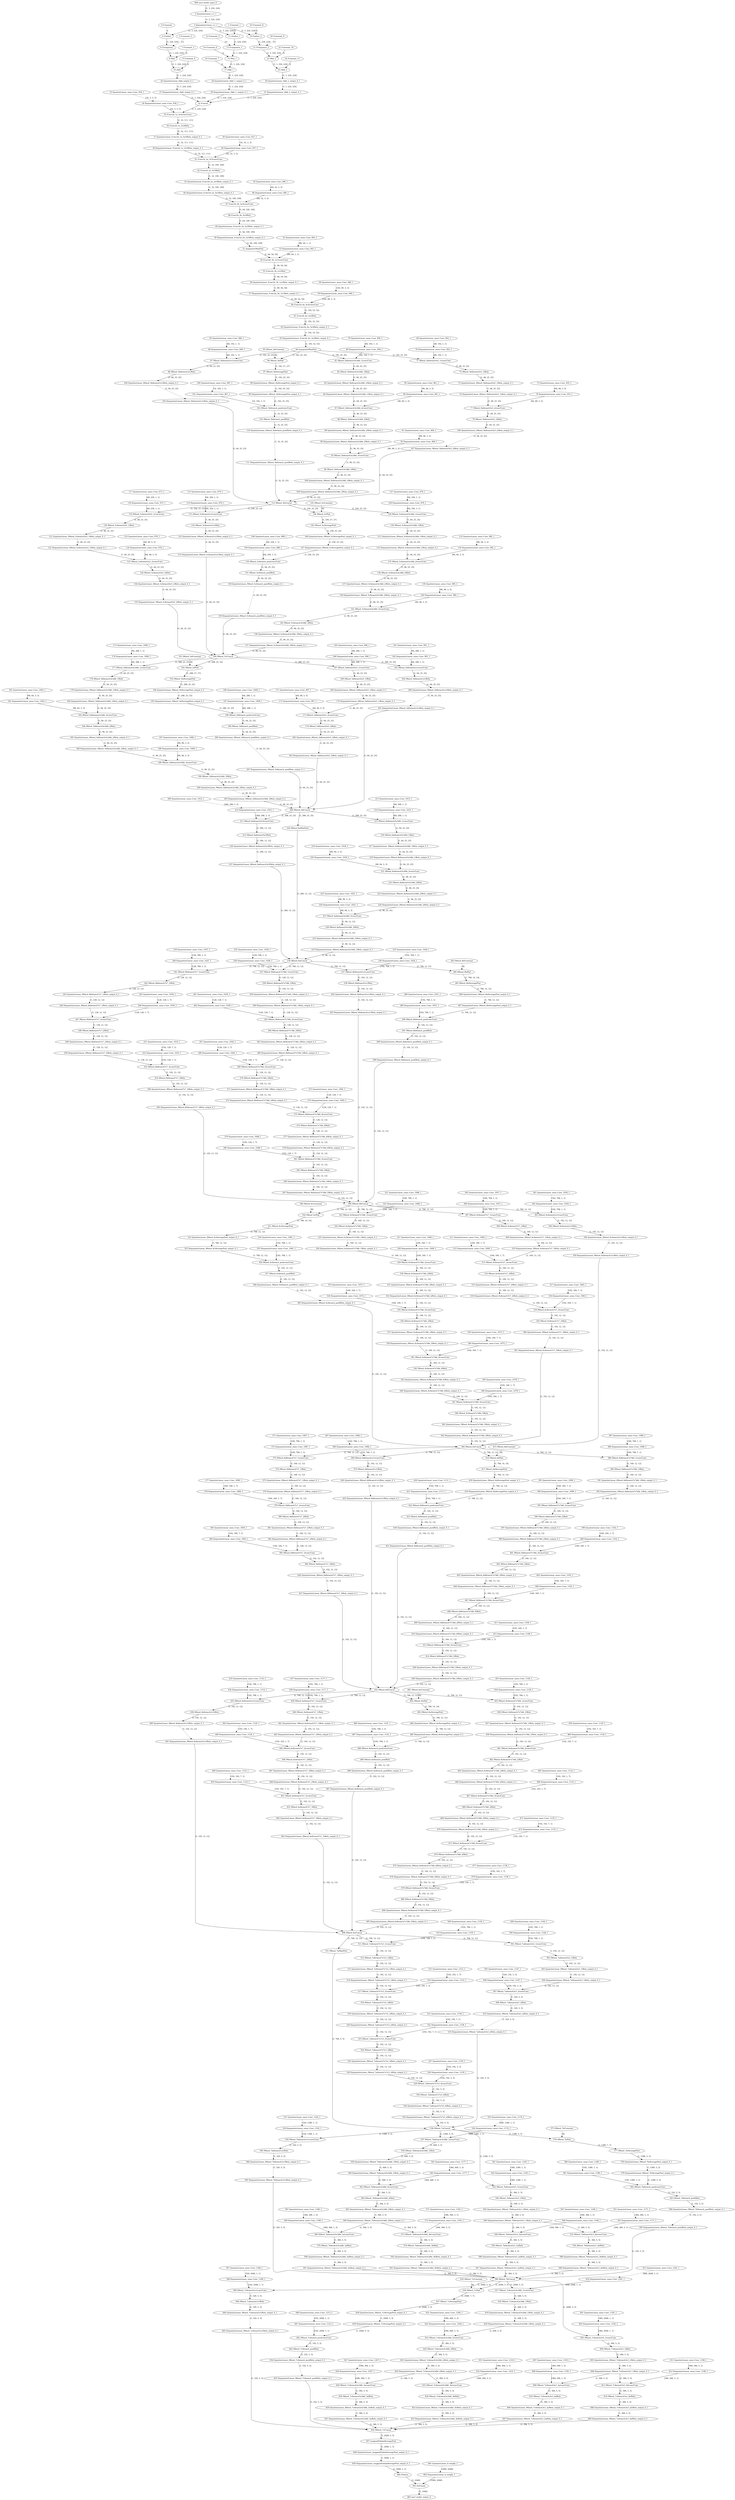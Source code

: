 strict digraph  {
"0 /Constant" [id=0, type=Constant];
"1 /Constant_1" [id=1, type=Constant];
"2 QuantizeLinear_x.1_1" [id=2, type=QuantizeLinear];
"3 DequantizeLinear_x.1_1" [id=3, type=DequantizeLinear];
"4 /Gather" [id=4, type=Gather];
"5 /Constant_2" [id=5, type=Constant];
"6 /Unsqueeze" [id=6, type=Unsqueeze];
"7 /Constant_3" [id=7, type=Constant];
"8 /Mul" [id=8, type=Mul];
"9 /Constant_4" [id=9, type=Constant];
"10 /Add" [id=10, type=Add];
"11 /Gather_1" [id=11, type=Gather];
"12 /Constant_5" [id=12, type=Constant];
"13 /Unsqueeze_1" [id=13, type=Unsqueeze];
"14 /Constant_6" [id=14, type=Constant];
"15 /Mul_1" [id=15, type=Mul];
"16 /Constant_7" [id=16, type=Constant];
"17 /Add_1" [id=17, type=Add];
"18 /Constant_8" [id=18, type=Constant];
"19 /Gather_2" [id=19, type=Gather];
"20 /Constant_9" [id=20, type=Constant];
"21 /Unsqueeze_2" [id=21, type=Unsqueeze];
"22 /Constant_10" [id=22, type=Constant];
"23 /Mul_2" [id=23, type=Mul];
"24 /Constant_11" [id=24, type=Constant];
"25 /Add_2" [id=25, type=Add];
"26 QuantizeLinear_/Add_output_0_1" [id=26, type=QuantizeLinear];
"27 DequantizeLinear_/Add_output_0_1" [id=27, type=DequantizeLinear];
"28 QuantizeLinear_/Add_1_output_0_1" [id=28, type=QuantizeLinear];
"29 DequantizeLinear_/Add_1_output_0_1" [id=29, type=DequantizeLinear];
"30 QuantizeLinear_/Add_2_output_0_1" [id=30, type=QuantizeLinear];
"31 DequantizeLinear_/Add_2_output_0_1" [id=31, type=DequantizeLinear];
"32 /Concat" [id=32, type=Concat];
"33 QuantizeLinear_onnx^^Conv_934_1" [id=33, label="33 QuantizeLinear_onnx::Conv_934_1", type=QuantizeLinear];
"34 DequantizeLinear_onnx^^Conv_934_1" [id=34, label="34 DequantizeLinear_onnx::Conv_934_1", type=DequantizeLinear];
"35 /Conv2d_1a_3x3/conv/Conv" [id=35, type=Conv];
"36 /Conv2d_1a_3x3/Relu" [id=36, type=Relu];
"37 QuantizeLinear_/Conv2d_1a_3x3/Relu_output_0_1" [id=37, type=QuantizeLinear];
"38 DequantizeLinear_/Conv2d_1a_3x3/Relu_output_0_1" [id=38, type=DequantizeLinear];
"39 QuantizeLinear_onnx^^Conv_937_1" [id=39, label="39 QuantizeLinear_onnx::Conv_937_1", type=QuantizeLinear];
"40 DequantizeLinear_onnx^^Conv_937_1" [id=40, label="40 DequantizeLinear_onnx::Conv_937_1", type=DequantizeLinear];
"41 /Conv2d_2a_3x3/conv/Conv" [id=41, type=Conv];
"42 /Conv2d_2a_3x3/Relu" [id=42, type=Relu];
"43 QuantizeLinear_/Conv2d_2a_3x3/Relu_output_0_1" [id=43, type=QuantizeLinear];
"44 DequantizeLinear_/Conv2d_2a_3x3/Relu_output_0_1" [id=44, type=DequantizeLinear];
"45 QuantizeLinear_onnx^^Conv_940_1" [id=45, label="45 QuantizeLinear_onnx::Conv_940_1", type=QuantizeLinear];
"46 DequantizeLinear_onnx^^Conv_940_1" [id=46, label="46 DequantizeLinear_onnx::Conv_940_1", type=DequantizeLinear];
"47 /Conv2d_2b_3x3/conv/Conv" [id=47, type=Conv];
"48 /Conv2d_2b_3x3/Relu" [id=48, type=Relu];
"49 QuantizeLinear_/Conv2d_2b_3x3/Relu_output_0_1" [id=49, type=QuantizeLinear];
"50 DequantizeLinear_/Conv2d_2b_3x3/Relu_output_0_1" [id=50, type=DequantizeLinear];
"51 /maxpool1/MaxPool" [id=51, type=MaxPool];
"52 QuantizeLinear_onnx^^Conv_943_1" [id=52, label="52 QuantizeLinear_onnx::Conv_943_1", type=QuantizeLinear];
"53 DequantizeLinear_onnx^^Conv_943_1" [id=53, label="53 DequantizeLinear_onnx::Conv_943_1", type=DequantizeLinear];
"54 /Conv2d_3b_1x1/conv/Conv" [id=54, type=Conv];
"55 /Conv2d_3b_1x1/Relu" [id=55, type=Relu];
"56 QuantizeLinear_/Conv2d_3b_1x1/Relu_output_0_1" [id=56, type=QuantizeLinear];
"57 DequantizeLinear_/Conv2d_3b_1x1/Relu_output_0_1" [id=57, type=DequantizeLinear];
"58 QuantizeLinear_onnx^^Conv_946_1" [id=58, label="58 QuantizeLinear_onnx::Conv_946_1", type=QuantizeLinear];
"59 DequantizeLinear_onnx^^Conv_946_1" [id=59, label="59 DequantizeLinear_onnx::Conv_946_1", type=DequantizeLinear];
"60 /Conv2d_4a_3x3/conv/Conv" [id=60, type=Conv];
"61 /Conv2d_4a_3x3/Relu" [id=61, type=Relu];
"62 QuantizeLinear_/Conv2d_4a_3x3/Relu_output_0_1" [id=62, type=QuantizeLinear];
"63 DequantizeLinear_/Conv2d_4a_3x3/Relu_output_0_1" [id=63, type=DequantizeLinear];
"64 /maxpool2/MaxPool" [id=64, type=MaxPool];
"65 QuantizeLinear_onnx^^Conv_949_1" [id=65, label="65 QuantizeLinear_onnx::Conv_949_1", type=QuantizeLinear];
"66 DequantizeLinear_onnx^^Conv_949_1" [id=66, label="66 DequantizeLinear_onnx::Conv_949_1", type=DequantizeLinear];
"67 /Mixed_5b/branch1x1/conv/Conv" [id=67, type=Conv];
"68 /Mixed_5b/branch1x1/Relu" [id=68, type=Relu];
"69 QuantizeLinear_onnx^^Conv_952_1" [id=69, label="69 QuantizeLinear_onnx::Conv_952_1", type=QuantizeLinear];
"70 DequantizeLinear_onnx^^Conv_952_1" [id=70, label="70 DequantizeLinear_onnx::Conv_952_1", type=DequantizeLinear];
"71 /Mixed_5b/branch5x5_1/conv/Conv" [id=71, type=Conv];
"72 /Mixed_5b/branch5x5_1/Relu" [id=72, type=Relu];
"73 QuantizeLinear_/Mixed_5b/branch5x5_1/Relu_output_0_1" [id=73, type=QuantizeLinear];
"74 DequantizeLinear_/Mixed_5b/branch5x5_1/Relu_output_0_1" [id=74, type=DequantizeLinear];
"75 QuantizeLinear_onnx^^Conv_955_1" [id=75, label="75 QuantizeLinear_onnx::Conv_955_1", type=QuantizeLinear];
"76 DequantizeLinear_onnx^^Conv_955_1" [id=76, label="76 DequantizeLinear_onnx::Conv_955_1", type=DequantizeLinear];
"77 /Mixed_5b/branch5x5_2/conv/Conv" [id=77, type=Conv];
"78 /Mixed_5b/branch5x5_2/Relu" [id=78, type=Relu];
"79 QuantizeLinear_onnx^^Conv_958_1" [id=79, label="79 QuantizeLinear_onnx::Conv_958_1", type=QuantizeLinear];
"80 DequantizeLinear_onnx^^Conv_958_1" [id=80, label="80 DequantizeLinear_onnx::Conv_958_1", type=DequantizeLinear];
"81 /Mixed_5b/branch3x3dbl_1/conv/Conv" [id=81, type=Conv];
"82 /Mixed_5b/branch3x3dbl_1/Relu" [id=82, type=Relu];
"83 QuantizeLinear_/Mixed_5b/branch3x3dbl_1/Relu_output_0_1" [id=83, type=QuantizeLinear];
"84 DequantizeLinear_/Mixed_5b/branch3x3dbl_1/Relu_output_0_1" [id=84, type=DequantizeLinear];
"85 QuantizeLinear_onnx^^Conv_961_1" [id=85, label="85 QuantizeLinear_onnx::Conv_961_1", type=QuantizeLinear];
"86 DequantizeLinear_onnx^^Conv_961_1" [id=86, label="86 DequantizeLinear_onnx::Conv_961_1", type=DequantizeLinear];
"87 /Mixed_5b/branch3x3dbl_2/conv/Conv" [id=87, type=Conv];
"88 /Mixed_5b/branch3x3dbl_2/Relu" [id=88, type=Relu];
"89 QuantizeLinear_/Mixed_5b/branch3x3dbl_2/Relu_output_0_1" [id=89, type=QuantizeLinear];
"90 DequantizeLinear_/Mixed_5b/branch3x3dbl_2/Relu_output_0_1" [id=90, type=DequantizeLinear];
"91 QuantizeLinear_onnx^^Conv_964_1" [id=91, label="91 QuantizeLinear_onnx::Conv_964_1", type=QuantizeLinear];
"92 DequantizeLinear_onnx^^Conv_964_1" [id=92, label="92 DequantizeLinear_onnx::Conv_964_1", type=DequantizeLinear];
"93 /Mixed_5b/branch3x3dbl_3/conv/Conv" [id=93, type=Conv];
"94 /Mixed_5b/branch3x3dbl_3/Relu" [id=94, type=Relu];
"95 /Mixed_5b/Constant" [id=95, type=Constant];
"96 /Mixed_5b/Pad" [id=96, type=Pad];
"97 /Mixed_5b/AveragePool" [id=97, type=AveragePool];
"98 QuantizeLinear_/Mixed_5b/AveragePool_output_0_1" [id=98, type=QuantizeLinear];
"99 DequantizeLinear_/Mixed_5b/AveragePool_output_0_1" [id=99, type=DequantizeLinear];
"100 QuantizeLinear_onnx^^Conv_967_1" [id=100, label="100 QuantizeLinear_onnx::Conv_967_1", type=QuantizeLinear];
"101 DequantizeLinear_onnx^^Conv_967_1" [id=101, label="101 DequantizeLinear_onnx::Conv_967_1", type=DequantizeLinear];
"102 /Mixed_5b/branch_pool/conv/Conv" [id=102, type=Conv];
"103 /Mixed_5b/branch_pool/Relu" [id=103, type=Relu];
"104 QuantizeLinear_/Mixed_5b/branch1x1/Relu_output_0_1" [id=104, type=QuantizeLinear];
"105 DequantizeLinear_/Mixed_5b/branch1x1/Relu_output_0_1" [id=105, type=DequantizeLinear];
"106 QuantizeLinear_/Mixed_5b/branch5x5_2/Relu_output_0_1" [id=106, type=QuantizeLinear];
"107 DequantizeLinear_/Mixed_5b/branch5x5_2/Relu_output_0_1" [id=107, type=DequantizeLinear];
"108 QuantizeLinear_/Mixed_5b/branch3x3dbl_3/Relu_output_0_1" [id=108, type=QuantizeLinear];
"109 DequantizeLinear_/Mixed_5b/branch3x3dbl_3/Relu_output_0_1" [id=109, type=DequantizeLinear];
"110 QuantizeLinear_/Mixed_5b/branch_pool/Relu_output_0_1" [id=110, type=QuantizeLinear];
"111 DequantizeLinear_/Mixed_5b/branch_pool/Relu_output_0_1" [id=111, type=DequantizeLinear];
"112 /Mixed_5b/Concat" [id=112, type=Concat];
"113 QuantizeLinear_onnx^^Conv_970_1" [id=113, label="113 QuantizeLinear_onnx::Conv_970_1", type=QuantizeLinear];
"114 DequantizeLinear_onnx^^Conv_970_1" [id=114, label="114 DequantizeLinear_onnx::Conv_970_1", type=DequantizeLinear];
"115 /Mixed_5c/branch1x1/conv/Conv" [id=115, type=Conv];
"116 /Mixed_5c/branch1x1/Relu" [id=116, type=Relu];
"117 QuantizeLinear_onnx^^Conv_973_1" [id=117, label="117 QuantizeLinear_onnx::Conv_973_1", type=QuantizeLinear];
"118 DequantizeLinear_onnx^^Conv_973_1" [id=118, label="118 DequantizeLinear_onnx::Conv_973_1", type=DequantizeLinear];
"119 /Mixed_5c/branch5x5_1/conv/Conv" [id=119, type=Conv];
"120 /Mixed_5c/branch5x5_1/Relu" [id=120, type=Relu];
"121 QuantizeLinear_/Mixed_5c/branch5x5_1/Relu_output_0_1" [id=121, type=QuantizeLinear];
"122 DequantizeLinear_/Mixed_5c/branch5x5_1/Relu_output_0_1" [id=122, type=DequantizeLinear];
"123 QuantizeLinear_onnx^^Conv_976_1" [id=123, label="123 QuantizeLinear_onnx::Conv_976_1", type=QuantizeLinear];
"124 DequantizeLinear_onnx^^Conv_976_1" [id=124, label="124 DequantizeLinear_onnx::Conv_976_1", type=DequantizeLinear];
"125 /Mixed_5c/branch5x5_2/conv/Conv" [id=125, type=Conv];
"126 /Mixed_5c/branch5x5_2/Relu" [id=126, type=Relu];
"127 QuantizeLinear_onnx^^Conv_979_1" [id=127, label="127 QuantizeLinear_onnx::Conv_979_1", type=QuantizeLinear];
"128 DequantizeLinear_onnx^^Conv_979_1" [id=128, label="128 DequantizeLinear_onnx::Conv_979_1", type=DequantizeLinear];
"129 /Mixed_5c/branch3x3dbl_1/conv/Conv" [id=129, type=Conv];
"130 /Mixed_5c/branch3x3dbl_1/Relu" [id=130, type=Relu];
"131 QuantizeLinear_/Mixed_5c/branch3x3dbl_1/Relu_output_0_1" [id=131, type=QuantizeLinear];
"132 DequantizeLinear_/Mixed_5c/branch3x3dbl_1/Relu_output_0_1" [id=132, type=DequantizeLinear];
"133 QuantizeLinear_onnx^^Conv_982_1" [id=133, label="133 QuantizeLinear_onnx::Conv_982_1", type=QuantizeLinear];
"134 DequantizeLinear_onnx^^Conv_982_1" [id=134, label="134 DequantizeLinear_onnx::Conv_982_1", type=DequantizeLinear];
"135 /Mixed_5c/branch3x3dbl_2/conv/Conv" [id=135, type=Conv];
"136 /Mixed_5c/branch3x3dbl_2/Relu" [id=136, type=Relu];
"137 QuantizeLinear_/Mixed_5c/branch3x3dbl_2/Relu_output_0_1" [id=137, type=QuantizeLinear];
"138 DequantizeLinear_/Mixed_5c/branch3x3dbl_2/Relu_output_0_1" [id=138, type=DequantizeLinear];
"139 QuantizeLinear_onnx^^Conv_985_1" [id=139, label="139 QuantizeLinear_onnx::Conv_985_1", type=QuantizeLinear];
"140 DequantizeLinear_onnx^^Conv_985_1" [id=140, label="140 DequantizeLinear_onnx::Conv_985_1", type=DequantizeLinear];
"141 /Mixed_5c/branch3x3dbl_3/conv/Conv" [id=141, type=Conv];
"142 /Mixed_5c/branch3x3dbl_3/Relu" [id=142, type=Relu];
"143 /Mixed_5c/Constant" [id=143, type=Constant];
"144 /Mixed_5c/Pad" [id=144, type=Pad];
"145 /Mixed_5c/AveragePool" [id=145, type=AveragePool];
"146 QuantizeLinear_/Mixed_5c/AveragePool_output_0_1" [id=146, type=QuantizeLinear];
"147 DequantizeLinear_/Mixed_5c/AveragePool_output_0_1" [id=147, type=DequantizeLinear];
"148 QuantizeLinear_onnx^^Conv_988_1" [id=148, label="148 QuantizeLinear_onnx::Conv_988_1", type=QuantizeLinear];
"149 DequantizeLinear_onnx^^Conv_988_1" [id=149, label="149 DequantizeLinear_onnx::Conv_988_1", type=DequantizeLinear];
"150 /Mixed_5c/branch_pool/conv/Conv" [id=150, type=Conv];
"151 /Mixed_5c/branch_pool/Relu" [id=151, type=Relu];
"152 QuantizeLinear_/Mixed_5c/branch1x1/Relu_output_0_1" [id=152, type=QuantizeLinear];
"153 DequantizeLinear_/Mixed_5c/branch1x1/Relu_output_0_1" [id=153, type=DequantizeLinear];
"154 QuantizeLinear_/Mixed_5c/branch5x5_2/Relu_output_0_1" [id=154, type=QuantizeLinear];
"155 DequantizeLinear_/Mixed_5c/branch5x5_2/Relu_output_0_1" [id=155, type=DequantizeLinear];
"156 QuantizeLinear_/Mixed_5c/branch3x3dbl_3/Relu_output_0_1" [id=156, type=QuantizeLinear];
"157 DequantizeLinear_/Mixed_5c/branch3x3dbl_3/Relu_output_0_1" [id=157, type=DequantizeLinear];
"158 QuantizeLinear_/Mixed_5c/branch_pool/Relu_output_0_1" [id=158, type=QuantizeLinear];
"159 DequantizeLinear_/Mixed_5c/branch_pool/Relu_output_0_1" [id=159, type=DequantizeLinear];
"160 /Mixed_5c/Concat" [id=160, type=Concat];
"161 QuantizeLinear_onnx^^Conv_991_1" [id=161, label="161 QuantizeLinear_onnx::Conv_991_1", type=QuantizeLinear];
"162 DequantizeLinear_onnx^^Conv_991_1" [id=162, label="162 DequantizeLinear_onnx::Conv_991_1", type=DequantizeLinear];
"163 /Mixed_5d/branch1x1/conv/Conv" [id=163, type=Conv];
"164 /Mixed_5d/branch1x1/Relu" [id=164, type=Relu];
"165 QuantizeLinear_onnx^^Conv_994_1" [id=165, label="165 QuantizeLinear_onnx::Conv_994_1", type=QuantizeLinear];
"166 DequantizeLinear_onnx^^Conv_994_1" [id=166, label="166 DequantizeLinear_onnx::Conv_994_1", type=DequantizeLinear];
"167 /Mixed_5d/branch5x5_1/conv/Conv" [id=167, type=Conv];
"168 /Mixed_5d/branch5x5_1/Relu" [id=168, type=Relu];
"169 QuantizeLinear_/Mixed_5d/branch5x5_1/Relu_output_0_1" [id=169, type=QuantizeLinear];
"170 DequantizeLinear_/Mixed_5d/branch5x5_1/Relu_output_0_1" [id=170, type=DequantizeLinear];
"171 QuantizeLinear_onnx^^Conv_997_1" [id=171, label="171 QuantizeLinear_onnx::Conv_997_1", type=QuantizeLinear];
"172 DequantizeLinear_onnx^^Conv_997_1" [id=172, label="172 DequantizeLinear_onnx::Conv_997_1", type=DequantizeLinear];
"173 /Mixed_5d/branch5x5_2/conv/Conv" [id=173, type=Conv];
"174 /Mixed_5d/branch5x5_2/Relu" [id=174, type=Relu];
"175 QuantizeLinear_onnx^^Conv_1000_1" [id=175, label="175 QuantizeLinear_onnx::Conv_1000_1", type=QuantizeLinear];
"176 DequantizeLinear_onnx^^Conv_1000_1" [id=176, label="176 DequantizeLinear_onnx::Conv_1000_1", type=DequantizeLinear];
"177 /Mixed_5d/branch3x3dbl_1/conv/Conv" [id=177, type=Conv];
"178 /Mixed_5d/branch3x3dbl_1/Relu" [id=178, type=Relu];
"179 QuantizeLinear_/Mixed_5d/branch3x3dbl_1/Relu_output_0_1" [id=179, type=QuantizeLinear];
"180 DequantizeLinear_/Mixed_5d/branch3x3dbl_1/Relu_output_0_1" [id=180, type=DequantizeLinear];
"181 QuantizeLinear_onnx^^Conv_1003_1" [id=181, label="181 QuantizeLinear_onnx::Conv_1003_1", type=QuantizeLinear];
"182 DequantizeLinear_onnx^^Conv_1003_1" [id=182, label="182 DequantizeLinear_onnx::Conv_1003_1", type=DequantizeLinear];
"183 /Mixed_5d/branch3x3dbl_2/conv/Conv" [id=183, type=Conv];
"184 /Mixed_5d/branch3x3dbl_2/Relu" [id=184, type=Relu];
"185 QuantizeLinear_/Mixed_5d/branch3x3dbl_2/Relu_output_0_1" [id=185, type=QuantizeLinear];
"186 DequantizeLinear_/Mixed_5d/branch3x3dbl_2/Relu_output_0_1" [id=186, type=DequantizeLinear];
"187 QuantizeLinear_onnx^^Conv_1006_1" [id=187, label="187 QuantizeLinear_onnx::Conv_1006_1", type=QuantizeLinear];
"188 DequantizeLinear_onnx^^Conv_1006_1" [id=188, label="188 DequantizeLinear_onnx::Conv_1006_1", type=DequantizeLinear];
"189 /Mixed_5d/branch3x3dbl_3/conv/Conv" [id=189, type=Conv];
"190 /Mixed_5d/branch3x3dbl_3/Relu" [id=190, type=Relu];
"191 /Mixed_5d/Constant" [id=191, type=Constant];
"192 /Mixed_5d/Pad" [id=192, type=Pad];
"193 /Mixed_5d/AveragePool" [id=193, type=AveragePool];
"194 QuantizeLinear_/Mixed_5d/AveragePool_output_0_1" [id=194, type=QuantizeLinear];
"195 DequantizeLinear_/Mixed_5d/AveragePool_output_0_1" [id=195, type=DequantizeLinear];
"196 QuantizeLinear_onnx^^Conv_1009_1" [id=196, label="196 QuantizeLinear_onnx::Conv_1009_1", type=QuantizeLinear];
"197 DequantizeLinear_onnx^^Conv_1009_1" [id=197, label="197 DequantizeLinear_onnx::Conv_1009_1", type=DequantizeLinear];
"198 /Mixed_5d/branch_pool/conv/Conv" [id=198, type=Conv];
"199 /Mixed_5d/branch_pool/Relu" [id=199, type=Relu];
"200 QuantizeLinear_/Mixed_5d/branch1x1/Relu_output_0_1" [id=200, type=QuantizeLinear];
"201 DequantizeLinear_/Mixed_5d/branch1x1/Relu_output_0_1" [id=201, type=DequantizeLinear];
"202 QuantizeLinear_/Mixed_5d/branch5x5_2/Relu_output_0_1" [id=202, type=QuantizeLinear];
"203 DequantizeLinear_/Mixed_5d/branch5x5_2/Relu_output_0_1" [id=203, type=DequantizeLinear];
"204 QuantizeLinear_/Mixed_5d/branch3x3dbl_3/Relu_output_0_1" [id=204, type=QuantizeLinear];
"205 DequantizeLinear_/Mixed_5d/branch3x3dbl_3/Relu_output_0_1" [id=205, type=DequantizeLinear];
"206 QuantizeLinear_/Mixed_5d/branch_pool/Relu_output_0_1" [id=206, type=QuantizeLinear];
"207 DequantizeLinear_/Mixed_5d/branch_pool/Relu_output_0_1" [id=207, type=DequantizeLinear];
"208 /Mixed_5d/Concat" [id=208, type=Concat];
"209 QuantizeLinear_onnx^^Conv_1012_1" [id=209, label="209 QuantizeLinear_onnx::Conv_1012_1", type=QuantizeLinear];
"210 DequantizeLinear_onnx^^Conv_1012_1" [id=210, label="210 DequantizeLinear_onnx::Conv_1012_1", type=DequantizeLinear];
"211 /Mixed_6a/branch3x3/conv/Conv" [id=211, type=Conv];
"212 /Mixed_6a/branch3x3/Relu" [id=212, type=Relu];
"213 QuantizeLinear_onnx^^Conv_1015_1" [id=213, label="213 QuantizeLinear_onnx::Conv_1015_1", type=QuantizeLinear];
"214 DequantizeLinear_onnx^^Conv_1015_1" [id=214, label="214 DequantizeLinear_onnx::Conv_1015_1", type=DequantizeLinear];
"215 /Mixed_6a/branch3x3dbl_1/conv/Conv" [id=215, type=Conv];
"216 /Mixed_6a/branch3x3dbl_1/Relu" [id=216, type=Relu];
"217 QuantizeLinear_/Mixed_6a/branch3x3dbl_1/Relu_output_0_1" [id=217, type=QuantizeLinear];
"218 DequantizeLinear_/Mixed_6a/branch3x3dbl_1/Relu_output_0_1" [id=218, type=DequantizeLinear];
"219 QuantizeLinear_onnx^^Conv_1018_1" [id=219, label="219 QuantizeLinear_onnx::Conv_1018_1", type=QuantizeLinear];
"220 DequantizeLinear_onnx^^Conv_1018_1" [id=220, label="220 DequantizeLinear_onnx::Conv_1018_1", type=DequantizeLinear];
"221 /Mixed_6a/branch3x3dbl_2/conv/Conv" [id=221, type=Conv];
"222 /Mixed_6a/branch3x3dbl_2/Relu" [id=222, type=Relu];
"223 QuantizeLinear_/Mixed_6a/branch3x3dbl_2/Relu_output_0_1" [id=223, type=QuantizeLinear];
"224 DequantizeLinear_/Mixed_6a/branch3x3dbl_2/Relu_output_0_1" [id=224, type=DequantizeLinear];
"225 QuantizeLinear_onnx^^Conv_1021_1" [id=225, label="225 QuantizeLinear_onnx::Conv_1021_1", type=QuantizeLinear];
"226 DequantizeLinear_onnx^^Conv_1021_1" [id=226, label="226 DequantizeLinear_onnx::Conv_1021_1", type=DequantizeLinear];
"227 /Mixed_6a/branch3x3dbl_3/conv/Conv" [id=227, type=Conv];
"228 /Mixed_6a/branch3x3dbl_3/Relu" [id=228, type=Relu];
"229 /Mixed_6a/MaxPool" [id=229, type=MaxPool];
"230 QuantizeLinear_/Mixed_6a/branch3x3/Relu_output_0_1" [id=230, type=QuantizeLinear];
"231 DequantizeLinear_/Mixed_6a/branch3x3/Relu_output_0_1" [id=231, type=DequantizeLinear];
"232 QuantizeLinear_/Mixed_6a/branch3x3dbl_3/Relu_output_0_1" [id=232, type=QuantizeLinear];
"233 DequantizeLinear_/Mixed_6a/branch3x3dbl_3/Relu_output_0_1" [id=233, type=DequantizeLinear];
"234 /Mixed_6a/Concat" [id=234, type=Concat];
"235 QuantizeLinear_onnx^^Conv_1024_1" [id=235, label="235 QuantizeLinear_onnx::Conv_1024_1", type=QuantizeLinear];
"236 DequantizeLinear_onnx^^Conv_1024_1" [id=236, label="236 DequantizeLinear_onnx::Conv_1024_1", type=DequantizeLinear];
"237 /Mixed_6b/branch1x1/conv/Conv" [id=237, type=Conv];
"238 /Mixed_6b/branch1x1/Relu" [id=238, type=Relu];
"239 QuantizeLinear_onnx^^Conv_1027_1" [id=239, label="239 QuantizeLinear_onnx::Conv_1027_1", type=QuantizeLinear];
"240 DequantizeLinear_onnx^^Conv_1027_1" [id=240, label="240 DequantizeLinear_onnx::Conv_1027_1", type=DequantizeLinear];
"241 /Mixed_6b/branch7x7_1/conv/Conv" [id=241, type=Conv];
"242 /Mixed_6b/branch7x7_1/Relu" [id=242, type=Relu];
"243 QuantizeLinear_/Mixed_6b/branch7x7_1/Relu_output_0_1" [id=243, type=QuantizeLinear];
"244 DequantizeLinear_/Mixed_6b/branch7x7_1/Relu_output_0_1" [id=244, type=DequantizeLinear];
"245 QuantizeLinear_onnx^^Conv_1030_1" [id=245, label="245 QuantizeLinear_onnx::Conv_1030_1", type=QuantizeLinear];
"246 DequantizeLinear_onnx^^Conv_1030_1" [id=246, label="246 DequantizeLinear_onnx::Conv_1030_1", type=DequantizeLinear];
"247 /Mixed_6b/branch7x7_2/conv/Conv" [id=247, type=Conv];
"248 /Mixed_6b/branch7x7_2/Relu" [id=248, type=Relu];
"249 QuantizeLinear_/Mixed_6b/branch7x7_2/Relu_output_0_1" [id=249, type=QuantizeLinear];
"250 DequantizeLinear_/Mixed_6b/branch7x7_2/Relu_output_0_1" [id=250, type=DequantizeLinear];
"251 QuantizeLinear_onnx^^Conv_1033_1" [id=251, label="251 QuantizeLinear_onnx::Conv_1033_1", type=QuantizeLinear];
"252 DequantizeLinear_onnx^^Conv_1033_1" [id=252, label="252 DequantizeLinear_onnx::Conv_1033_1", type=DequantizeLinear];
"253 /Mixed_6b/branch7x7_3/conv/Conv" [id=253, type=Conv];
"254 /Mixed_6b/branch7x7_3/Relu" [id=254, type=Relu];
"255 QuantizeLinear_onnx^^Conv_1036_1" [id=255, label="255 QuantizeLinear_onnx::Conv_1036_1", type=QuantizeLinear];
"256 DequantizeLinear_onnx^^Conv_1036_1" [id=256, label="256 DequantizeLinear_onnx::Conv_1036_1", type=DequantizeLinear];
"257 /Mixed_6b/branch7x7dbl_1/conv/Conv" [id=257, type=Conv];
"258 /Mixed_6b/branch7x7dbl_1/Relu" [id=258, type=Relu];
"259 QuantizeLinear_/Mixed_6b/branch7x7dbl_1/Relu_output_0_1" [id=259, type=QuantizeLinear];
"260 DequantizeLinear_/Mixed_6b/branch7x7dbl_1/Relu_output_0_1" [id=260, type=DequantizeLinear];
"261 QuantizeLinear_onnx^^Conv_1039_1" [id=261, label="261 QuantizeLinear_onnx::Conv_1039_1", type=QuantizeLinear];
"262 DequantizeLinear_onnx^^Conv_1039_1" [id=262, label="262 DequantizeLinear_onnx::Conv_1039_1", type=DequantizeLinear];
"263 /Mixed_6b/branch7x7dbl_2/conv/Conv" [id=263, type=Conv];
"264 /Mixed_6b/branch7x7dbl_2/Relu" [id=264, type=Relu];
"265 QuantizeLinear_/Mixed_6b/branch7x7dbl_2/Relu_output_0_1" [id=265, type=QuantizeLinear];
"266 DequantizeLinear_/Mixed_6b/branch7x7dbl_2/Relu_output_0_1" [id=266, type=DequantizeLinear];
"267 QuantizeLinear_onnx^^Conv_1042_1" [id=267, label="267 QuantizeLinear_onnx::Conv_1042_1", type=QuantizeLinear];
"268 DequantizeLinear_onnx^^Conv_1042_1" [id=268, label="268 DequantizeLinear_onnx::Conv_1042_1", type=DequantizeLinear];
"269 /Mixed_6b/branch7x7dbl_3/conv/Conv" [id=269, type=Conv];
"270 /Mixed_6b/branch7x7dbl_3/Relu" [id=270, type=Relu];
"271 QuantizeLinear_/Mixed_6b/branch7x7dbl_3/Relu_output_0_1" [id=271, type=QuantizeLinear];
"272 DequantizeLinear_/Mixed_6b/branch7x7dbl_3/Relu_output_0_1" [id=272, type=DequantizeLinear];
"273 QuantizeLinear_onnx^^Conv_1045_1" [id=273, label="273 QuantizeLinear_onnx::Conv_1045_1", type=QuantizeLinear];
"274 DequantizeLinear_onnx^^Conv_1045_1" [id=274, label="274 DequantizeLinear_onnx::Conv_1045_1", type=DequantizeLinear];
"275 /Mixed_6b/branch7x7dbl_4/conv/Conv" [id=275, type=Conv];
"276 /Mixed_6b/branch7x7dbl_4/Relu" [id=276, type=Relu];
"277 QuantizeLinear_/Mixed_6b/branch7x7dbl_4/Relu_output_0_1" [id=277, type=QuantizeLinear];
"278 DequantizeLinear_/Mixed_6b/branch7x7dbl_4/Relu_output_0_1" [id=278, type=DequantizeLinear];
"279 QuantizeLinear_onnx^^Conv_1048_1" [id=279, label="279 QuantizeLinear_onnx::Conv_1048_1", type=QuantizeLinear];
"280 DequantizeLinear_onnx^^Conv_1048_1" [id=280, label="280 DequantizeLinear_onnx::Conv_1048_1", type=DequantizeLinear];
"281 /Mixed_6b/branch7x7dbl_5/conv/Conv" [id=281, type=Conv];
"282 /Mixed_6b/branch7x7dbl_5/Relu" [id=282, type=Relu];
"283 /Mixed_6b/Constant" [id=283, type=Constant];
"284 /Mixed_6b/Pad" [id=284, type=Pad];
"285 /Mixed_6b/AveragePool" [id=285, type=AveragePool];
"286 QuantizeLinear_/Mixed_6b/AveragePool_output_0_1" [id=286, type=QuantizeLinear];
"287 DequantizeLinear_/Mixed_6b/AveragePool_output_0_1" [id=287, type=DequantizeLinear];
"288 QuantizeLinear_onnx^^Conv_1051_1" [id=288, label="288 QuantizeLinear_onnx::Conv_1051_1", type=QuantizeLinear];
"289 DequantizeLinear_onnx^^Conv_1051_1" [id=289, label="289 DequantizeLinear_onnx::Conv_1051_1", type=DequantizeLinear];
"290 /Mixed_6b/branch_pool/conv/Conv" [id=290, type=Conv];
"291 /Mixed_6b/branch_pool/Relu" [id=291, type=Relu];
"292 QuantizeLinear_/Mixed_6b/branch1x1/Relu_output_0_1" [id=292, type=QuantizeLinear];
"293 DequantizeLinear_/Mixed_6b/branch1x1/Relu_output_0_1" [id=293, type=DequantizeLinear];
"294 QuantizeLinear_/Mixed_6b/branch7x7_3/Relu_output_0_1" [id=294, type=QuantizeLinear];
"295 DequantizeLinear_/Mixed_6b/branch7x7_3/Relu_output_0_1" [id=295, type=DequantizeLinear];
"296 QuantizeLinear_/Mixed_6b/branch7x7dbl_5/Relu_output_0_1" [id=296, type=QuantizeLinear];
"297 DequantizeLinear_/Mixed_6b/branch7x7dbl_5/Relu_output_0_1" [id=297, type=DequantizeLinear];
"298 QuantizeLinear_/Mixed_6b/branch_pool/Relu_output_0_1" [id=298, type=QuantizeLinear];
"299 DequantizeLinear_/Mixed_6b/branch_pool/Relu_output_0_1" [id=299, type=DequantizeLinear];
"300 /Mixed_6b/Concat" [id=300, type=Concat];
"301 QuantizeLinear_onnx^^Conv_1054_1" [id=301, label="301 QuantizeLinear_onnx::Conv_1054_1", type=QuantizeLinear];
"302 DequantizeLinear_onnx^^Conv_1054_1" [id=302, label="302 DequantizeLinear_onnx::Conv_1054_1", type=DequantizeLinear];
"303 /Mixed_6c/branch1x1/conv/Conv" [id=303, type=Conv];
"304 /Mixed_6c/branch1x1/Relu" [id=304, type=Relu];
"305 QuantizeLinear_onnx^^Conv_1057_1" [id=305, label="305 QuantizeLinear_onnx::Conv_1057_1", type=QuantizeLinear];
"306 DequantizeLinear_onnx^^Conv_1057_1" [id=306, label="306 DequantizeLinear_onnx::Conv_1057_1", type=DequantizeLinear];
"307 /Mixed_6c/branch7x7_1/conv/Conv" [id=307, type=Conv];
"308 /Mixed_6c/branch7x7_1/Relu" [id=308, type=Relu];
"309 QuantizeLinear_/Mixed_6c/branch7x7_1/Relu_output_0_1" [id=309, type=QuantizeLinear];
"310 DequantizeLinear_/Mixed_6c/branch7x7_1/Relu_output_0_1" [id=310, type=DequantizeLinear];
"311 QuantizeLinear_onnx^^Conv_1060_1" [id=311, label="311 QuantizeLinear_onnx::Conv_1060_1", type=QuantizeLinear];
"312 DequantizeLinear_onnx^^Conv_1060_1" [id=312, label="312 DequantizeLinear_onnx::Conv_1060_1", type=DequantizeLinear];
"313 /Mixed_6c/branch7x7_2/conv/Conv" [id=313, type=Conv];
"314 /Mixed_6c/branch7x7_2/Relu" [id=314, type=Relu];
"315 QuantizeLinear_/Mixed_6c/branch7x7_2/Relu_output_0_1" [id=315, type=QuantizeLinear];
"316 DequantizeLinear_/Mixed_6c/branch7x7_2/Relu_output_0_1" [id=316, type=DequantizeLinear];
"317 QuantizeLinear_onnx^^Conv_1063_1" [id=317, label="317 QuantizeLinear_onnx::Conv_1063_1", type=QuantizeLinear];
"318 DequantizeLinear_onnx^^Conv_1063_1" [id=318, label="318 DequantizeLinear_onnx::Conv_1063_1", type=DequantizeLinear];
"319 /Mixed_6c/branch7x7_3/conv/Conv" [id=319, type=Conv];
"320 /Mixed_6c/branch7x7_3/Relu" [id=320, type=Relu];
"321 QuantizeLinear_onnx^^Conv_1066_1" [id=321, label="321 QuantizeLinear_onnx::Conv_1066_1", type=QuantizeLinear];
"322 DequantizeLinear_onnx^^Conv_1066_1" [id=322, label="322 DequantizeLinear_onnx::Conv_1066_1", type=DequantizeLinear];
"323 /Mixed_6c/branch7x7dbl_1/conv/Conv" [id=323, type=Conv];
"324 /Mixed_6c/branch7x7dbl_1/Relu" [id=324, type=Relu];
"325 QuantizeLinear_/Mixed_6c/branch7x7dbl_1/Relu_output_0_1" [id=325, type=QuantizeLinear];
"326 DequantizeLinear_/Mixed_6c/branch7x7dbl_1/Relu_output_0_1" [id=326, type=DequantizeLinear];
"327 QuantizeLinear_onnx^^Conv_1069_1" [id=327, label="327 QuantizeLinear_onnx::Conv_1069_1", type=QuantizeLinear];
"328 DequantizeLinear_onnx^^Conv_1069_1" [id=328, label="328 DequantizeLinear_onnx::Conv_1069_1", type=DequantizeLinear];
"329 /Mixed_6c/branch7x7dbl_2/conv/Conv" [id=329, type=Conv];
"330 /Mixed_6c/branch7x7dbl_2/Relu" [id=330, type=Relu];
"331 QuantizeLinear_/Mixed_6c/branch7x7dbl_2/Relu_output_0_1" [id=331, type=QuantizeLinear];
"332 DequantizeLinear_/Mixed_6c/branch7x7dbl_2/Relu_output_0_1" [id=332, type=DequantizeLinear];
"333 QuantizeLinear_onnx^^Conv_1072_1" [id=333, label="333 QuantizeLinear_onnx::Conv_1072_1", type=QuantizeLinear];
"334 DequantizeLinear_onnx^^Conv_1072_1" [id=334, label="334 DequantizeLinear_onnx::Conv_1072_1", type=DequantizeLinear];
"335 /Mixed_6c/branch7x7dbl_3/conv/Conv" [id=335, type=Conv];
"336 /Mixed_6c/branch7x7dbl_3/Relu" [id=336, type=Relu];
"337 QuantizeLinear_/Mixed_6c/branch7x7dbl_3/Relu_output_0_1" [id=337, type=QuantizeLinear];
"338 DequantizeLinear_/Mixed_6c/branch7x7dbl_3/Relu_output_0_1" [id=338, type=DequantizeLinear];
"339 QuantizeLinear_onnx^^Conv_1075_1" [id=339, label="339 QuantizeLinear_onnx::Conv_1075_1", type=QuantizeLinear];
"340 DequantizeLinear_onnx^^Conv_1075_1" [id=340, label="340 DequantizeLinear_onnx::Conv_1075_1", type=DequantizeLinear];
"341 /Mixed_6c/branch7x7dbl_4/conv/Conv" [id=341, type=Conv];
"342 /Mixed_6c/branch7x7dbl_4/Relu" [id=342, type=Relu];
"343 QuantizeLinear_/Mixed_6c/branch7x7dbl_4/Relu_output_0_1" [id=343, type=QuantizeLinear];
"344 DequantizeLinear_/Mixed_6c/branch7x7dbl_4/Relu_output_0_1" [id=344, type=DequantizeLinear];
"345 QuantizeLinear_onnx^^Conv_1078_1" [id=345, label="345 QuantizeLinear_onnx::Conv_1078_1", type=QuantizeLinear];
"346 DequantizeLinear_onnx^^Conv_1078_1" [id=346, label="346 DequantizeLinear_onnx::Conv_1078_1", type=DequantizeLinear];
"347 /Mixed_6c/branch7x7dbl_5/conv/Conv" [id=347, type=Conv];
"348 /Mixed_6c/branch7x7dbl_5/Relu" [id=348, type=Relu];
"349 /Mixed_6c/Constant" [id=349, type=Constant];
"350 /Mixed_6c/Pad" [id=350, type=Pad];
"351 /Mixed_6c/AveragePool" [id=351, type=AveragePool];
"352 QuantizeLinear_/Mixed_6c/AveragePool_output_0_1" [id=352, type=QuantizeLinear];
"353 DequantizeLinear_/Mixed_6c/AveragePool_output_0_1" [id=353, type=DequantizeLinear];
"354 QuantizeLinear_onnx^^Conv_1081_1" [id=354, label="354 QuantizeLinear_onnx::Conv_1081_1", type=QuantizeLinear];
"355 DequantizeLinear_onnx^^Conv_1081_1" [id=355, label="355 DequantizeLinear_onnx::Conv_1081_1", type=DequantizeLinear];
"356 /Mixed_6c/branch_pool/conv/Conv" [id=356, type=Conv];
"357 /Mixed_6c/branch_pool/Relu" [id=357, type=Relu];
"358 QuantizeLinear_/Mixed_6c/branch1x1/Relu_output_0_1" [id=358, type=QuantizeLinear];
"359 DequantizeLinear_/Mixed_6c/branch1x1/Relu_output_0_1" [id=359, type=DequantizeLinear];
"360 QuantizeLinear_/Mixed_6c/branch7x7_3/Relu_output_0_1" [id=360, type=QuantizeLinear];
"361 DequantizeLinear_/Mixed_6c/branch7x7_3/Relu_output_0_1" [id=361, type=DequantizeLinear];
"362 QuantizeLinear_/Mixed_6c/branch7x7dbl_5/Relu_output_0_1" [id=362, type=QuantizeLinear];
"363 DequantizeLinear_/Mixed_6c/branch7x7dbl_5/Relu_output_0_1" [id=363, type=DequantizeLinear];
"364 QuantizeLinear_/Mixed_6c/branch_pool/Relu_output_0_1" [id=364, type=QuantizeLinear];
"365 DequantizeLinear_/Mixed_6c/branch_pool/Relu_output_0_1" [id=365, type=DequantizeLinear];
"366 /Mixed_6c/Concat" [id=366, type=Concat];
"367 QuantizeLinear_onnx^^Conv_1084_1" [id=367, label="367 QuantizeLinear_onnx::Conv_1084_1", type=QuantizeLinear];
"368 DequantizeLinear_onnx^^Conv_1084_1" [id=368, label="368 DequantizeLinear_onnx::Conv_1084_1", type=DequantizeLinear];
"369 /Mixed_6d/branch1x1/conv/Conv" [id=369, type=Conv];
"370 /Mixed_6d/branch1x1/Relu" [id=370, type=Relu];
"371 QuantizeLinear_onnx^^Conv_1087_1" [id=371, label="371 QuantizeLinear_onnx::Conv_1087_1", type=QuantizeLinear];
"372 DequantizeLinear_onnx^^Conv_1087_1" [id=372, label="372 DequantizeLinear_onnx::Conv_1087_1", type=DequantizeLinear];
"373 /Mixed_6d/branch7x7_1/conv/Conv" [id=373, type=Conv];
"374 /Mixed_6d/branch7x7_1/Relu" [id=374, type=Relu];
"375 QuantizeLinear_/Mixed_6d/branch7x7_1/Relu_output_0_1" [id=375, type=QuantizeLinear];
"376 DequantizeLinear_/Mixed_6d/branch7x7_1/Relu_output_0_1" [id=376, type=DequantizeLinear];
"377 QuantizeLinear_onnx^^Conv_1090_1" [id=377, label="377 QuantizeLinear_onnx::Conv_1090_1", type=QuantizeLinear];
"378 DequantizeLinear_onnx^^Conv_1090_1" [id=378, label="378 DequantizeLinear_onnx::Conv_1090_1", type=DequantizeLinear];
"379 /Mixed_6d/branch7x7_2/conv/Conv" [id=379, type=Conv];
"380 /Mixed_6d/branch7x7_2/Relu" [id=380, type=Relu];
"381 QuantizeLinear_/Mixed_6d/branch7x7_2/Relu_output_0_1" [id=381, type=QuantizeLinear];
"382 DequantizeLinear_/Mixed_6d/branch7x7_2/Relu_output_0_1" [id=382, type=DequantizeLinear];
"383 QuantizeLinear_onnx^^Conv_1093_1" [id=383, label="383 QuantizeLinear_onnx::Conv_1093_1", type=QuantizeLinear];
"384 DequantizeLinear_onnx^^Conv_1093_1" [id=384, label="384 DequantizeLinear_onnx::Conv_1093_1", type=DequantizeLinear];
"385 /Mixed_6d/branch7x7_3/conv/Conv" [id=385, type=Conv];
"386 /Mixed_6d/branch7x7_3/Relu" [id=386, type=Relu];
"387 QuantizeLinear_onnx^^Conv_1096_1" [id=387, label="387 QuantizeLinear_onnx::Conv_1096_1", type=QuantizeLinear];
"388 DequantizeLinear_onnx^^Conv_1096_1" [id=388, label="388 DequantizeLinear_onnx::Conv_1096_1", type=DequantizeLinear];
"389 /Mixed_6d/branch7x7dbl_1/conv/Conv" [id=389, type=Conv];
"390 /Mixed_6d/branch7x7dbl_1/Relu" [id=390, type=Relu];
"391 QuantizeLinear_/Mixed_6d/branch7x7dbl_1/Relu_output_0_1" [id=391, type=QuantizeLinear];
"392 DequantizeLinear_/Mixed_6d/branch7x7dbl_1/Relu_output_0_1" [id=392, type=DequantizeLinear];
"393 QuantizeLinear_onnx^^Conv_1099_1" [id=393, label="393 QuantizeLinear_onnx::Conv_1099_1", type=QuantizeLinear];
"394 DequantizeLinear_onnx^^Conv_1099_1" [id=394, label="394 DequantizeLinear_onnx::Conv_1099_1", type=DequantizeLinear];
"395 /Mixed_6d/branch7x7dbl_2/conv/Conv" [id=395, type=Conv];
"396 /Mixed_6d/branch7x7dbl_2/Relu" [id=396, type=Relu];
"397 QuantizeLinear_/Mixed_6d/branch7x7dbl_2/Relu_output_0_1" [id=397, type=QuantizeLinear];
"398 DequantizeLinear_/Mixed_6d/branch7x7dbl_2/Relu_output_0_1" [id=398, type=DequantizeLinear];
"399 QuantizeLinear_onnx^^Conv_1102_1" [id=399, label="399 QuantizeLinear_onnx::Conv_1102_1", type=QuantizeLinear];
"400 DequantizeLinear_onnx^^Conv_1102_1" [id=400, label="400 DequantizeLinear_onnx::Conv_1102_1", type=DequantizeLinear];
"401 /Mixed_6d/branch7x7dbl_3/conv/Conv" [id=401, type=Conv];
"402 /Mixed_6d/branch7x7dbl_3/Relu" [id=402, type=Relu];
"403 QuantizeLinear_/Mixed_6d/branch7x7dbl_3/Relu_output_0_1" [id=403, type=QuantizeLinear];
"404 DequantizeLinear_/Mixed_6d/branch7x7dbl_3/Relu_output_0_1" [id=404, type=DequantizeLinear];
"405 QuantizeLinear_onnx^^Conv_1105_1" [id=405, label="405 QuantizeLinear_onnx::Conv_1105_1", type=QuantizeLinear];
"406 DequantizeLinear_onnx^^Conv_1105_1" [id=406, label="406 DequantizeLinear_onnx::Conv_1105_1", type=DequantizeLinear];
"407 /Mixed_6d/branch7x7dbl_4/conv/Conv" [id=407, type=Conv];
"408 /Mixed_6d/branch7x7dbl_4/Relu" [id=408, type=Relu];
"409 QuantizeLinear_/Mixed_6d/branch7x7dbl_4/Relu_output_0_1" [id=409, type=QuantizeLinear];
"410 DequantizeLinear_/Mixed_6d/branch7x7dbl_4/Relu_output_0_1" [id=410, type=DequantizeLinear];
"411 QuantizeLinear_onnx^^Conv_1108_1" [id=411, label="411 QuantizeLinear_onnx::Conv_1108_1", type=QuantizeLinear];
"412 DequantizeLinear_onnx^^Conv_1108_1" [id=412, label="412 DequantizeLinear_onnx::Conv_1108_1", type=DequantizeLinear];
"413 /Mixed_6d/branch7x7dbl_5/conv/Conv" [id=413, type=Conv];
"414 /Mixed_6d/branch7x7dbl_5/Relu" [id=414, type=Relu];
"415 /Mixed_6d/Constant" [id=415, type=Constant];
"416 /Mixed_6d/Pad" [id=416, type=Pad];
"417 /Mixed_6d/AveragePool" [id=417, type=AveragePool];
"418 QuantizeLinear_/Mixed_6d/AveragePool_output_0_1" [id=418, type=QuantizeLinear];
"419 DequantizeLinear_/Mixed_6d/AveragePool_output_0_1" [id=419, type=DequantizeLinear];
"420 QuantizeLinear_onnx^^Conv_1111_1" [id=420, label="420 QuantizeLinear_onnx::Conv_1111_1", type=QuantizeLinear];
"421 DequantizeLinear_onnx^^Conv_1111_1" [id=421, label="421 DequantizeLinear_onnx::Conv_1111_1", type=DequantizeLinear];
"422 /Mixed_6d/branch_pool/conv/Conv" [id=422, type=Conv];
"423 /Mixed_6d/branch_pool/Relu" [id=423, type=Relu];
"424 QuantizeLinear_/Mixed_6d/branch1x1/Relu_output_0_1" [id=424, type=QuantizeLinear];
"425 DequantizeLinear_/Mixed_6d/branch1x1/Relu_output_0_1" [id=425, type=DequantizeLinear];
"426 QuantizeLinear_/Mixed_6d/branch7x7_3/Relu_output_0_1" [id=426, type=QuantizeLinear];
"427 DequantizeLinear_/Mixed_6d/branch7x7_3/Relu_output_0_1" [id=427, type=DequantizeLinear];
"428 QuantizeLinear_/Mixed_6d/branch7x7dbl_5/Relu_output_0_1" [id=428, type=QuantizeLinear];
"429 DequantizeLinear_/Mixed_6d/branch7x7dbl_5/Relu_output_0_1" [id=429, type=DequantizeLinear];
"430 QuantizeLinear_/Mixed_6d/branch_pool/Relu_output_0_1" [id=430, type=QuantizeLinear];
"431 DequantizeLinear_/Mixed_6d/branch_pool/Relu_output_0_1" [id=431, type=DequantizeLinear];
"432 /Mixed_6d/Concat" [id=432, type=Concat];
"433 QuantizeLinear_onnx^^Conv_1114_1" [id=433, label="433 QuantizeLinear_onnx::Conv_1114_1", type=QuantizeLinear];
"434 DequantizeLinear_onnx^^Conv_1114_1" [id=434, label="434 DequantizeLinear_onnx::Conv_1114_1", type=DequantizeLinear];
"435 /Mixed_6e/branch1x1/conv/Conv" [id=435, type=Conv];
"436 /Mixed_6e/branch1x1/Relu" [id=436, type=Relu];
"437 QuantizeLinear_onnx^^Conv_1117_1" [id=437, label="437 QuantizeLinear_onnx::Conv_1117_1", type=QuantizeLinear];
"438 DequantizeLinear_onnx^^Conv_1117_1" [id=438, label="438 DequantizeLinear_onnx::Conv_1117_1", type=DequantizeLinear];
"439 /Mixed_6e/branch7x7_1/conv/Conv" [id=439, type=Conv];
"440 /Mixed_6e/branch7x7_1/Relu" [id=440, type=Relu];
"441 QuantizeLinear_/Mixed_6e/branch7x7_1/Relu_output_0_1" [id=441, type=QuantizeLinear];
"442 DequantizeLinear_/Mixed_6e/branch7x7_1/Relu_output_0_1" [id=442, type=DequantizeLinear];
"443 QuantizeLinear_onnx^^Conv_1120_1" [id=443, label="443 QuantizeLinear_onnx::Conv_1120_1", type=QuantizeLinear];
"444 DequantizeLinear_onnx^^Conv_1120_1" [id=444, label="444 DequantizeLinear_onnx::Conv_1120_1", type=DequantizeLinear];
"445 /Mixed_6e/branch7x7_2/conv/Conv" [id=445, type=Conv];
"446 /Mixed_6e/branch7x7_2/Relu" [id=446, type=Relu];
"447 QuantizeLinear_/Mixed_6e/branch7x7_2/Relu_output_0_1" [id=447, type=QuantizeLinear];
"448 DequantizeLinear_/Mixed_6e/branch7x7_2/Relu_output_0_1" [id=448, type=DequantizeLinear];
"449 QuantizeLinear_onnx^^Conv_1123_1" [id=449, label="449 QuantizeLinear_onnx::Conv_1123_1", type=QuantizeLinear];
"450 DequantizeLinear_onnx^^Conv_1123_1" [id=450, label="450 DequantizeLinear_onnx::Conv_1123_1", type=DequantizeLinear];
"451 /Mixed_6e/branch7x7_3/conv/Conv" [id=451, type=Conv];
"452 /Mixed_6e/branch7x7_3/Relu" [id=452, type=Relu];
"453 QuantizeLinear_onnx^^Conv_1126_1" [id=453, label="453 QuantizeLinear_onnx::Conv_1126_1", type=QuantizeLinear];
"454 DequantizeLinear_onnx^^Conv_1126_1" [id=454, label="454 DequantizeLinear_onnx::Conv_1126_1", type=DequantizeLinear];
"455 /Mixed_6e/branch7x7dbl_1/conv/Conv" [id=455, type=Conv];
"456 /Mixed_6e/branch7x7dbl_1/Relu" [id=456, type=Relu];
"457 QuantizeLinear_/Mixed_6e/branch7x7dbl_1/Relu_output_0_1" [id=457, type=QuantizeLinear];
"458 DequantizeLinear_/Mixed_6e/branch7x7dbl_1/Relu_output_0_1" [id=458, type=DequantizeLinear];
"459 QuantizeLinear_onnx^^Conv_1129_1" [id=459, label="459 QuantizeLinear_onnx::Conv_1129_1", type=QuantizeLinear];
"460 DequantizeLinear_onnx^^Conv_1129_1" [id=460, label="460 DequantizeLinear_onnx::Conv_1129_1", type=DequantizeLinear];
"461 /Mixed_6e/branch7x7dbl_2/conv/Conv" [id=461, type=Conv];
"462 /Mixed_6e/branch7x7dbl_2/Relu" [id=462, type=Relu];
"463 QuantizeLinear_/Mixed_6e/branch7x7dbl_2/Relu_output_0_1" [id=463, type=QuantizeLinear];
"464 DequantizeLinear_/Mixed_6e/branch7x7dbl_2/Relu_output_0_1" [id=464, type=DequantizeLinear];
"465 QuantizeLinear_onnx^^Conv_1132_1" [id=465, label="465 QuantizeLinear_onnx::Conv_1132_1", type=QuantizeLinear];
"466 DequantizeLinear_onnx^^Conv_1132_1" [id=466, label="466 DequantizeLinear_onnx::Conv_1132_1", type=DequantizeLinear];
"467 /Mixed_6e/branch7x7dbl_3/conv/Conv" [id=467, type=Conv];
"468 /Mixed_6e/branch7x7dbl_3/Relu" [id=468, type=Relu];
"469 QuantizeLinear_/Mixed_6e/branch7x7dbl_3/Relu_output_0_1" [id=469, type=QuantizeLinear];
"470 DequantizeLinear_/Mixed_6e/branch7x7dbl_3/Relu_output_0_1" [id=470, type=DequantizeLinear];
"471 QuantizeLinear_onnx^^Conv_1135_1" [id=471, label="471 QuantizeLinear_onnx::Conv_1135_1", type=QuantizeLinear];
"472 DequantizeLinear_onnx^^Conv_1135_1" [id=472, label="472 DequantizeLinear_onnx::Conv_1135_1", type=DequantizeLinear];
"473 /Mixed_6e/branch7x7dbl_4/conv/Conv" [id=473, type=Conv];
"474 /Mixed_6e/branch7x7dbl_4/Relu" [id=474, type=Relu];
"475 QuantizeLinear_/Mixed_6e/branch7x7dbl_4/Relu_output_0_1" [id=475, type=QuantizeLinear];
"476 DequantizeLinear_/Mixed_6e/branch7x7dbl_4/Relu_output_0_1" [id=476, type=DequantizeLinear];
"477 QuantizeLinear_onnx^^Conv_1138_1" [id=477, label="477 QuantizeLinear_onnx::Conv_1138_1", type=QuantizeLinear];
"478 DequantizeLinear_onnx^^Conv_1138_1" [id=478, label="478 DequantizeLinear_onnx::Conv_1138_1", type=DequantizeLinear];
"479 /Mixed_6e/branch7x7dbl_5/conv/Conv" [id=479, type=Conv];
"480 /Mixed_6e/branch7x7dbl_5/Relu" [id=480, type=Relu];
"481 /Mixed_6e/Constant" [id=481, type=Constant];
"482 /Mixed_6e/Pad" [id=482, type=Pad];
"483 /Mixed_6e/AveragePool" [id=483, type=AveragePool];
"484 QuantizeLinear_/Mixed_6e/AveragePool_output_0_1" [id=484, type=QuantizeLinear];
"485 DequantizeLinear_/Mixed_6e/AveragePool_output_0_1" [id=485, type=DequantizeLinear];
"486 QuantizeLinear_onnx^^Conv_1141_1" [id=486, label="486 QuantizeLinear_onnx::Conv_1141_1", type=QuantizeLinear];
"487 DequantizeLinear_onnx^^Conv_1141_1" [id=487, label="487 DequantizeLinear_onnx::Conv_1141_1", type=DequantizeLinear];
"488 /Mixed_6e/branch_pool/conv/Conv" [id=488, type=Conv];
"489 /Mixed_6e/branch_pool/Relu" [id=489, type=Relu];
"490 QuantizeLinear_/Mixed_6e/branch1x1/Relu_output_0_1" [id=490, type=QuantizeLinear];
"491 DequantizeLinear_/Mixed_6e/branch1x1/Relu_output_0_1" [id=491, type=DequantizeLinear];
"492 QuantizeLinear_/Mixed_6e/branch7x7_3/Relu_output_0_1" [id=492, type=QuantizeLinear];
"493 DequantizeLinear_/Mixed_6e/branch7x7_3/Relu_output_0_1" [id=493, type=DequantizeLinear];
"494 QuantizeLinear_/Mixed_6e/branch7x7dbl_5/Relu_output_0_1" [id=494, type=QuantizeLinear];
"495 DequantizeLinear_/Mixed_6e/branch7x7dbl_5/Relu_output_0_1" [id=495, type=DequantizeLinear];
"496 QuantizeLinear_/Mixed_6e/branch_pool/Relu_output_0_1" [id=496, type=QuantizeLinear];
"497 DequantizeLinear_/Mixed_6e/branch_pool/Relu_output_0_1" [id=497, type=DequantizeLinear];
"498 /Mixed_6e/Concat" [id=498, type=Concat];
"499 QuantizeLinear_onnx^^Conv_1144_1" [id=499, label="499 QuantizeLinear_onnx::Conv_1144_1", type=QuantizeLinear];
"500 DequantizeLinear_onnx^^Conv_1144_1" [id=500, label="500 DequantizeLinear_onnx::Conv_1144_1", type=DequantizeLinear];
"501 /Mixed_7a/branch3x3_1/conv/Conv" [id=501, type=Conv];
"502 /Mixed_7a/branch3x3_1/Relu" [id=502, type=Relu];
"503 QuantizeLinear_/Mixed_7a/branch3x3_1/Relu_output_0_1" [id=503, type=QuantizeLinear];
"504 DequantizeLinear_/Mixed_7a/branch3x3_1/Relu_output_0_1" [id=504, type=DequantizeLinear];
"505 QuantizeLinear_onnx^^Conv_1147_1" [id=505, label="505 QuantizeLinear_onnx::Conv_1147_1", type=QuantizeLinear];
"506 DequantizeLinear_onnx^^Conv_1147_1" [id=506, label="506 DequantizeLinear_onnx::Conv_1147_1", type=DequantizeLinear];
"507 /Mixed_7a/branch3x3_2/conv/Conv" [id=507, type=Conv];
"508 /Mixed_7a/branch3x3_2/Relu" [id=508, type=Relu];
"509 QuantizeLinear_onnx^^Conv_1150_1" [id=509, label="509 QuantizeLinear_onnx::Conv_1150_1", type=QuantizeLinear];
"510 DequantizeLinear_onnx^^Conv_1150_1" [id=510, label="510 DequantizeLinear_onnx::Conv_1150_1", type=DequantizeLinear];
"511 /Mixed_7a/branch7x7x3_1/conv/Conv" [id=511, type=Conv];
"512 /Mixed_7a/branch7x7x3_1/Relu" [id=512, type=Relu];
"513 QuantizeLinear_/Mixed_7a/branch7x7x3_1/Relu_output_0_1" [id=513, type=QuantizeLinear];
"514 DequantizeLinear_/Mixed_7a/branch7x7x3_1/Relu_output_0_1" [id=514, type=DequantizeLinear];
"515 QuantizeLinear_onnx^^Conv_1153_1" [id=515, label="515 QuantizeLinear_onnx::Conv_1153_1", type=QuantizeLinear];
"516 DequantizeLinear_onnx^^Conv_1153_1" [id=516, label="516 DequantizeLinear_onnx::Conv_1153_1", type=DequantizeLinear];
"517 /Mixed_7a/branch7x7x3_2/conv/Conv" [id=517, type=Conv];
"518 /Mixed_7a/branch7x7x3_2/Relu" [id=518, type=Relu];
"519 QuantizeLinear_/Mixed_7a/branch7x7x3_2/Relu_output_0_1" [id=519, type=QuantizeLinear];
"520 DequantizeLinear_/Mixed_7a/branch7x7x3_2/Relu_output_0_1" [id=520, type=DequantizeLinear];
"521 QuantizeLinear_onnx^^Conv_1156_1" [id=521, label="521 QuantizeLinear_onnx::Conv_1156_1", type=QuantizeLinear];
"522 DequantizeLinear_onnx^^Conv_1156_1" [id=522, label="522 DequantizeLinear_onnx::Conv_1156_1", type=DequantizeLinear];
"523 /Mixed_7a/branch7x7x3_3/conv/Conv" [id=523, type=Conv];
"524 /Mixed_7a/branch7x7x3_3/Relu" [id=524, type=Relu];
"525 QuantizeLinear_/Mixed_7a/branch7x7x3_3/Relu_output_0_1" [id=525, type=QuantizeLinear];
"526 DequantizeLinear_/Mixed_7a/branch7x7x3_3/Relu_output_0_1" [id=526, type=DequantizeLinear];
"527 QuantizeLinear_onnx^^Conv_1159_1" [id=527, label="527 QuantizeLinear_onnx::Conv_1159_1", type=QuantizeLinear];
"528 DequantizeLinear_onnx^^Conv_1159_1" [id=528, label="528 DequantizeLinear_onnx::Conv_1159_1", type=DequantizeLinear];
"529 /Mixed_7a/branch7x7x3_4/conv/Conv" [id=529, type=Conv];
"530 /Mixed_7a/branch7x7x3_4/Relu" [id=530, type=Relu];
"531 /Mixed_7a/MaxPool" [id=531, type=MaxPool];
"532 QuantizeLinear_/Mixed_7a/branch3x3_2/Relu_output_0_1" [id=532, type=QuantizeLinear];
"533 DequantizeLinear_/Mixed_7a/branch3x3_2/Relu_output_0_1" [id=533, type=DequantizeLinear];
"534 QuantizeLinear_/Mixed_7a/branch7x7x3_4/Relu_output_0_1" [id=534, type=QuantizeLinear];
"535 DequantizeLinear_/Mixed_7a/branch7x7x3_4/Relu_output_0_1" [id=535, type=DequantizeLinear];
"536 /Mixed_7a/Concat" [id=536, type=Concat];
"537 QuantizeLinear_onnx^^Conv_1162_1" [id=537, label="537 QuantizeLinear_onnx::Conv_1162_1", type=QuantizeLinear];
"538 DequantizeLinear_onnx^^Conv_1162_1" [id=538, label="538 DequantizeLinear_onnx::Conv_1162_1", type=DequantizeLinear];
"539 /Mixed_7b/branch1x1/conv/Conv" [id=539, type=Conv];
"540 /Mixed_7b/branch1x1/Relu" [id=540, type=Relu];
"541 QuantizeLinear_onnx^^Conv_1165_1" [id=541, label="541 QuantizeLinear_onnx::Conv_1165_1", type=QuantizeLinear];
"542 DequantizeLinear_onnx^^Conv_1165_1" [id=542, label="542 DequantizeLinear_onnx::Conv_1165_1", type=DequantizeLinear];
"543 /Mixed_7b/branch3x3_1/conv/Conv" [id=543, type=Conv];
"544 /Mixed_7b/branch3x3_1/Relu" [id=544, type=Relu];
"545 QuantizeLinear_/Mixed_7b/branch3x3_1/Relu_output_0_1" [id=545, type=QuantizeLinear];
"546 DequantizeLinear_/Mixed_7b/branch3x3_1/Relu_output_0_1" [id=546, type=DequantizeLinear];
"547 QuantizeLinear_onnx^^Conv_1168_1" [id=547, label="547 QuantizeLinear_onnx::Conv_1168_1", type=QuantizeLinear];
"548 DequantizeLinear_onnx^^Conv_1168_1" [id=548, label="548 DequantizeLinear_onnx::Conv_1168_1", type=DequantizeLinear];
"549 /Mixed_7b/branch3x3_2a/conv/Conv" [id=549, type=Conv];
"550 /Mixed_7b/branch3x3_2a/Relu" [id=550, type=Relu];
"551 QuantizeLinear_onnx^^Conv_1171_1" [id=551, label="551 QuantizeLinear_onnx::Conv_1171_1", type=QuantizeLinear];
"552 DequantizeLinear_onnx^^Conv_1171_1" [id=552, label="552 DequantizeLinear_onnx::Conv_1171_1", type=DequantizeLinear];
"553 /Mixed_7b/branch3x3_2b/conv/Conv" [id=553, type=Conv];
"554 /Mixed_7b/branch3x3_2b/Relu" [id=554, type=Relu];
"555 QuantizeLinear_onnx^^Conv_1174_1" [id=555, label="555 QuantizeLinear_onnx::Conv_1174_1", type=QuantizeLinear];
"556 DequantizeLinear_onnx^^Conv_1174_1" [id=556, label="556 DequantizeLinear_onnx::Conv_1174_1", type=DequantizeLinear];
"557 /Mixed_7b/branch3x3dbl_1/conv/Conv" [id=557, type=Conv];
"558 /Mixed_7b/branch3x3dbl_1/Relu" [id=558, type=Relu];
"559 QuantizeLinear_/Mixed_7b/branch3x3dbl_1/Relu_output_0_1" [id=559, type=QuantizeLinear];
"560 DequantizeLinear_/Mixed_7b/branch3x3dbl_1/Relu_output_0_1" [id=560, type=DequantizeLinear];
"561 QuantizeLinear_onnx^^Conv_1177_1" [id=561, label="561 QuantizeLinear_onnx::Conv_1177_1", type=QuantizeLinear];
"562 DequantizeLinear_onnx^^Conv_1177_1" [id=562, label="562 DequantizeLinear_onnx::Conv_1177_1", type=DequantizeLinear];
"563 /Mixed_7b/branch3x3dbl_2/conv/Conv" [id=563, type=Conv];
"564 /Mixed_7b/branch3x3dbl_2/Relu" [id=564, type=Relu];
"565 QuantizeLinear_/Mixed_7b/branch3x3dbl_2/Relu_output_0_1" [id=565, type=QuantizeLinear];
"566 DequantizeLinear_/Mixed_7b/branch3x3dbl_2/Relu_output_0_1" [id=566, type=DequantizeLinear];
"567 QuantizeLinear_onnx^^Conv_1180_1" [id=567, label="567 QuantizeLinear_onnx::Conv_1180_1", type=QuantizeLinear];
"568 DequantizeLinear_onnx^^Conv_1180_1" [id=568, label="568 DequantizeLinear_onnx::Conv_1180_1", type=DequantizeLinear];
"569 /Mixed_7b/branch3x3dbl_3a/conv/Conv" [id=569, type=Conv];
"570 /Mixed_7b/branch3x3dbl_3a/Relu" [id=570, type=Relu];
"571 QuantizeLinear_onnx^^Conv_1183_1" [id=571, label="571 QuantizeLinear_onnx::Conv_1183_1", type=QuantizeLinear];
"572 DequantizeLinear_onnx^^Conv_1183_1" [id=572, label="572 DequantizeLinear_onnx::Conv_1183_1", type=DequantizeLinear];
"573 /Mixed_7b/branch3x3dbl_3b/conv/Conv" [id=573, type=Conv];
"574 /Mixed_7b/branch3x3dbl_3b/Relu" [id=574, type=Relu];
"575 /Mixed_7b/Constant" [id=575, type=Constant];
"576 /Mixed_7b/Pad" [id=576, type=Pad];
"577 /Mixed_7b/AveragePool" [id=577, type=AveragePool];
"578 QuantizeLinear_/Mixed_7b/AveragePool_output_0_1" [id=578, type=QuantizeLinear];
"579 DequantizeLinear_/Mixed_7b/AveragePool_output_0_1" [id=579, type=DequantizeLinear];
"580 QuantizeLinear_onnx^^Conv_1186_1" [id=580, label="580 QuantizeLinear_onnx::Conv_1186_1", type=QuantizeLinear];
"581 DequantizeLinear_onnx^^Conv_1186_1" [id=581, label="581 DequantizeLinear_onnx::Conv_1186_1", type=DequantizeLinear];
"582 /Mixed_7b/branch_pool/conv/Conv" [id=582, type=Conv];
"583 /Mixed_7b/branch_pool/Relu" [id=583, type=Relu];
"584 QuantizeLinear_/Mixed_7b/branch1x1/Relu_output_0_1" [id=584, type=QuantizeLinear];
"585 DequantizeLinear_/Mixed_7b/branch1x1/Relu_output_0_1" [id=585, type=DequantizeLinear];
"586 QuantizeLinear_/Mixed_7b/branch3x3_2a/Relu_output_0_1" [id=586, type=QuantizeLinear];
"587 DequantizeLinear_/Mixed_7b/branch3x3_2a/Relu_output_0_1" [id=587, type=DequantizeLinear];
"588 QuantizeLinear_/Mixed_7b/branch3x3_2b/Relu_output_0_1" [id=588, type=QuantizeLinear];
"589 DequantizeLinear_/Mixed_7b/branch3x3_2b/Relu_output_0_1" [id=589, type=DequantizeLinear];
"590 QuantizeLinear_/Mixed_7b/branch3x3dbl_3a/Relu_output_0_1" [id=590, type=QuantizeLinear];
"591 DequantizeLinear_/Mixed_7b/branch3x3dbl_3a/Relu_output_0_1" [id=591, type=DequantizeLinear];
"592 QuantizeLinear_/Mixed_7b/branch3x3dbl_3b/Relu_output_0_1" [id=592, type=QuantizeLinear];
"593 DequantizeLinear_/Mixed_7b/branch3x3dbl_3b/Relu_output_0_1" [id=593, type=DequantizeLinear];
"594 QuantizeLinear_/Mixed_7b/branch_pool/Relu_output_0_1" [id=594, type=QuantizeLinear];
"595 DequantizeLinear_/Mixed_7b/branch_pool/Relu_output_0_1" [id=595, type=DequantizeLinear];
"596 /Mixed_7b/Concat" [id=596, type=Concat];
"597 QuantizeLinear_onnx^^Conv_1189_1" [id=597, label="597 QuantizeLinear_onnx::Conv_1189_1", type=QuantizeLinear];
"598 DequantizeLinear_onnx^^Conv_1189_1" [id=598, label="598 DequantizeLinear_onnx::Conv_1189_1", type=DequantizeLinear];
"599 /Mixed_7c/branch1x1/conv/Conv" [id=599, type=Conv];
"600 /Mixed_7c/branch1x1/Relu" [id=600, type=Relu];
"601 QuantizeLinear_onnx^^Conv_1192_1" [id=601, label="601 QuantizeLinear_onnx::Conv_1192_1", type=QuantizeLinear];
"602 DequantizeLinear_onnx^^Conv_1192_1" [id=602, label="602 DequantizeLinear_onnx::Conv_1192_1", type=DequantizeLinear];
"603 /Mixed_7c/branch3x3_1/conv/Conv" [id=603, type=Conv];
"604 /Mixed_7c/branch3x3_1/Relu" [id=604, type=Relu];
"605 QuantizeLinear_/Mixed_7c/branch3x3_1/Relu_output_0_1" [id=605, type=QuantizeLinear];
"606 DequantizeLinear_/Mixed_7c/branch3x3_1/Relu_output_0_1" [id=606, type=DequantizeLinear];
"607 QuantizeLinear_onnx^^Conv_1195_1" [id=607, label="607 QuantizeLinear_onnx::Conv_1195_1", type=QuantizeLinear];
"608 DequantizeLinear_onnx^^Conv_1195_1" [id=608, label="608 DequantizeLinear_onnx::Conv_1195_1", type=DequantizeLinear];
"609 /Mixed_7c/branch3x3_2a/conv/Conv" [id=609, type=Conv];
"610 /Mixed_7c/branch3x3_2a/Relu" [id=610, type=Relu];
"611 QuantizeLinear_onnx^^Conv_1198_1" [id=611, label="611 QuantizeLinear_onnx::Conv_1198_1", type=QuantizeLinear];
"612 DequantizeLinear_onnx^^Conv_1198_1" [id=612, label="612 DequantizeLinear_onnx::Conv_1198_1", type=DequantizeLinear];
"613 /Mixed_7c/branch3x3_2b/conv/Conv" [id=613, type=Conv];
"614 /Mixed_7c/branch3x3_2b/Relu" [id=614, type=Relu];
"615 QuantizeLinear_onnx^^Conv_1201_1" [id=615, label="615 QuantizeLinear_onnx::Conv_1201_1", type=QuantizeLinear];
"616 DequantizeLinear_onnx^^Conv_1201_1" [id=616, label="616 DequantizeLinear_onnx::Conv_1201_1", type=DequantizeLinear];
"617 /Mixed_7c/branch3x3dbl_1/conv/Conv" [id=617, type=Conv];
"618 /Mixed_7c/branch3x3dbl_1/Relu" [id=618, type=Relu];
"619 QuantizeLinear_/Mixed_7c/branch3x3dbl_1/Relu_output_0_1" [id=619, type=QuantizeLinear];
"620 DequantizeLinear_/Mixed_7c/branch3x3dbl_1/Relu_output_0_1" [id=620, type=DequantizeLinear];
"621 QuantizeLinear_onnx^^Conv_1204_1" [id=621, label="621 QuantizeLinear_onnx::Conv_1204_1", type=QuantizeLinear];
"622 DequantizeLinear_onnx^^Conv_1204_1" [id=622, label="622 DequantizeLinear_onnx::Conv_1204_1", type=DequantizeLinear];
"623 /Mixed_7c/branch3x3dbl_2/conv/Conv" [id=623, type=Conv];
"624 /Mixed_7c/branch3x3dbl_2/Relu" [id=624, type=Relu];
"625 QuantizeLinear_/Mixed_7c/branch3x3dbl_2/Relu_output_0_1" [id=625, type=QuantizeLinear];
"626 DequantizeLinear_/Mixed_7c/branch3x3dbl_2/Relu_output_0_1" [id=626, type=DequantizeLinear];
"627 QuantizeLinear_onnx^^Conv_1207_1" [id=627, label="627 QuantizeLinear_onnx::Conv_1207_1", type=QuantizeLinear];
"628 DequantizeLinear_onnx^^Conv_1207_1" [id=628, label="628 DequantizeLinear_onnx::Conv_1207_1", type=DequantizeLinear];
"629 /Mixed_7c/branch3x3dbl_3a/conv/Conv" [id=629, type=Conv];
"630 /Mixed_7c/branch3x3dbl_3a/Relu" [id=630, type=Relu];
"631 QuantizeLinear_onnx^^Conv_1210_1" [id=631, label="631 QuantizeLinear_onnx::Conv_1210_1", type=QuantizeLinear];
"632 DequantizeLinear_onnx^^Conv_1210_1" [id=632, label="632 DequantizeLinear_onnx::Conv_1210_1", type=DequantizeLinear];
"633 /Mixed_7c/branch3x3dbl_3b/conv/Conv" [id=633, type=Conv];
"634 /Mixed_7c/branch3x3dbl_3b/Relu" [id=634, type=Relu];
"635 /Mixed_7c/Constant" [id=635, type=Constant];
"636 /Mixed_7c/Pad" [id=636, type=Pad];
"637 /Mixed_7c/AveragePool" [id=637, type=AveragePool];
"638 QuantizeLinear_/Mixed_7c/AveragePool_output_0_1" [id=638, type=QuantizeLinear];
"639 DequantizeLinear_/Mixed_7c/AveragePool_output_0_1" [id=639, type=DequantizeLinear];
"640 QuantizeLinear_onnx^^Conv_1213_1" [id=640, label="640 QuantizeLinear_onnx::Conv_1213_1", type=QuantizeLinear];
"641 DequantizeLinear_onnx^^Conv_1213_1" [id=641, label="641 DequantizeLinear_onnx::Conv_1213_1", type=DequantizeLinear];
"642 /Mixed_7c/branch_pool/conv/Conv" [id=642, type=Conv];
"643 /Mixed_7c/branch_pool/Relu" [id=643, type=Relu];
"644 QuantizeLinear_/Mixed_7c/branch1x1/Relu_output_0_1" [id=644, type=QuantizeLinear];
"645 DequantizeLinear_/Mixed_7c/branch1x1/Relu_output_0_1" [id=645, type=DequantizeLinear];
"646 QuantizeLinear_/Mixed_7c/branch3x3_2a/Relu_output_0_1" [id=646, type=QuantizeLinear];
"647 DequantizeLinear_/Mixed_7c/branch3x3_2a/Relu_output_0_1" [id=647, type=DequantizeLinear];
"648 QuantizeLinear_/Mixed_7c/branch3x3_2b/Relu_output_0_1" [id=648, type=QuantizeLinear];
"649 DequantizeLinear_/Mixed_7c/branch3x3_2b/Relu_output_0_1" [id=649, type=DequantizeLinear];
"650 QuantizeLinear_/Mixed_7c/branch3x3dbl_3a/Relu_output_0_1" [id=650, type=QuantizeLinear];
"651 DequantizeLinear_/Mixed_7c/branch3x3dbl_3a/Relu_output_0_1" [id=651, type=DequantizeLinear];
"652 QuantizeLinear_/Mixed_7c/branch3x3dbl_3b/Relu_output_0_1" [id=652, type=QuantizeLinear];
"653 DequantizeLinear_/Mixed_7c/branch3x3dbl_3b/Relu_output_0_1" [id=653, type=DequantizeLinear];
"654 QuantizeLinear_/Mixed_7c/branch_pool/Relu_output_0_1" [id=654, type=QuantizeLinear];
"655 DequantizeLinear_/Mixed_7c/branch_pool/Relu_output_0_1" [id=655, type=DequantizeLinear];
"656 /Mixed_7c/Concat" [id=656, type=Concat];
"657 /avgpool/GlobalAveragePool" [id=657, type=GlobalAveragePool];
"658 QuantizeLinear_/avgpool/GlobalAveragePool_output_0_1" [id=658, type=QuantizeLinear];
"659 DequantizeLinear_/avgpool/GlobalAveragePool_output_0_1" [id=659, type=DequantizeLinear];
"660 /Flatten" [id=660, type=Flatten];
"661 QuantizeLinear_fc.weight_1" [id=661, type=QuantizeLinear];
"662 DequantizeLinear_fc.weight_1" [id=662, type=DequantizeLinear];
"663 /fc/Gemm" [id=663, type=Gemm];
"664 nncf_model_input_0" [id=664, type=nncf_model_input];
"665 nncf_model_output_0" [id=665, type=nncf_model_output];
"0 /Constant" -> "4 /Gather"  [label="[]", style=dashed];
"1 /Constant_1" -> "11 /Gather_1"  [label="[]", style=dashed];
"2 QuantizeLinear_x.1_1" -> "3 DequantizeLinear_x.1_1"  [label="[1, 3, 224, 224]", style=dashed];
"3 DequantizeLinear_x.1_1" -> "4 /Gather"  [label="[1, 3, 224, 224]", style=solid];
"3 DequantizeLinear_x.1_1" -> "11 /Gather_1"  [label="[1, 3, 224, 224]", style=solid];
"3 DequantizeLinear_x.1_1" -> "19 /Gather_2"  [label="[1, 3, 224, 224]", style=solid];
"4 /Gather" -> "6 /Unsqueeze"  [label="[1, 224, 224]", style=solid];
"5 /Constant_2" -> "6 /Unsqueeze"  [label="[1]", style=dashed];
"6 /Unsqueeze" -> "8 /Mul"  [label="[1, 1, 224, 224]", style=solid];
"7 /Constant_3" -> "8 /Mul"  [label="[]", style=solid];
"8 /Mul" -> "10 /Add"  [label="[1, 1, 224, 224]", style=solid];
"9 /Constant_4" -> "10 /Add"  [label="[]", style=solid];
"10 /Add" -> "26 QuantizeLinear_/Add_output_0_1"  [label="[1, 1, 224, 224]", style=solid];
"11 /Gather_1" -> "13 /Unsqueeze_1"  [label="[1, 224, 224]", style=solid];
"12 /Constant_5" -> "13 /Unsqueeze_1"  [label="[1]", style=dashed];
"13 /Unsqueeze_1" -> "15 /Mul_1"  [label="[1, 1, 224, 224]", style=solid];
"14 /Constant_6" -> "15 /Mul_1"  [label="[]", style=solid];
"15 /Mul_1" -> "17 /Add_1"  [label="[1, 1, 224, 224]", style=solid];
"16 /Constant_7" -> "17 /Add_1"  [label="[]", style=solid];
"17 /Add_1" -> "28 QuantizeLinear_/Add_1_output_0_1"  [label="[1, 1, 224, 224]", style=solid];
"18 /Constant_8" -> "19 /Gather_2"  [label="[]", style=dashed];
"19 /Gather_2" -> "21 /Unsqueeze_2"  [label="[1, 224, 224]", style=solid];
"20 /Constant_9" -> "21 /Unsqueeze_2"  [label="[1]", style=dashed];
"21 /Unsqueeze_2" -> "23 /Mul_2"  [label="[1, 1, 224, 224]", style=solid];
"22 /Constant_10" -> "23 /Mul_2"  [label="[]", style=solid];
"23 /Mul_2" -> "25 /Add_2"  [label="[1, 1, 224, 224]", style=solid];
"24 /Constant_11" -> "25 /Add_2"  [label="[]", style=solid];
"25 /Add_2" -> "30 QuantizeLinear_/Add_2_output_0_1"  [label="[1, 1, 224, 224]", style=solid];
"26 QuantizeLinear_/Add_output_0_1" -> "27 DequantizeLinear_/Add_output_0_1"  [label="[1, 1, 224, 224]", style=dashed];
"27 DequantizeLinear_/Add_output_0_1" -> "32 /Concat"  [label="[1, 1, 224, 224]", style=solid];
"28 QuantizeLinear_/Add_1_output_0_1" -> "29 DequantizeLinear_/Add_1_output_0_1"  [label="[1, 1, 224, 224]", style=dashed];
"29 DequantizeLinear_/Add_1_output_0_1" -> "32 /Concat"  [label="[1, 1, 224, 224]", style=solid];
"30 QuantizeLinear_/Add_2_output_0_1" -> "31 DequantizeLinear_/Add_2_output_0_1"  [label="[1, 1, 224, 224]", style=dashed];
"31 DequantizeLinear_/Add_2_output_0_1" -> "32 /Concat"  [label="[1, 1, 224, 224]", style=solid];
"32 /Concat" -> "35 /Conv2d_1a_3x3/conv/Conv"  [label="[1, 3, 224, 224]", style=solid];
"33 QuantizeLinear_onnx^^Conv_934_1" -> "34 DequantizeLinear_onnx^^Conv_934_1"  [label="[32, 3, 3, 3]", style=dashed];
"34 DequantizeLinear_onnx^^Conv_934_1" -> "35 /Conv2d_1a_3x3/conv/Conv"  [label="[32, 3, 3, 3]", style=solid];
"35 /Conv2d_1a_3x3/conv/Conv" -> "36 /Conv2d_1a_3x3/Relu"  [label="[1, 32, 111, 111]", style=solid];
"36 /Conv2d_1a_3x3/Relu" -> "37 QuantizeLinear_/Conv2d_1a_3x3/Relu_output_0_1"  [label="[1, 32, 111, 111]", style=solid];
"37 QuantizeLinear_/Conv2d_1a_3x3/Relu_output_0_1" -> "38 DequantizeLinear_/Conv2d_1a_3x3/Relu_output_0_1"  [label="[1, 32, 111, 111]", style=dashed];
"38 DequantizeLinear_/Conv2d_1a_3x3/Relu_output_0_1" -> "41 /Conv2d_2a_3x3/conv/Conv"  [label="[1, 32, 111, 111]", style=solid];
"39 QuantizeLinear_onnx^^Conv_937_1" -> "40 DequantizeLinear_onnx^^Conv_937_1"  [label="[32, 32, 3, 3]", style=dashed];
"40 DequantizeLinear_onnx^^Conv_937_1" -> "41 /Conv2d_2a_3x3/conv/Conv"  [label="[32, 32, 3, 3]", style=solid];
"41 /Conv2d_2a_3x3/conv/Conv" -> "42 /Conv2d_2a_3x3/Relu"  [label="[1, 32, 109, 109]", style=solid];
"42 /Conv2d_2a_3x3/Relu" -> "43 QuantizeLinear_/Conv2d_2a_3x3/Relu_output_0_1"  [label="[1, 32, 109, 109]", style=solid];
"43 QuantizeLinear_/Conv2d_2a_3x3/Relu_output_0_1" -> "44 DequantizeLinear_/Conv2d_2a_3x3/Relu_output_0_1"  [label="[1, 32, 109, 109]", style=dashed];
"44 DequantizeLinear_/Conv2d_2a_3x3/Relu_output_0_1" -> "47 /Conv2d_2b_3x3/conv/Conv"  [label="[1, 32, 109, 109]", style=solid];
"45 QuantizeLinear_onnx^^Conv_940_1" -> "46 DequantizeLinear_onnx^^Conv_940_1"  [label="[64, 32, 3, 3]", style=dashed];
"46 DequantizeLinear_onnx^^Conv_940_1" -> "47 /Conv2d_2b_3x3/conv/Conv"  [label="[64, 32, 3, 3]", style=solid];
"47 /Conv2d_2b_3x3/conv/Conv" -> "48 /Conv2d_2b_3x3/Relu"  [label="[1, 64, 109, 109]", style=solid];
"48 /Conv2d_2b_3x3/Relu" -> "49 QuantizeLinear_/Conv2d_2b_3x3/Relu_output_0_1"  [label="[1, 64, 109, 109]", style=solid];
"49 QuantizeLinear_/Conv2d_2b_3x3/Relu_output_0_1" -> "50 DequantizeLinear_/Conv2d_2b_3x3/Relu_output_0_1"  [label="[1, 64, 109, 109]", style=dashed];
"50 DequantizeLinear_/Conv2d_2b_3x3/Relu_output_0_1" -> "51 /maxpool1/MaxPool"  [label="[1, 64, 109, 109]", style=solid];
"51 /maxpool1/MaxPool" -> "54 /Conv2d_3b_1x1/conv/Conv"  [label="[1, 64, 54, 54]", style=solid];
"52 QuantizeLinear_onnx^^Conv_943_1" -> "53 DequantizeLinear_onnx^^Conv_943_1"  [label="[80, 64, 1, 1]", style=dashed];
"53 DequantizeLinear_onnx^^Conv_943_1" -> "54 /Conv2d_3b_1x1/conv/Conv"  [label="[80, 64, 1, 1]", style=solid];
"54 /Conv2d_3b_1x1/conv/Conv" -> "55 /Conv2d_3b_1x1/Relu"  [label="[1, 80, 54, 54]", style=solid];
"55 /Conv2d_3b_1x1/Relu" -> "56 QuantizeLinear_/Conv2d_3b_1x1/Relu_output_0_1"  [label="[1, 80, 54, 54]", style=solid];
"56 QuantizeLinear_/Conv2d_3b_1x1/Relu_output_0_1" -> "57 DequantizeLinear_/Conv2d_3b_1x1/Relu_output_0_1"  [label="[1, 80, 54, 54]", style=dashed];
"57 DequantizeLinear_/Conv2d_3b_1x1/Relu_output_0_1" -> "60 /Conv2d_4a_3x3/conv/Conv"  [label="[1, 80, 54, 54]", style=solid];
"58 QuantizeLinear_onnx^^Conv_946_1" -> "59 DequantizeLinear_onnx^^Conv_946_1"  [label="[192, 80, 3, 3]", style=dashed];
"59 DequantizeLinear_onnx^^Conv_946_1" -> "60 /Conv2d_4a_3x3/conv/Conv"  [label="[192, 80, 3, 3]", style=solid];
"60 /Conv2d_4a_3x3/conv/Conv" -> "61 /Conv2d_4a_3x3/Relu"  [label="[1, 192, 52, 52]", style=solid];
"61 /Conv2d_4a_3x3/Relu" -> "62 QuantizeLinear_/Conv2d_4a_3x3/Relu_output_0_1"  [label="[1, 192, 52, 52]", style=solid];
"62 QuantizeLinear_/Conv2d_4a_3x3/Relu_output_0_1" -> "63 DequantizeLinear_/Conv2d_4a_3x3/Relu_output_0_1"  [label="[1, 192, 52, 52]", style=dashed];
"63 DequantizeLinear_/Conv2d_4a_3x3/Relu_output_0_1" -> "64 /maxpool2/MaxPool"  [label="[1, 192, 52, 52]", style=solid];
"64 /maxpool2/MaxPool" -> "67 /Mixed_5b/branch1x1/conv/Conv"  [label="[1, 192, 25, 25]", style=solid];
"64 /maxpool2/MaxPool" -> "71 /Mixed_5b/branch5x5_1/conv/Conv"  [label="[1, 192, 25, 25]", style=solid];
"64 /maxpool2/MaxPool" -> "81 /Mixed_5b/branch3x3dbl_1/conv/Conv"  [label="[1, 192, 25, 25]", style=solid];
"64 /maxpool2/MaxPool" -> "96 /Mixed_5b/Pad"  [label="[1, 192, 25, 25]", style=solid];
"65 QuantizeLinear_onnx^^Conv_949_1" -> "66 DequantizeLinear_onnx^^Conv_949_1"  [label="[64, 192, 1, 1]", style=dashed];
"66 DequantizeLinear_onnx^^Conv_949_1" -> "67 /Mixed_5b/branch1x1/conv/Conv"  [label="[64, 192, 1, 1]", style=solid];
"67 /Mixed_5b/branch1x1/conv/Conv" -> "68 /Mixed_5b/branch1x1/Relu"  [label="[1, 64, 25, 25]", style=solid];
"68 /Mixed_5b/branch1x1/Relu" -> "104 QuantizeLinear_/Mixed_5b/branch1x1/Relu_output_0_1"  [label="[1, 64, 25, 25]", style=solid];
"69 QuantizeLinear_onnx^^Conv_952_1" -> "70 DequantizeLinear_onnx^^Conv_952_1"  [label="[48, 192, 1, 1]", style=dashed];
"70 DequantizeLinear_onnx^^Conv_952_1" -> "71 /Mixed_5b/branch5x5_1/conv/Conv"  [label="[48, 192, 1, 1]", style=solid];
"71 /Mixed_5b/branch5x5_1/conv/Conv" -> "72 /Mixed_5b/branch5x5_1/Relu"  [label="[1, 48, 25, 25]", style=solid];
"72 /Mixed_5b/branch5x5_1/Relu" -> "73 QuantizeLinear_/Mixed_5b/branch5x5_1/Relu_output_0_1"  [label="[1, 48, 25, 25]", style=solid];
"73 QuantizeLinear_/Mixed_5b/branch5x5_1/Relu_output_0_1" -> "74 DequantizeLinear_/Mixed_5b/branch5x5_1/Relu_output_0_1"  [label="[1, 48, 25, 25]", style=dashed];
"74 DequantizeLinear_/Mixed_5b/branch5x5_1/Relu_output_0_1" -> "77 /Mixed_5b/branch5x5_2/conv/Conv"  [label="[1, 48, 25, 25]", style=solid];
"75 QuantizeLinear_onnx^^Conv_955_1" -> "76 DequantizeLinear_onnx^^Conv_955_1"  [label="[64, 48, 5, 5]", style=dashed];
"76 DequantizeLinear_onnx^^Conv_955_1" -> "77 /Mixed_5b/branch5x5_2/conv/Conv"  [label="[64, 48, 5, 5]", style=solid];
"77 /Mixed_5b/branch5x5_2/conv/Conv" -> "78 /Mixed_5b/branch5x5_2/Relu"  [label="[1, 64, 25, 25]", style=solid];
"78 /Mixed_5b/branch5x5_2/Relu" -> "106 QuantizeLinear_/Mixed_5b/branch5x5_2/Relu_output_0_1"  [label="[1, 64, 25, 25]", style=solid];
"79 QuantizeLinear_onnx^^Conv_958_1" -> "80 DequantizeLinear_onnx^^Conv_958_1"  [label="[64, 192, 1, 1]", style=dashed];
"80 DequantizeLinear_onnx^^Conv_958_1" -> "81 /Mixed_5b/branch3x3dbl_1/conv/Conv"  [label="[64, 192, 1, 1]", style=solid];
"81 /Mixed_5b/branch3x3dbl_1/conv/Conv" -> "82 /Mixed_5b/branch3x3dbl_1/Relu"  [label="[1, 64, 25, 25]", style=solid];
"82 /Mixed_5b/branch3x3dbl_1/Relu" -> "83 QuantizeLinear_/Mixed_5b/branch3x3dbl_1/Relu_output_0_1"  [label="[1, 64, 25, 25]", style=solid];
"83 QuantizeLinear_/Mixed_5b/branch3x3dbl_1/Relu_output_0_1" -> "84 DequantizeLinear_/Mixed_5b/branch3x3dbl_1/Relu_output_0_1"  [label="[1, 64, 25, 25]", style=dashed];
"84 DequantizeLinear_/Mixed_5b/branch3x3dbl_1/Relu_output_0_1" -> "87 /Mixed_5b/branch3x3dbl_2/conv/Conv"  [label="[1, 64, 25, 25]", style=solid];
"85 QuantizeLinear_onnx^^Conv_961_1" -> "86 DequantizeLinear_onnx^^Conv_961_1"  [label="[96, 64, 3, 3]", style=dashed];
"86 DequantizeLinear_onnx^^Conv_961_1" -> "87 /Mixed_5b/branch3x3dbl_2/conv/Conv"  [label="[96, 64, 3, 3]", style=solid];
"87 /Mixed_5b/branch3x3dbl_2/conv/Conv" -> "88 /Mixed_5b/branch3x3dbl_2/Relu"  [label="[1, 96, 25, 25]", style=solid];
"88 /Mixed_5b/branch3x3dbl_2/Relu" -> "89 QuantizeLinear_/Mixed_5b/branch3x3dbl_2/Relu_output_0_1"  [label="[1, 96, 25, 25]", style=solid];
"89 QuantizeLinear_/Mixed_5b/branch3x3dbl_2/Relu_output_0_1" -> "90 DequantizeLinear_/Mixed_5b/branch3x3dbl_2/Relu_output_0_1"  [label="[1, 96, 25, 25]", style=dashed];
"90 DequantizeLinear_/Mixed_5b/branch3x3dbl_2/Relu_output_0_1" -> "93 /Mixed_5b/branch3x3dbl_3/conv/Conv"  [label="[1, 96, 25, 25]", style=solid];
"91 QuantizeLinear_onnx^^Conv_964_1" -> "92 DequantizeLinear_onnx^^Conv_964_1"  [label="[96, 96, 3, 3]", style=dashed];
"92 DequantizeLinear_onnx^^Conv_964_1" -> "93 /Mixed_5b/branch3x3dbl_3/conv/Conv"  [label="[96, 96, 3, 3]", style=solid];
"93 /Mixed_5b/branch3x3dbl_3/conv/Conv" -> "94 /Mixed_5b/branch3x3dbl_3/Relu"  [label="[1, 96, 25, 25]", style=solid];
"94 /Mixed_5b/branch3x3dbl_3/Relu" -> "108 QuantizeLinear_/Mixed_5b/branch3x3dbl_3/Relu_output_0_1"  [label="[1, 96, 25, 25]", style=solid];
"95 /Mixed_5b/Constant" -> "96 /Mixed_5b/Pad"  [label="[8]", style=dashed];
"96 /Mixed_5b/Pad" -> "97 /Mixed_5b/AveragePool"  [label="[1, 192, 27, 27]", style=solid];
"97 /Mixed_5b/AveragePool" -> "98 QuantizeLinear_/Mixed_5b/AveragePool_output_0_1"  [label="[1, 192, 25, 25]", style=solid];
"98 QuantizeLinear_/Mixed_5b/AveragePool_output_0_1" -> "99 DequantizeLinear_/Mixed_5b/AveragePool_output_0_1"  [label="[1, 192, 25, 25]", style=dashed];
"99 DequantizeLinear_/Mixed_5b/AveragePool_output_0_1" -> "102 /Mixed_5b/branch_pool/conv/Conv"  [label="[1, 192, 25, 25]", style=solid];
"100 QuantizeLinear_onnx^^Conv_967_1" -> "101 DequantizeLinear_onnx^^Conv_967_1"  [label="[32, 192, 1, 1]", style=dashed];
"101 DequantizeLinear_onnx^^Conv_967_1" -> "102 /Mixed_5b/branch_pool/conv/Conv"  [label="[32, 192, 1, 1]", style=solid];
"102 /Mixed_5b/branch_pool/conv/Conv" -> "103 /Mixed_5b/branch_pool/Relu"  [label="[1, 32, 25, 25]", style=solid];
"103 /Mixed_5b/branch_pool/Relu" -> "110 QuantizeLinear_/Mixed_5b/branch_pool/Relu_output_0_1"  [label="[1, 32, 25, 25]", style=solid];
"104 QuantizeLinear_/Mixed_5b/branch1x1/Relu_output_0_1" -> "105 DequantizeLinear_/Mixed_5b/branch1x1/Relu_output_0_1"  [label="[1, 64, 25, 25]", style=dashed];
"105 DequantizeLinear_/Mixed_5b/branch1x1/Relu_output_0_1" -> "112 /Mixed_5b/Concat"  [label="[1, 64, 25, 25]", style=solid];
"106 QuantizeLinear_/Mixed_5b/branch5x5_2/Relu_output_0_1" -> "107 DequantizeLinear_/Mixed_5b/branch5x5_2/Relu_output_0_1"  [label="[1, 64, 25, 25]", style=dashed];
"107 DequantizeLinear_/Mixed_5b/branch5x5_2/Relu_output_0_1" -> "112 /Mixed_5b/Concat"  [label="[1, 64, 25, 25]", style=solid];
"108 QuantizeLinear_/Mixed_5b/branch3x3dbl_3/Relu_output_0_1" -> "109 DequantizeLinear_/Mixed_5b/branch3x3dbl_3/Relu_output_0_1"  [label="[1, 96, 25, 25]", style=dashed];
"109 DequantizeLinear_/Mixed_5b/branch3x3dbl_3/Relu_output_0_1" -> "112 /Mixed_5b/Concat"  [label="[1, 96, 25, 25]", style=solid];
"110 QuantizeLinear_/Mixed_5b/branch_pool/Relu_output_0_1" -> "111 DequantizeLinear_/Mixed_5b/branch_pool/Relu_output_0_1"  [label="[1, 32, 25, 25]", style=dashed];
"111 DequantizeLinear_/Mixed_5b/branch_pool/Relu_output_0_1" -> "112 /Mixed_5b/Concat"  [label="[1, 32, 25, 25]", style=solid];
"112 /Mixed_5b/Concat" -> "115 /Mixed_5c/branch1x1/conv/Conv"  [label="[1, 256, 25, 25]", style=solid];
"112 /Mixed_5b/Concat" -> "119 /Mixed_5c/branch5x5_1/conv/Conv"  [label="[1, 256, 25, 25]", style=solid];
"112 /Mixed_5b/Concat" -> "129 /Mixed_5c/branch3x3dbl_1/conv/Conv"  [label="[1, 256, 25, 25]", style=solid];
"112 /Mixed_5b/Concat" -> "144 /Mixed_5c/Pad"  [label="[1, 256, 25, 25]", style=solid];
"113 QuantizeLinear_onnx^^Conv_970_1" -> "114 DequantizeLinear_onnx^^Conv_970_1"  [label="[64, 256, 1, 1]", style=dashed];
"114 DequantizeLinear_onnx^^Conv_970_1" -> "115 /Mixed_5c/branch1x1/conv/Conv"  [label="[64, 256, 1, 1]", style=solid];
"115 /Mixed_5c/branch1x1/conv/Conv" -> "116 /Mixed_5c/branch1x1/Relu"  [label="[1, 64, 25, 25]", style=solid];
"116 /Mixed_5c/branch1x1/Relu" -> "152 QuantizeLinear_/Mixed_5c/branch1x1/Relu_output_0_1"  [label="[1, 64, 25, 25]", style=solid];
"117 QuantizeLinear_onnx^^Conv_973_1" -> "118 DequantizeLinear_onnx^^Conv_973_1"  [label="[48, 256, 1, 1]", style=dashed];
"118 DequantizeLinear_onnx^^Conv_973_1" -> "119 /Mixed_5c/branch5x5_1/conv/Conv"  [label="[48, 256, 1, 1]", style=solid];
"119 /Mixed_5c/branch5x5_1/conv/Conv" -> "120 /Mixed_5c/branch5x5_1/Relu"  [label="[1, 48, 25, 25]", style=solid];
"120 /Mixed_5c/branch5x5_1/Relu" -> "121 QuantizeLinear_/Mixed_5c/branch5x5_1/Relu_output_0_1"  [label="[1, 48, 25, 25]", style=solid];
"121 QuantizeLinear_/Mixed_5c/branch5x5_1/Relu_output_0_1" -> "122 DequantizeLinear_/Mixed_5c/branch5x5_1/Relu_output_0_1"  [label="[1, 48, 25, 25]", style=dashed];
"122 DequantizeLinear_/Mixed_5c/branch5x5_1/Relu_output_0_1" -> "125 /Mixed_5c/branch5x5_2/conv/Conv"  [label="[1, 48, 25, 25]", style=solid];
"123 QuantizeLinear_onnx^^Conv_976_1" -> "124 DequantizeLinear_onnx^^Conv_976_1"  [label="[64, 48, 5, 5]", style=dashed];
"124 DequantizeLinear_onnx^^Conv_976_1" -> "125 /Mixed_5c/branch5x5_2/conv/Conv"  [label="[64, 48, 5, 5]", style=solid];
"125 /Mixed_5c/branch5x5_2/conv/Conv" -> "126 /Mixed_5c/branch5x5_2/Relu"  [label="[1, 64, 25, 25]", style=solid];
"126 /Mixed_5c/branch5x5_2/Relu" -> "154 QuantizeLinear_/Mixed_5c/branch5x5_2/Relu_output_0_1"  [label="[1, 64, 25, 25]", style=solid];
"127 QuantizeLinear_onnx^^Conv_979_1" -> "128 DequantizeLinear_onnx^^Conv_979_1"  [label="[64, 256, 1, 1]", style=dashed];
"128 DequantizeLinear_onnx^^Conv_979_1" -> "129 /Mixed_5c/branch3x3dbl_1/conv/Conv"  [label="[64, 256, 1, 1]", style=solid];
"129 /Mixed_5c/branch3x3dbl_1/conv/Conv" -> "130 /Mixed_5c/branch3x3dbl_1/Relu"  [label="[1, 64, 25, 25]", style=solid];
"130 /Mixed_5c/branch3x3dbl_1/Relu" -> "131 QuantizeLinear_/Mixed_5c/branch3x3dbl_1/Relu_output_0_1"  [label="[1, 64, 25, 25]", style=solid];
"131 QuantizeLinear_/Mixed_5c/branch3x3dbl_1/Relu_output_0_1" -> "132 DequantizeLinear_/Mixed_5c/branch3x3dbl_1/Relu_output_0_1"  [label="[1, 64, 25, 25]", style=dashed];
"132 DequantizeLinear_/Mixed_5c/branch3x3dbl_1/Relu_output_0_1" -> "135 /Mixed_5c/branch3x3dbl_2/conv/Conv"  [label="[1, 64, 25, 25]", style=solid];
"133 QuantizeLinear_onnx^^Conv_982_1" -> "134 DequantizeLinear_onnx^^Conv_982_1"  [label="[96, 64, 3, 3]", style=dashed];
"134 DequantizeLinear_onnx^^Conv_982_1" -> "135 /Mixed_5c/branch3x3dbl_2/conv/Conv"  [label="[96, 64, 3, 3]", style=solid];
"135 /Mixed_5c/branch3x3dbl_2/conv/Conv" -> "136 /Mixed_5c/branch3x3dbl_2/Relu"  [label="[1, 96, 25, 25]", style=solid];
"136 /Mixed_5c/branch3x3dbl_2/Relu" -> "137 QuantizeLinear_/Mixed_5c/branch3x3dbl_2/Relu_output_0_1"  [label="[1, 96, 25, 25]", style=solid];
"137 QuantizeLinear_/Mixed_5c/branch3x3dbl_2/Relu_output_0_1" -> "138 DequantizeLinear_/Mixed_5c/branch3x3dbl_2/Relu_output_0_1"  [label="[1, 96, 25, 25]", style=dashed];
"138 DequantizeLinear_/Mixed_5c/branch3x3dbl_2/Relu_output_0_1" -> "141 /Mixed_5c/branch3x3dbl_3/conv/Conv"  [label="[1, 96, 25, 25]", style=solid];
"139 QuantizeLinear_onnx^^Conv_985_1" -> "140 DequantizeLinear_onnx^^Conv_985_1"  [label="[96, 96, 3, 3]", style=dashed];
"140 DequantizeLinear_onnx^^Conv_985_1" -> "141 /Mixed_5c/branch3x3dbl_3/conv/Conv"  [label="[96, 96, 3, 3]", style=solid];
"141 /Mixed_5c/branch3x3dbl_3/conv/Conv" -> "142 /Mixed_5c/branch3x3dbl_3/Relu"  [label="[1, 96, 25, 25]", style=solid];
"142 /Mixed_5c/branch3x3dbl_3/Relu" -> "156 QuantizeLinear_/Mixed_5c/branch3x3dbl_3/Relu_output_0_1"  [label="[1, 96, 25, 25]", style=solid];
"143 /Mixed_5c/Constant" -> "144 /Mixed_5c/Pad"  [label="[8]", style=dashed];
"144 /Mixed_5c/Pad" -> "145 /Mixed_5c/AveragePool"  [label="[1, 256, 27, 27]", style=solid];
"145 /Mixed_5c/AveragePool" -> "146 QuantizeLinear_/Mixed_5c/AveragePool_output_0_1"  [label="[1, 256, 25, 25]", style=solid];
"146 QuantizeLinear_/Mixed_5c/AveragePool_output_0_1" -> "147 DequantizeLinear_/Mixed_5c/AveragePool_output_0_1"  [label="[1, 256, 25, 25]", style=dashed];
"147 DequantizeLinear_/Mixed_5c/AveragePool_output_0_1" -> "150 /Mixed_5c/branch_pool/conv/Conv"  [label="[1, 256, 25, 25]", style=solid];
"148 QuantizeLinear_onnx^^Conv_988_1" -> "149 DequantizeLinear_onnx^^Conv_988_1"  [label="[64, 256, 1, 1]", style=dashed];
"149 DequantizeLinear_onnx^^Conv_988_1" -> "150 /Mixed_5c/branch_pool/conv/Conv"  [label="[64, 256, 1, 1]", style=solid];
"150 /Mixed_5c/branch_pool/conv/Conv" -> "151 /Mixed_5c/branch_pool/Relu"  [label="[1, 64, 25, 25]", style=solid];
"151 /Mixed_5c/branch_pool/Relu" -> "158 QuantizeLinear_/Mixed_5c/branch_pool/Relu_output_0_1"  [label="[1, 64, 25, 25]", style=solid];
"152 QuantizeLinear_/Mixed_5c/branch1x1/Relu_output_0_1" -> "153 DequantizeLinear_/Mixed_5c/branch1x1/Relu_output_0_1"  [label="[1, 64, 25, 25]", style=dashed];
"153 DequantizeLinear_/Mixed_5c/branch1x1/Relu_output_0_1" -> "160 /Mixed_5c/Concat"  [label="[1, 64, 25, 25]", style=solid];
"154 QuantizeLinear_/Mixed_5c/branch5x5_2/Relu_output_0_1" -> "155 DequantizeLinear_/Mixed_5c/branch5x5_2/Relu_output_0_1"  [label="[1, 64, 25, 25]", style=dashed];
"155 DequantizeLinear_/Mixed_5c/branch5x5_2/Relu_output_0_1" -> "160 /Mixed_5c/Concat"  [label="[1, 64, 25, 25]", style=solid];
"156 QuantizeLinear_/Mixed_5c/branch3x3dbl_3/Relu_output_0_1" -> "157 DequantizeLinear_/Mixed_5c/branch3x3dbl_3/Relu_output_0_1"  [label="[1, 96, 25, 25]", style=dashed];
"157 DequantizeLinear_/Mixed_5c/branch3x3dbl_3/Relu_output_0_1" -> "160 /Mixed_5c/Concat"  [label="[1, 96, 25, 25]", style=solid];
"158 QuantizeLinear_/Mixed_5c/branch_pool/Relu_output_0_1" -> "159 DequantizeLinear_/Mixed_5c/branch_pool/Relu_output_0_1"  [label="[1, 64, 25, 25]", style=dashed];
"159 DequantizeLinear_/Mixed_5c/branch_pool/Relu_output_0_1" -> "160 /Mixed_5c/Concat"  [label="[1, 64, 25, 25]", style=solid];
"160 /Mixed_5c/Concat" -> "163 /Mixed_5d/branch1x1/conv/Conv"  [label="[1, 288, 25, 25]", style=solid];
"160 /Mixed_5c/Concat" -> "167 /Mixed_5d/branch5x5_1/conv/Conv"  [label="[1, 288, 25, 25]", style=solid];
"160 /Mixed_5c/Concat" -> "177 /Mixed_5d/branch3x3dbl_1/conv/Conv"  [label="[1, 288, 25, 25]", style=solid];
"160 /Mixed_5c/Concat" -> "192 /Mixed_5d/Pad"  [label="[1, 288, 25, 25]", style=solid];
"161 QuantizeLinear_onnx^^Conv_991_1" -> "162 DequantizeLinear_onnx^^Conv_991_1"  [label="[64, 288, 1, 1]", style=dashed];
"162 DequantizeLinear_onnx^^Conv_991_1" -> "163 /Mixed_5d/branch1x1/conv/Conv"  [label="[64, 288, 1, 1]", style=solid];
"163 /Mixed_5d/branch1x1/conv/Conv" -> "164 /Mixed_5d/branch1x1/Relu"  [label="[1, 64, 25, 25]", style=solid];
"164 /Mixed_5d/branch1x1/Relu" -> "200 QuantizeLinear_/Mixed_5d/branch1x1/Relu_output_0_1"  [label="[1, 64, 25, 25]", style=solid];
"165 QuantizeLinear_onnx^^Conv_994_1" -> "166 DequantizeLinear_onnx^^Conv_994_1"  [label="[48, 288, 1, 1]", style=dashed];
"166 DequantizeLinear_onnx^^Conv_994_1" -> "167 /Mixed_5d/branch5x5_1/conv/Conv"  [label="[48, 288, 1, 1]", style=solid];
"167 /Mixed_5d/branch5x5_1/conv/Conv" -> "168 /Mixed_5d/branch5x5_1/Relu"  [label="[1, 48, 25, 25]", style=solid];
"168 /Mixed_5d/branch5x5_1/Relu" -> "169 QuantizeLinear_/Mixed_5d/branch5x5_1/Relu_output_0_1"  [label="[1, 48, 25, 25]", style=solid];
"169 QuantizeLinear_/Mixed_5d/branch5x5_1/Relu_output_0_1" -> "170 DequantizeLinear_/Mixed_5d/branch5x5_1/Relu_output_0_1"  [label="[1, 48, 25, 25]", style=dashed];
"170 DequantizeLinear_/Mixed_5d/branch5x5_1/Relu_output_0_1" -> "173 /Mixed_5d/branch5x5_2/conv/Conv"  [label="[1, 48, 25, 25]", style=solid];
"171 QuantizeLinear_onnx^^Conv_997_1" -> "172 DequantizeLinear_onnx^^Conv_997_1"  [label="[64, 48, 5, 5]", style=dashed];
"172 DequantizeLinear_onnx^^Conv_997_1" -> "173 /Mixed_5d/branch5x5_2/conv/Conv"  [label="[64, 48, 5, 5]", style=solid];
"173 /Mixed_5d/branch5x5_2/conv/Conv" -> "174 /Mixed_5d/branch5x5_2/Relu"  [label="[1, 64, 25, 25]", style=solid];
"174 /Mixed_5d/branch5x5_2/Relu" -> "202 QuantizeLinear_/Mixed_5d/branch5x5_2/Relu_output_0_1"  [label="[1, 64, 25, 25]", style=solid];
"175 QuantizeLinear_onnx^^Conv_1000_1" -> "176 DequantizeLinear_onnx^^Conv_1000_1"  [label="[64, 288, 1, 1]", style=dashed];
"176 DequantizeLinear_onnx^^Conv_1000_1" -> "177 /Mixed_5d/branch3x3dbl_1/conv/Conv"  [label="[64, 288, 1, 1]", style=solid];
"177 /Mixed_5d/branch3x3dbl_1/conv/Conv" -> "178 /Mixed_5d/branch3x3dbl_1/Relu"  [label="[1, 64, 25, 25]", style=solid];
"178 /Mixed_5d/branch3x3dbl_1/Relu" -> "179 QuantizeLinear_/Mixed_5d/branch3x3dbl_1/Relu_output_0_1"  [label="[1, 64, 25, 25]", style=solid];
"179 QuantizeLinear_/Mixed_5d/branch3x3dbl_1/Relu_output_0_1" -> "180 DequantizeLinear_/Mixed_5d/branch3x3dbl_1/Relu_output_0_1"  [label="[1, 64, 25, 25]", style=dashed];
"180 DequantizeLinear_/Mixed_5d/branch3x3dbl_1/Relu_output_0_1" -> "183 /Mixed_5d/branch3x3dbl_2/conv/Conv"  [label="[1, 64, 25, 25]", style=solid];
"181 QuantizeLinear_onnx^^Conv_1003_1" -> "182 DequantizeLinear_onnx^^Conv_1003_1"  [label="[96, 64, 3, 3]", style=dashed];
"182 DequantizeLinear_onnx^^Conv_1003_1" -> "183 /Mixed_5d/branch3x3dbl_2/conv/Conv"  [label="[96, 64, 3, 3]", style=solid];
"183 /Mixed_5d/branch3x3dbl_2/conv/Conv" -> "184 /Mixed_5d/branch3x3dbl_2/Relu"  [label="[1, 96, 25, 25]", style=solid];
"184 /Mixed_5d/branch3x3dbl_2/Relu" -> "185 QuantizeLinear_/Mixed_5d/branch3x3dbl_2/Relu_output_0_1"  [label="[1, 96, 25, 25]", style=solid];
"185 QuantizeLinear_/Mixed_5d/branch3x3dbl_2/Relu_output_0_1" -> "186 DequantizeLinear_/Mixed_5d/branch3x3dbl_2/Relu_output_0_1"  [label="[1, 96, 25, 25]", style=dashed];
"186 DequantizeLinear_/Mixed_5d/branch3x3dbl_2/Relu_output_0_1" -> "189 /Mixed_5d/branch3x3dbl_3/conv/Conv"  [label="[1, 96, 25, 25]", style=solid];
"187 QuantizeLinear_onnx^^Conv_1006_1" -> "188 DequantizeLinear_onnx^^Conv_1006_1"  [label="[96, 96, 3, 3]", style=dashed];
"188 DequantizeLinear_onnx^^Conv_1006_1" -> "189 /Mixed_5d/branch3x3dbl_3/conv/Conv"  [label="[96, 96, 3, 3]", style=solid];
"189 /Mixed_5d/branch3x3dbl_3/conv/Conv" -> "190 /Mixed_5d/branch3x3dbl_3/Relu"  [label="[1, 96, 25, 25]", style=solid];
"190 /Mixed_5d/branch3x3dbl_3/Relu" -> "204 QuantizeLinear_/Mixed_5d/branch3x3dbl_3/Relu_output_0_1"  [label="[1, 96, 25, 25]", style=solid];
"191 /Mixed_5d/Constant" -> "192 /Mixed_5d/Pad"  [label="[8]", style=dashed];
"192 /Mixed_5d/Pad" -> "193 /Mixed_5d/AveragePool"  [label="[1, 288, 27, 27]", style=solid];
"193 /Mixed_5d/AveragePool" -> "194 QuantizeLinear_/Mixed_5d/AveragePool_output_0_1"  [label="[1, 288, 25, 25]", style=solid];
"194 QuantizeLinear_/Mixed_5d/AveragePool_output_0_1" -> "195 DequantizeLinear_/Mixed_5d/AveragePool_output_0_1"  [label="[1, 288, 25, 25]", style=dashed];
"195 DequantizeLinear_/Mixed_5d/AveragePool_output_0_1" -> "198 /Mixed_5d/branch_pool/conv/Conv"  [label="[1, 288, 25, 25]", style=solid];
"196 QuantizeLinear_onnx^^Conv_1009_1" -> "197 DequantizeLinear_onnx^^Conv_1009_1"  [label="[64, 288, 1, 1]", style=dashed];
"197 DequantizeLinear_onnx^^Conv_1009_1" -> "198 /Mixed_5d/branch_pool/conv/Conv"  [label="[64, 288, 1, 1]", style=solid];
"198 /Mixed_5d/branch_pool/conv/Conv" -> "199 /Mixed_5d/branch_pool/Relu"  [label="[1, 64, 25, 25]", style=solid];
"199 /Mixed_5d/branch_pool/Relu" -> "206 QuantizeLinear_/Mixed_5d/branch_pool/Relu_output_0_1"  [label="[1, 64, 25, 25]", style=solid];
"200 QuantizeLinear_/Mixed_5d/branch1x1/Relu_output_0_1" -> "201 DequantizeLinear_/Mixed_5d/branch1x1/Relu_output_0_1"  [label="[1, 64, 25, 25]", style=dashed];
"201 DequantizeLinear_/Mixed_5d/branch1x1/Relu_output_0_1" -> "208 /Mixed_5d/Concat"  [label="[1, 64, 25, 25]", style=solid];
"202 QuantizeLinear_/Mixed_5d/branch5x5_2/Relu_output_0_1" -> "203 DequantizeLinear_/Mixed_5d/branch5x5_2/Relu_output_0_1"  [label="[1, 64, 25, 25]", style=dashed];
"203 DequantizeLinear_/Mixed_5d/branch5x5_2/Relu_output_0_1" -> "208 /Mixed_5d/Concat"  [label="[1, 64, 25, 25]", style=solid];
"204 QuantizeLinear_/Mixed_5d/branch3x3dbl_3/Relu_output_0_1" -> "205 DequantizeLinear_/Mixed_5d/branch3x3dbl_3/Relu_output_0_1"  [label="[1, 96, 25, 25]", style=dashed];
"205 DequantizeLinear_/Mixed_5d/branch3x3dbl_3/Relu_output_0_1" -> "208 /Mixed_5d/Concat"  [label="[1, 96, 25, 25]", style=solid];
"206 QuantizeLinear_/Mixed_5d/branch_pool/Relu_output_0_1" -> "207 DequantizeLinear_/Mixed_5d/branch_pool/Relu_output_0_1"  [label="[1, 64, 25, 25]", style=dashed];
"207 DequantizeLinear_/Mixed_5d/branch_pool/Relu_output_0_1" -> "208 /Mixed_5d/Concat"  [label="[1, 64, 25, 25]", style=solid];
"208 /Mixed_5d/Concat" -> "211 /Mixed_6a/branch3x3/conv/Conv"  [label="[1, 288, 25, 25]", style=solid];
"208 /Mixed_5d/Concat" -> "215 /Mixed_6a/branch3x3dbl_1/conv/Conv"  [label="[1, 288, 25, 25]", style=solid];
"208 /Mixed_5d/Concat" -> "229 /Mixed_6a/MaxPool"  [label="[1, 288, 25, 25]", style=solid];
"209 QuantizeLinear_onnx^^Conv_1012_1" -> "210 DequantizeLinear_onnx^^Conv_1012_1"  [label="[384, 288, 3, 3]", style=dashed];
"210 DequantizeLinear_onnx^^Conv_1012_1" -> "211 /Mixed_6a/branch3x3/conv/Conv"  [label="[384, 288, 3, 3]", style=solid];
"211 /Mixed_6a/branch3x3/conv/Conv" -> "212 /Mixed_6a/branch3x3/Relu"  [label="[1, 384, 12, 12]", style=solid];
"212 /Mixed_6a/branch3x3/Relu" -> "230 QuantizeLinear_/Mixed_6a/branch3x3/Relu_output_0_1"  [label="[1, 384, 12, 12]", style=solid];
"213 QuantizeLinear_onnx^^Conv_1015_1" -> "214 DequantizeLinear_onnx^^Conv_1015_1"  [label="[64, 288, 1, 1]", style=dashed];
"214 DequantizeLinear_onnx^^Conv_1015_1" -> "215 /Mixed_6a/branch3x3dbl_1/conv/Conv"  [label="[64, 288, 1, 1]", style=solid];
"215 /Mixed_6a/branch3x3dbl_1/conv/Conv" -> "216 /Mixed_6a/branch3x3dbl_1/Relu"  [label="[1, 64, 25, 25]", style=solid];
"216 /Mixed_6a/branch3x3dbl_1/Relu" -> "217 QuantizeLinear_/Mixed_6a/branch3x3dbl_1/Relu_output_0_1"  [label="[1, 64, 25, 25]", style=solid];
"217 QuantizeLinear_/Mixed_6a/branch3x3dbl_1/Relu_output_0_1" -> "218 DequantizeLinear_/Mixed_6a/branch3x3dbl_1/Relu_output_0_1"  [label="[1, 64, 25, 25]", style=dashed];
"218 DequantizeLinear_/Mixed_6a/branch3x3dbl_1/Relu_output_0_1" -> "221 /Mixed_6a/branch3x3dbl_2/conv/Conv"  [label="[1, 64, 25, 25]", style=solid];
"219 QuantizeLinear_onnx^^Conv_1018_1" -> "220 DequantizeLinear_onnx^^Conv_1018_1"  [label="[96, 64, 3, 3]", style=dashed];
"220 DequantizeLinear_onnx^^Conv_1018_1" -> "221 /Mixed_6a/branch3x3dbl_2/conv/Conv"  [label="[96, 64, 3, 3]", style=solid];
"221 /Mixed_6a/branch3x3dbl_2/conv/Conv" -> "222 /Mixed_6a/branch3x3dbl_2/Relu"  [label="[1, 96, 25, 25]", style=solid];
"222 /Mixed_6a/branch3x3dbl_2/Relu" -> "223 QuantizeLinear_/Mixed_6a/branch3x3dbl_2/Relu_output_0_1"  [label="[1, 96, 25, 25]", style=solid];
"223 QuantizeLinear_/Mixed_6a/branch3x3dbl_2/Relu_output_0_1" -> "224 DequantizeLinear_/Mixed_6a/branch3x3dbl_2/Relu_output_0_1"  [label="[1, 96, 25, 25]", style=dashed];
"224 DequantizeLinear_/Mixed_6a/branch3x3dbl_2/Relu_output_0_1" -> "227 /Mixed_6a/branch3x3dbl_3/conv/Conv"  [label="[1, 96, 25, 25]", style=solid];
"225 QuantizeLinear_onnx^^Conv_1021_1" -> "226 DequantizeLinear_onnx^^Conv_1021_1"  [label="[96, 96, 3, 3]", style=dashed];
"226 DequantizeLinear_onnx^^Conv_1021_1" -> "227 /Mixed_6a/branch3x3dbl_3/conv/Conv"  [label="[96, 96, 3, 3]", style=solid];
"227 /Mixed_6a/branch3x3dbl_3/conv/Conv" -> "228 /Mixed_6a/branch3x3dbl_3/Relu"  [label="[1, 96, 12, 12]", style=solid];
"228 /Mixed_6a/branch3x3dbl_3/Relu" -> "232 QuantizeLinear_/Mixed_6a/branch3x3dbl_3/Relu_output_0_1"  [label="[1, 96, 12, 12]", style=solid];
"229 /Mixed_6a/MaxPool" -> "234 /Mixed_6a/Concat"  [label="[1, 288, 12, 12]", style=solid];
"230 QuantizeLinear_/Mixed_6a/branch3x3/Relu_output_0_1" -> "231 DequantizeLinear_/Mixed_6a/branch3x3/Relu_output_0_1"  [label="[1, 384, 12, 12]", style=dashed];
"231 DequantizeLinear_/Mixed_6a/branch3x3/Relu_output_0_1" -> "234 /Mixed_6a/Concat"  [label="[1, 384, 12, 12]", style=solid];
"232 QuantizeLinear_/Mixed_6a/branch3x3dbl_3/Relu_output_0_1" -> "233 DequantizeLinear_/Mixed_6a/branch3x3dbl_3/Relu_output_0_1"  [label="[1, 96, 12, 12]", style=dashed];
"233 DequantizeLinear_/Mixed_6a/branch3x3dbl_3/Relu_output_0_1" -> "234 /Mixed_6a/Concat"  [label="[1, 96, 12, 12]", style=solid];
"234 /Mixed_6a/Concat" -> "237 /Mixed_6b/branch1x1/conv/Conv"  [label="[1, 768, 12, 12]", style=solid];
"234 /Mixed_6a/Concat" -> "241 /Mixed_6b/branch7x7_1/conv/Conv"  [label="[1, 768, 12, 12]", style=solid];
"234 /Mixed_6a/Concat" -> "257 /Mixed_6b/branch7x7dbl_1/conv/Conv"  [label="[1, 768, 12, 12]", style=solid];
"234 /Mixed_6a/Concat" -> "284 /Mixed_6b/Pad"  [label="[1, 768, 12, 12]", style=solid];
"235 QuantizeLinear_onnx^^Conv_1024_1" -> "236 DequantizeLinear_onnx^^Conv_1024_1"  [label="[192, 768, 1, 1]", style=dashed];
"236 DequantizeLinear_onnx^^Conv_1024_1" -> "237 /Mixed_6b/branch1x1/conv/Conv"  [label="[192, 768, 1, 1]", style=solid];
"237 /Mixed_6b/branch1x1/conv/Conv" -> "238 /Mixed_6b/branch1x1/Relu"  [label="[1, 192, 12, 12]", style=solid];
"238 /Mixed_6b/branch1x1/Relu" -> "292 QuantizeLinear_/Mixed_6b/branch1x1/Relu_output_0_1"  [label="[1, 192, 12, 12]", style=solid];
"239 QuantizeLinear_onnx^^Conv_1027_1" -> "240 DequantizeLinear_onnx^^Conv_1027_1"  [label="[128, 768, 1, 1]", style=dashed];
"240 DequantizeLinear_onnx^^Conv_1027_1" -> "241 /Mixed_6b/branch7x7_1/conv/Conv"  [label="[128, 768, 1, 1]", style=solid];
"241 /Mixed_6b/branch7x7_1/conv/Conv" -> "242 /Mixed_6b/branch7x7_1/Relu"  [label="[1, 128, 12, 12]", style=solid];
"242 /Mixed_6b/branch7x7_1/Relu" -> "243 QuantizeLinear_/Mixed_6b/branch7x7_1/Relu_output_0_1"  [label="[1, 128, 12, 12]", style=solid];
"243 QuantizeLinear_/Mixed_6b/branch7x7_1/Relu_output_0_1" -> "244 DequantizeLinear_/Mixed_6b/branch7x7_1/Relu_output_0_1"  [label="[1, 128, 12, 12]", style=dashed];
"244 DequantizeLinear_/Mixed_6b/branch7x7_1/Relu_output_0_1" -> "247 /Mixed_6b/branch7x7_2/conv/Conv"  [label="[1, 128, 12, 12]", style=solid];
"245 QuantizeLinear_onnx^^Conv_1030_1" -> "246 DequantizeLinear_onnx^^Conv_1030_1"  [label="[128, 128, 1, 7]", style=dashed];
"246 DequantizeLinear_onnx^^Conv_1030_1" -> "247 /Mixed_6b/branch7x7_2/conv/Conv"  [label="[128, 128, 1, 7]", style=solid];
"247 /Mixed_6b/branch7x7_2/conv/Conv" -> "248 /Mixed_6b/branch7x7_2/Relu"  [label="[1, 128, 12, 12]", style=solid];
"248 /Mixed_6b/branch7x7_2/Relu" -> "249 QuantizeLinear_/Mixed_6b/branch7x7_2/Relu_output_0_1"  [label="[1, 128, 12, 12]", style=solid];
"249 QuantizeLinear_/Mixed_6b/branch7x7_2/Relu_output_0_1" -> "250 DequantizeLinear_/Mixed_6b/branch7x7_2/Relu_output_0_1"  [label="[1, 128, 12, 12]", style=dashed];
"250 DequantizeLinear_/Mixed_6b/branch7x7_2/Relu_output_0_1" -> "253 /Mixed_6b/branch7x7_3/conv/Conv"  [label="[1, 128, 12, 12]", style=solid];
"251 QuantizeLinear_onnx^^Conv_1033_1" -> "252 DequantizeLinear_onnx^^Conv_1033_1"  [label="[192, 128, 7, 1]", style=dashed];
"252 DequantizeLinear_onnx^^Conv_1033_1" -> "253 /Mixed_6b/branch7x7_3/conv/Conv"  [label="[192, 128, 7, 1]", style=solid];
"253 /Mixed_6b/branch7x7_3/conv/Conv" -> "254 /Mixed_6b/branch7x7_3/Relu"  [label="[1, 192, 12, 12]", style=solid];
"254 /Mixed_6b/branch7x7_3/Relu" -> "294 QuantizeLinear_/Mixed_6b/branch7x7_3/Relu_output_0_1"  [label="[1, 192, 12, 12]", style=solid];
"255 QuantizeLinear_onnx^^Conv_1036_1" -> "256 DequantizeLinear_onnx^^Conv_1036_1"  [label="[128, 768, 1, 1]", style=dashed];
"256 DequantizeLinear_onnx^^Conv_1036_1" -> "257 /Mixed_6b/branch7x7dbl_1/conv/Conv"  [label="[128, 768, 1, 1]", style=solid];
"257 /Mixed_6b/branch7x7dbl_1/conv/Conv" -> "258 /Mixed_6b/branch7x7dbl_1/Relu"  [label="[1, 128, 12, 12]", style=solid];
"258 /Mixed_6b/branch7x7dbl_1/Relu" -> "259 QuantizeLinear_/Mixed_6b/branch7x7dbl_1/Relu_output_0_1"  [label="[1, 128, 12, 12]", style=solid];
"259 QuantizeLinear_/Mixed_6b/branch7x7dbl_1/Relu_output_0_1" -> "260 DequantizeLinear_/Mixed_6b/branch7x7dbl_1/Relu_output_0_1"  [label="[1, 128, 12, 12]", style=dashed];
"260 DequantizeLinear_/Mixed_6b/branch7x7dbl_1/Relu_output_0_1" -> "263 /Mixed_6b/branch7x7dbl_2/conv/Conv"  [label="[1, 128, 12, 12]", style=solid];
"261 QuantizeLinear_onnx^^Conv_1039_1" -> "262 DequantizeLinear_onnx^^Conv_1039_1"  [label="[128, 128, 7, 1]", style=dashed];
"262 DequantizeLinear_onnx^^Conv_1039_1" -> "263 /Mixed_6b/branch7x7dbl_2/conv/Conv"  [label="[128, 128, 7, 1]", style=solid];
"263 /Mixed_6b/branch7x7dbl_2/conv/Conv" -> "264 /Mixed_6b/branch7x7dbl_2/Relu"  [label="[1, 128, 12, 12]", style=solid];
"264 /Mixed_6b/branch7x7dbl_2/Relu" -> "265 QuantizeLinear_/Mixed_6b/branch7x7dbl_2/Relu_output_0_1"  [label="[1, 128, 12, 12]", style=solid];
"265 QuantizeLinear_/Mixed_6b/branch7x7dbl_2/Relu_output_0_1" -> "266 DequantizeLinear_/Mixed_6b/branch7x7dbl_2/Relu_output_0_1"  [label="[1, 128, 12, 12]", style=dashed];
"266 DequantizeLinear_/Mixed_6b/branch7x7dbl_2/Relu_output_0_1" -> "269 /Mixed_6b/branch7x7dbl_3/conv/Conv"  [label="[1, 128, 12, 12]", style=solid];
"267 QuantizeLinear_onnx^^Conv_1042_1" -> "268 DequantizeLinear_onnx^^Conv_1042_1"  [label="[128, 128, 1, 7]", style=dashed];
"268 DequantizeLinear_onnx^^Conv_1042_1" -> "269 /Mixed_6b/branch7x7dbl_3/conv/Conv"  [label="[128, 128, 1, 7]", style=solid];
"269 /Mixed_6b/branch7x7dbl_3/conv/Conv" -> "270 /Mixed_6b/branch7x7dbl_3/Relu"  [label="[1, 128, 12, 12]", style=solid];
"270 /Mixed_6b/branch7x7dbl_3/Relu" -> "271 QuantizeLinear_/Mixed_6b/branch7x7dbl_3/Relu_output_0_1"  [label="[1, 128, 12, 12]", style=solid];
"271 QuantizeLinear_/Mixed_6b/branch7x7dbl_3/Relu_output_0_1" -> "272 DequantizeLinear_/Mixed_6b/branch7x7dbl_3/Relu_output_0_1"  [label="[1, 128, 12, 12]", style=dashed];
"272 DequantizeLinear_/Mixed_6b/branch7x7dbl_3/Relu_output_0_1" -> "275 /Mixed_6b/branch7x7dbl_4/conv/Conv"  [label="[1, 128, 12, 12]", style=solid];
"273 QuantizeLinear_onnx^^Conv_1045_1" -> "274 DequantizeLinear_onnx^^Conv_1045_1"  [label="[128, 128, 7, 1]", style=dashed];
"274 DequantizeLinear_onnx^^Conv_1045_1" -> "275 /Mixed_6b/branch7x7dbl_4/conv/Conv"  [label="[128, 128, 7, 1]", style=solid];
"275 /Mixed_6b/branch7x7dbl_4/conv/Conv" -> "276 /Mixed_6b/branch7x7dbl_4/Relu"  [label="[1, 128, 12, 12]", style=solid];
"276 /Mixed_6b/branch7x7dbl_4/Relu" -> "277 QuantizeLinear_/Mixed_6b/branch7x7dbl_4/Relu_output_0_1"  [label="[1, 128, 12, 12]", style=solid];
"277 QuantizeLinear_/Mixed_6b/branch7x7dbl_4/Relu_output_0_1" -> "278 DequantizeLinear_/Mixed_6b/branch7x7dbl_4/Relu_output_0_1"  [label="[1, 128, 12, 12]", style=dashed];
"278 DequantizeLinear_/Mixed_6b/branch7x7dbl_4/Relu_output_0_1" -> "281 /Mixed_6b/branch7x7dbl_5/conv/Conv"  [label="[1, 128, 12, 12]", style=solid];
"279 QuantizeLinear_onnx^^Conv_1048_1" -> "280 DequantizeLinear_onnx^^Conv_1048_1"  [label="[192, 128, 1, 7]", style=dashed];
"280 DequantizeLinear_onnx^^Conv_1048_1" -> "281 /Mixed_6b/branch7x7dbl_5/conv/Conv"  [label="[192, 128, 1, 7]", style=solid];
"281 /Mixed_6b/branch7x7dbl_5/conv/Conv" -> "282 /Mixed_6b/branch7x7dbl_5/Relu"  [label="[1, 192, 12, 12]", style=solid];
"282 /Mixed_6b/branch7x7dbl_5/Relu" -> "296 QuantizeLinear_/Mixed_6b/branch7x7dbl_5/Relu_output_0_1"  [label="[1, 192, 12, 12]", style=solid];
"283 /Mixed_6b/Constant" -> "284 /Mixed_6b/Pad"  [label="[8]", style=dashed];
"284 /Mixed_6b/Pad" -> "285 /Mixed_6b/AveragePool"  [label="[1, 768, 14, 14]", style=solid];
"285 /Mixed_6b/AveragePool" -> "286 QuantizeLinear_/Mixed_6b/AveragePool_output_0_1"  [label="[1, 768, 12, 12]", style=solid];
"286 QuantizeLinear_/Mixed_6b/AveragePool_output_0_1" -> "287 DequantizeLinear_/Mixed_6b/AveragePool_output_0_1"  [label="[1, 768, 12, 12]", style=dashed];
"287 DequantizeLinear_/Mixed_6b/AveragePool_output_0_1" -> "290 /Mixed_6b/branch_pool/conv/Conv"  [label="[1, 768, 12, 12]", style=solid];
"288 QuantizeLinear_onnx^^Conv_1051_1" -> "289 DequantizeLinear_onnx^^Conv_1051_1"  [label="[192, 768, 1, 1]", style=dashed];
"289 DequantizeLinear_onnx^^Conv_1051_1" -> "290 /Mixed_6b/branch_pool/conv/Conv"  [label="[192, 768, 1, 1]", style=solid];
"290 /Mixed_6b/branch_pool/conv/Conv" -> "291 /Mixed_6b/branch_pool/Relu"  [label="[1, 192, 12, 12]", style=solid];
"291 /Mixed_6b/branch_pool/Relu" -> "298 QuantizeLinear_/Mixed_6b/branch_pool/Relu_output_0_1"  [label="[1, 192, 12, 12]", style=solid];
"292 QuantizeLinear_/Mixed_6b/branch1x1/Relu_output_0_1" -> "293 DequantizeLinear_/Mixed_6b/branch1x1/Relu_output_0_1"  [label="[1, 192, 12, 12]", style=dashed];
"293 DequantizeLinear_/Mixed_6b/branch1x1/Relu_output_0_1" -> "300 /Mixed_6b/Concat"  [label="[1, 192, 12, 12]", style=solid];
"294 QuantizeLinear_/Mixed_6b/branch7x7_3/Relu_output_0_1" -> "295 DequantizeLinear_/Mixed_6b/branch7x7_3/Relu_output_0_1"  [label="[1, 192, 12, 12]", style=dashed];
"295 DequantizeLinear_/Mixed_6b/branch7x7_3/Relu_output_0_1" -> "300 /Mixed_6b/Concat"  [label="[1, 192, 12, 12]", style=solid];
"296 QuantizeLinear_/Mixed_6b/branch7x7dbl_5/Relu_output_0_1" -> "297 DequantizeLinear_/Mixed_6b/branch7x7dbl_5/Relu_output_0_1"  [label="[1, 192, 12, 12]", style=dashed];
"297 DequantizeLinear_/Mixed_6b/branch7x7dbl_5/Relu_output_0_1" -> "300 /Mixed_6b/Concat"  [label="[1, 192, 12, 12]", style=solid];
"298 QuantizeLinear_/Mixed_6b/branch_pool/Relu_output_0_1" -> "299 DequantizeLinear_/Mixed_6b/branch_pool/Relu_output_0_1"  [label="[1, 192, 12, 12]", style=dashed];
"299 DequantizeLinear_/Mixed_6b/branch_pool/Relu_output_0_1" -> "300 /Mixed_6b/Concat"  [label="[1, 192, 12, 12]", style=solid];
"300 /Mixed_6b/Concat" -> "303 /Mixed_6c/branch1x1/conv/Conv"  [label="[1, 768, 12, 12]", style=solid];
"300 /Mixed_6b/Concat" -> "307 /Mixed_6c/branch7x7_1/conv/Conv"  [label="[1, 768, 12, 12]", style=solid];
"300 /Mixed_6b/Concat" -> "323 /Mixed_6c/branch7x7dbl_1/conv/Conv"  [label="[1, 768, 12, 12]", style=solid];
"300 /Mixed_6b/Concat" -> "350 /Mixed_6c/Pad"  [label="[1, 768, 12, 12]", style=solid];
"301 QuantizeLinear_onnx^^Conv_1054_1" -> "302 DequantizeLinear_onnx^^Conv_1054_1"  [label="[192, 768, 1, 1]", style=dashed];
"302 DequantizeLinear_onnx^^Conv_1054_1" -> "303 /Mixed_6c/branch1x1/conv/Conv"  [label="[192, 768, 1, 1]", style=solid];
"303 /Mixed_6c/branch1x1/conv/Conv" -> "304 /Mixed_6c/branch1x1/Relu"  [label="[1, 192, 12, 12]", style=solid];
"304 /Mixed_6c/branch1x1/Relu" -> "358 QuantizeLinear_/Mixed_6c/branch1x1/Relu_output_0_1"  [label="[1, 192, 12, 12]", style=solid];
"305 QuantizeLinear_onnx^^Conv_1057_1" -> "306 DequantizeLinear_onnx^^Conv_1057_1"  [label="[160, 768, 1, 1]", style=dashed];
"306 DequantizeLinear_onnx^^Conv_1057_1" -> "307 /Mixed_6c/branch7x7_1/conv/Conv"  [label="[160, 768, 1, 1]", style=solid];
"307 /Mixed_6c/branch7x7_1/conv/Conv" -> "308 /Mixed_6c/branch7x7_1/Relu"  [label="[1, 160, 12, 12]", style=solid];
"308 /Mixed_6c/branch7x7_1/Relu" -> "309 QuantizeLinear_/Mixed_6c/branch7x7_1/Relu_output_0_1"  [label="[1, 160, 12, 12]", style=solid];
"309 QuantizeLinear_/Mixed_6c/branch7x7_1/Relu_output_0_1" -> "310 DequantizeLinear_/Mixed_6c/branch7x7_1/Relu_output_0_1"  [label="[1, 160, 12, 12]", style=dashed];
"310 DequantizeLinear_/Mixed_6c/branch7x7_1/Relu_output_0_1" -> "313 /Mixed_6c/branch7x7_2/conv/Conv"  [label="[1, 160, 12, 12]", style=solid];
"311 QuantizeLinear_onnx^^Conv_1060_1" -> "312 DequantizeLinear_onnx^^Conv_1060_1"  [label="[160, 160, 1, 7]", style=dashed];
"312 DequantizeLinear_onnx^^Conv_1060_1" -> "313 /Mixed_6c/branch7x7_2/conv/Conv"  [label="[160, 160, 1, 7]", style=solid];
"313 /Mixed_6c/branch7x7_2/conv/Conv" -> "314 /Mixed_6c/branch7x7_2/Relu"  [label="[1, 160, 12, 12]", style=solid];
"314 /Mixed_6c/branch7x7_2/Relu" -> "315 QuantizeLinear_/Mixed_6c/branch7x7_2/Relu_output_0_1"  [label="[1, 160, 12, 12]", style=solid];
"315 QuantizeLinear_/Mixed_6c/branch7x7_2/Relu_output_0_1" -> "316 DequantizeLinear_/Mixed_6c/branch7x7_2/Relu_output_0_1"  [label="[1, 160, 12, 12]", style=dashed];
"316 DequantizeLinear_/Mixed_6c/branch7x7_2/Relu_output_0_1" -> "319 /Mixed_6c/branch7x7_3/conv/Conv"  [label="[1, 160, 12, 12]", style=solid];
"317 QuantizeLinear_onnx^^Conv_1063_1" -> "318 DequantizeLinear_onnx^^Conv_1063_1"  [label="[192, 160, 7, 1]", style=dashed];
"318 DequantizeLinear_onnx^^Conv_1063_1" -> "319 /Mixed_6c/branch7x7_3/conv/Conv"  [label="[192, 160, 7, 1]", style=solid];
"319 /Mixed_6c/branch7x7_3/conv/Conv" -> "320 /Mixed_6c/branch7x7_3/Relu"  [label="[1, 192, 12, 12]", style=solid];
"320 /Mixed_6c/branch7x7_3/Relu" -> "360 QuantizeLinear_/Mixed_6c/branch7x7_3/Relu_output_0_1"  [label="[1, 192, 12, 12]", style=solid];
"321 QuantizeLinear_onnx^^Conv_1066_1" -> "322 DequantizeLinear_onnx^^Conv_1066_1"  [label="[160, 768, 1, 1]", style=dashed];
"322 DequantizeLinear_onnx^^Conv_1066_1" -> "323 /Mixed_6c/branch7x7dbl_1/conv/Conv"  [label="[160, 768, 1, 1]", style=solid];
"323 /Mixed_6c/branch7x7dbl_1/conv/Conv" -> "324 /Mixed_6c/branch7x7dbl_1/Relu"  [label="[1, 160, 12, 12]", style=solid];
"324 /Mixed_6c/branch7x7dbl_1/Relu" -> "325 QuantizeLinear_/Mixed_6c/branch7x7dbl_1/Relu_output_0_1"  [label="[1, 160, 12, 12]", style=solid];
"325 QuantizeLinear_/Mixed_6c/branch7x7dbl_1/Relu_output_0_1" -> "326 DequantizeLinear_/Mixed_6c/branch7x7dbl_1/Relu_output_0_1"  [label="[1, 160, 12, 12]", style=dashed];
"326 DequantizeLinear_/Mixed_6c/branch7x7dbl_1/Relu_output_0_1" -> "329 /Mixed_6c/branch7x7dbl_2/conv/Conv"  [label="[1, 160, 12, 12]", style=solid];
"327 QuantizeLinear_onnx^^Conv_1069_1" -> "328 DequantizeLinear_onnx^^Conv_1069_1"  [label="[160, 160, 7, 1]", style=dashed];
"328 DequantizeLinear_onnx^^Conv_1069_1" -> "329 /Mixed_6c/branch7x7dbl_2/conv/Conv"  [label="[160, 160, 7, 1]", style=solid];
"329 /Mixed_6c/branch7x7dbl_2/conv/Conv" -> "330 /Mixed_6c/branch7x7dbl_2/Relu"  [label="[1, 160, 12, 12]", style=solid];
"330 /Mixed_6c/branch7x7dbl_2/Relu" -> "331 QuantizeLinear_/Mixed_6c/branch7x7dbl_2/Relu_output_0_1"  [label="[1, 160, 12, 12]", style=solid];
"331 QuantizeLinear_/Mixed_6c/branch7x7dbl_2/Relu_output_0_1" -> "332 DequantizeLinear_/Mixed_6c/branch7x7dbl_2/Relu_output_0_1"  [label="[1, 160, 12, 12]", style=dashed];
"332 DequantizeLinear_/Mixed_6c/branch7x7dbl_2/Relu_output_0_1" -> "335 /Mixed_6c/branch7x7dbl_3/conv/Conv"  [label="[1, 160, 12, 12]", style=solid];
"333 QuantizeLinear_onnx^^Conv_1072_1" -> "334 DequantizeLinear_onnx^^Conv_1072_1"  [label="[160, 160, 1, 7]", style=dashed];
"334 DequantizeLinear_onnx^^Conv_1072_1" -> "335 /Mixed_6c/branch7x7dbl_3/conv/Conv"  [label="[160, 160, 1, 7]", style=solid];
"335 /Mixed_6c/branch7x7dbl_3/conv/Conv" -> "336 /Mixed_6c/branch7x7dbl_3/Relu"  [label="[1, 160, 12, 12]", style=solid];
"336 /Mixed_6c/branch7x7dbl_3/Relu" -> "337 QuantizeLinear_/Mixed_6c/branch7x7dbl_3/Relu_output_0_1"  [label="[1, 160, 12, 12]", style=solid];
"337 QuantizeLinear_/Mixed_6c/branch7x7dbl_3/Relu_output_0_1" -> "338 DequantizeLinear_/Mixed_6c/branch7x7dbl_3/Relu_output_0_1"  [label="[1, 160, 12, 12]", style=dashed];
"338 DequantizeLinear_/Mixed_6c/branch7x7dbl_3/Relu_output_0_1" -> "341 /Mixed_6c/branch7x7dbl_4/conv/Conv"  [label="[1, 160, 12, 12]", style=solid];
"339 QuantizeLinear_onnx^^Conv_1075_1" -> "340 DequantizeLinear_onnx^^Conv_1075_1"  [label="[160, 160, 7, 1]", style=dashed];
"340 DequantizeLinear_onnx^^Conv_1075_1" -> "341 /Mixed_6c/branch7x7dbl_4/conv/Conv"  [label="[160, 160, 7, 1]", style=solid];
"341 /Mixed_6c/branch7x7dbl_4/conv/Conv" -> "342 /Mixed_6c/branch7x7dbl_4/Relu"  [label="[1, 160, 12, 12]", style=solid];
"342 /Mixed_6c/branch7x7dbl_4/Relu" -> "343 QuantizeLinear_/Mixed_6c/branch7x7dbl_4/Relu_output_0_1"  [label="[1, 160, 12, 12]", style=solid];
"343 QuantizeLinear_/Mixed_6c/branch7x7dbl_4/Relu_output_0_1" -> "344 DequantizeLinear_/Mixed_6c/branch7x7dbl_4/Relu_output_0_1"  [label="[1, 160, 12, 12]", style=dashed];
"344 DequantizeLinear_/Mixed_6c/branch7x7dbl_4/Relu_output_0_1" -> "347 /Mixed_6c/branch7x7dbl_5/conv/Conv"  [label="[1, 160, 12, 12]", style=solid];
"345 QuantizeLinear_onnx^^Conv_1078_1" -> "346 DequantizeLinear_onnx^^Conv_1078_1"  [label="[192, 160, 1, 7]", style=dashed];
"346 DequantizeLinear_onnx^^Conv_1078_1" -> "347 /Mixed_6c/branch7x7dbl_5/conv/Conv"  [label="[192, 160, 1, 7]", style=solid];
"347 /Mixed_6c/branch7x7dbl_5/conv/Conv" -> "348 /Mixed_6c/branch7x7dbl_5/Relu"  [label="[1, 192, 12, 12]", style=solid];
"348 /Mixed_6c/branch7x7dbl_5/Relu" -> "362 QuantizeLinear_/Mixed_6c/branch7x7dbl_5/Relu_output_0_1"  [label="[1, 192, 12, 12]", style=solid];
"349 /Mixed_6c/Constant" -> "350 /Mixed_6c/Pad"  [label="[8]", style=dashed];
"350 /Mixed_6c/Pad" -> "351 /Mixed_6c/AveragePool"  [label="[1, 768, 14, 14]", style=solid];
"351 /Mixed_6c/AveragePool" -> "352 QuantizeLinear_/Mixed_6c/AveragePool_output_0_1"  [label="[1, 768, 12, 12]", style=solid];
"352 QuantizeLinear_/Mixed_6c/AveragePool_output_0_1" -> "353 DequantizeLinear_/Mixed_6c/AveragePool_output_0_1"  [label="[1, 768, 12, 12]", style=dashed];
"353 DequantizeLinear_/Mixed_6c/AveragePool_output_0_1" -> "356 /Mixed_6c/branch_pool/conv/Conv"  [label="[1, 768, 12, 12]", style=solid];
"354 QuantizeLinear_onnx^^Conv_1081_1" -> "355 DequantizeLinear_onnx^^Conv_1081_1"  [label="[192, 768, 1, 1]", style=dashed];
"355 DequantizeLinear_onnx^^Conv_1081_1" -> "356 /Mixed_6c/branch_pool/conv/Conv"  [label="[192, 768, 1, 1]", style=solid];
"356 /Mixed_6c/branch_pool/conv/Conv" -> "357 /Mixed_6c/branch_pool/Relu"  [label="[1, 192, 12, 12]", style=solid];
"357 /Mixed_6c/branch_pool/Relu" -> "364 QuantizeLinear_/Mixed_6c/branch_pool/Relu_output_0_1"  [label="[1, 192, 12, 12]", style=solid];
"358 QuantizeLinear_/Mixed_6c/branch1x1/Relu_output_0_1" -> "359 DequantizeLinear_/Mixed_6c/branch1x1/Relu_output_0_1"  [label="[1, 192, 12, 12]", style=dashed];
"359 DequantizeLinear_/Mixed_6c/branch1x1/Relu_output_0_1" -> "366 /Mixed_6c/Concat"  [label="[1, 192, 12, 12]", style=solid];
"360 QuantizeLinear_/Mixed_6c/branch7x7_3/Relu_output_0_1" -> "361 DequantizeLinear_/Mixed_6c/branch7x7_3/Relu_output_0_1"  [label="[1, 192, 12, 12]", style=dashed];
"361 DequantizeLinear_/Mixed_6c/branch7x7_3/Relu_output_0_1" -> "366 /Mixed_6c/Concat"  [label="[1, 192, 12, 12]", style=solid];
"362 QuantizeLinear_/Mixed_6c/branch7x7dbl_5/Relu_output_0_1" -> "363 DequantizeLinear_/Mixed_6c/branch7x7dbl_5/Relu_output_0_1"  [label="[1, 192, 12, 12]", style=dashed];
"363 DequantizeLinear_/Mixed_6c/branch7x7dbl_5/Relu_output_0_1" -> "366 /Mixed_6c/Concat"  [label="[1, 192, 12, 12]", style=solid];
"364 QuantizeLinear_/Mixed_6c/branch_pool/Relu_output_0_1" -> "365 DequantizeLinear_/Mixed_6c/branch_pool/Relu_output_0_1"  [label="[1, 192, 12, 12]", style=dashed];
"365 DequantizeLinear_/Mixed_6c/branch_pool/Relu_output_0_1" -> "366 /Mixed_6c/Concat"  [label="[1, 192, 12, 12]", style=solid];
"366 /Mixed_6c/Concat" -> "369 /Mixed_6d/branch1x1/conv/Conv"  [label="[1, 768, 12, 12]", style=solid];
"366 /Mixed_6c/Concat" -> "373 /Mixed_6d/branch7x7_1/conv/Conv"  [label="[1, 768, 12, 12]", style=solid];
"366 /Mixed_6c/Concat" -> "389 /Mixed_6d/branch7x7dbl_1/conv/Conv"  [label="[1, 768, 12, 12]", style=solid];
"366 /Mixed_6c/Concat" -> "416 /Mixed_6d/Pad"  [label="[1, 768, 12, 12]", style=solid];
"367 QuantizeLinear_onnx^^Conv_1084_1" -> "368 DequantizeLinear_onnx^^Conv_1084_1"  [label="[192, 768, 1, 1]", style=dashed];
"368 DequantizeLinear_onnx^^Conv_1084_1" -> "369 /Mixed_6d/branch1x1/conv/Conv"  [label="[192, 768, 1, 1]", style=solid];
"369 /Mixed_6d/branch1x1/conv/Conv" -> "370 /Mixed_6d/branch1x1/Relu"  [label="[1, 192, 12, 12]", style=solid];
"370 /Mixed_6d/branch1x1/Relu" -> "424 QuantizeLinear_/Mixed_6d/branch1x1/Relu_output_0_1"  [label="[1, 192, 12, 12]", style=solid];
"371 QuantizeLinear_onnx^^Conv_1087_1" -> "372 DequantizeLinear_onnx^^Conv_1087_1"  [label="[160, 768, 1, 1]", style=dashed];
"372 DequantizeLinear_onnx^^Conv_1087_1" -> "373 /Mixed_6d/branch7x7_1/conv/Conv"  [label="[160, 768, 1, 1]", style=solid];
"373 /Mixed_6d/branch7x7_1/conv/Conv" -> "374 /Mixed_6d/branch7x7_1/Relu"  [label="[1, 160, 12, 12]", style=solid];
"374 /Mixed_6d/branch7x7_1/Relu" -> "375 QuantizeLinear_/Mixed_6d/branch7x7_1/Relu_output_0_1"  [label="[1, 160, 12, 12]", style=solid];
"375 QuantizeLinear_/Mixed_6d/branch7x7_1/Relu_output_0_1" -> "376 DequantizeLinear_/Mixed_6d/branch7x7_1/Relu_output_0_1"  [label="[1, 160, 12, 12]", style=dashed];
"376 DequantizeLinear_/Mixed_6d/branch7x7_1/Relu_output_0_1" -> "379 /Mixed_6d/branch7x7_2/conv/Conv"  [label="[1, 160, 12, 12]", style=solid];
"377 QuantizeLinear_onnx^^Conv_1090_1" -> "378 DequantizeLinear_onnx^^Conv_1090_1"  [label="[160, 160, 1, 7]", style=dashed];
"378 DequantizeLinear_onnx^^Conv_1090_1" -> "379 /Mixed_6d/branch7x7_2/conv/Conv"  [label="[160, 160, 1, 7]", style=solid];
"379 /Mixed_6d/branch7x7_2/conv/Conv" -> "380 /Mixed_6d/branch7x7_2/Relu"  [label="[1, 160, 12, 12]", style=solid];
"380 /Mixed_6d/branch7x7_2/Relu" -> "381 QuantizeLinear_/Mixed_6d/branch7x7_2/Relu_output_0_1"  [label="[1, 160, 12, 12]", style=solid];
"381 QuantizeLinear_/Mixed_6d/branch7x7_2/Relu_output_0_1" -> "382 DequantizeLinear_/Mixed_6d/branch7x7_2/Relu_output_0_1"  [label="[1, 160, 12, 12]", style=dashed];
"382 DequantizeLinear_/Mixed_6d/branch7x7_2/Relu_output_0_1" -> "385 /Mixed_6d/branch7x7_3/conv/Conv"  [label="[1, 160, 12, 12]", style=solid];
"383 QuantizeLinear_onnx^^Conv_1093_1" -> "384 DequantizeLinear_onnx^^Conv_1093_1"  [label="[192, 160, 7, 1]", style=dashed];
"384 DequantizeLinear_onnx^^Conv_1093_1" -> "385 /Mixed_6d/branch7x7_3/conv/Conv"  [label="[192, 160, 7, 1]", style=solid];
"385 /Mixed_6d/branch7x7_3/conv/Conv" -> "386 /Mixed_6d/branch7x7_3/Relu"  [label="[1, 192, 12, 12]", style=solid];
"386 /Mixed_6d/branch7x7_3/Relu" -> "426 QuantizeLinear_/Mixed_6d/branch7x7_3/Relu_output_0_1"  [label="[1, 192, 12, 12]", style=solid];
"387 QuantizeLinear_onnx^^Conv_1096_1" -> "388 DequantizeLinear_onnx^^Conv_1096_1"  [label="[160, 768, 1, 1]", style=dashed];
"388 DequantizeLinear_onnx^^Conv_1096_1" -> "389 /Mixed_6d/branch7x7dbl_1/conv/Conv"  [label="[160, 768, 1, 1]", style=solid];
"389 /Mixed_6d/branch7x7dbl_1/conv/Conv" -> "390 /Mixed_6d/branch7x7dbl_1/Relu"  [label="[1, 160, 12, 12]", style=solid];
"390 /Mixed_6d/branch7x7dbl_1/Relu" -> "391 QuantizeLinear_/Mixed_6d/branch7x7dbl_1/Relu_output_0_1"  [label="[1, 160, 12, 12]", style=solid];
"391 QuantizeLinear_/Mixed_6d/branch7x7dbl_1/Relu_output_0_1" -> "392 DequantizeLinear_/Mixed_6d/branch7x7dbl_1/Relu_output_0_1"  [label="[1, 160, 12, 12]", style=dashed];
"392 DequantizeLinear_/Mixed_6d/branch7x7dbl_1/Relu_output_0_1" -> "395 /Mixed_6d/branch7x7dbl_2/conv/Conv"  [label="[1, 160, 12, 12]", style=solid];
"393 QuantizeLinear_onnx^^Conv_1099_1" -> "394 DequantizeLinear_onnx^^Conv_1099_1"  [label="[160, 160, 7, 1]", style=dashed];
"394 DequantizeLinear_onnx^^Conv_1099_1" -> "395 /Mixed_6d/branch7x7dbl_2/conv/Conv"  [label="[160, 160, 7, 1]", style=solid];
"395 /Mixed_6d/branch7x7dbl_2/conv/Conv" -> "396 /Mixed_6d/branch7x7dbl_2/Relu"  [label="[1, 160, 12, 12]", style=solid];
"396 /Mixed_6d/branch7x7dbl_2/Relu" -> "397 QuantizeLinear_/Mixed_6d/branch7x7dbl_2/Relu_output_0_1"  [label="[1, 160, 12, 12]", style=solid];
"397 QuantizeLinear_/Mixed_6d/branch7x7dbl_2/Relu_output_0_1" -> "398 DequantizeLinear_/Mixed_6d/branch7x7dbl_2/Relu_output_0_1"  [label="[1, 160, 12, 12]", style=dashed];
"398 DequantizeLinear_/Mixed_6d/branch7x7dbl_2/Relu_output_0_1" -> "401 /Mixed_6d/branch7x7dbl_3/conv/Conv"  [label="[1, 160, 12, 12]", style=solid];
"399 QuantizeLinear_onnx^^Conv_1102_1" -> "400 DequantizeLinear_onnx^^Conv_1102_1"  [label="[160, 160, 1, 7]", style=dashed];
"400 DequantizeLinear_onnx^^Conv_1102_1" -> "401 /Mixed_6d/branch7x7dbl_3/conv/Conv"  [label="[160, 160, 1, 7]", style=solid];
"401 /Mixed_6d/branch7x7dbl_3/conv/Conv" -> "402 /Mixed_6d/branch7x7dbl_3/Relu"  [label="[1, 160, 12, 12]", style=solid];
"402 /Mixed_6d/branch7x7dbl_3/Relu" -> "403 QuantizeLinear_/Mixed_6d/branch7x7dbl_3/Relu_output_0_1"  [label="[1, 160, 12, 12]", style=solid];
"403 QuantizeLinear_/Mixed_6d/branch7x7dbl_3/Relu_output_0_1" -> "404 DequantizeLinear_/Mixed_6d/branch7x7dbl_3/Relu_output_0_1"  [label="[1, 160, 12, 12]", style=dashed];
"404 DequantizeLinear_/Mixed_6d/branch7x7dbl_3/Relu_output_0_1" -> "407 /Mixed_6d/branch7x7dbl_4/conv/Conv"  [label="[1, 160, 12, 12]", style=solid];
"405 QuantizeLinear_onnx^^Conv_1105_1" -> "406 DequantizeLinear_onnx^^Conv_1105_1"  [label="[160, 160, 7, 1]", style=dashed];
"406 DequantizeLinear_onnx^^Conv_1105_1" -> "407 /Mixed_6d/branch7x7dbl_4/conv/Conv"  [label="[160, 160, 7, 1]", style=solid];
"407 /Mixed_6d/branch7x7dbl_4/conv/Conv" -> "408 /Mixed_6d/branch7x7dbl_4/Relu"  [label="[1, 160, 12, 12]", style=solid];
"408 /Mixed_6d/branch7x7dbl_4/Relu" -> "409 QuantizeLinear_/Mixed_6d/branch7x7dbl_4/Relu_output_0_1"  [label="[1, 160, 12, 12]", style=solid];
"409 QuantizeLinear_/Mixed_6d/branch7x7dbl_4/Relu_output_0_1" -> "410 DequantizeLinear_/Mixed_6d/branch7x7dbl_4/Relu_output_0_1"  [label="[1, 160, 12, 12]", style=dashed];
"410 DequantizeLinear_/Mixed_6d/branch7x7dbl_4/Relu_output_0_1" -> "413 /Mixed_6d/branch7x7dbl_5/conv/Conv"  [label="[1, 160, 12, 12]", style=solid];
"411 QuantizeLinear_onnx^^Conv_1108_1" -> "412 DequantizeLinear_onnx^^Conv_1108_1"  [label="[192, 160, 1, 7]", style=dashed];
"412 DequantizeLinear_onnx^^Conv_1108_1" -> "413 /Mixed_6d/branch7x7dbl_5/conv/Conv"  [label="[192, 160, 1, 7]", style=solid];
"413 /Mixed_6d/branch7x7dbl_5/conv/Conv" -> "414 /Mixed_6d/branch7x7dbl_5/Relu"  [label="[1, 192, 12, 12]", style=solid];
"414 /Mixed_6d/branch7x7dbl_5/Relu" -> "428 QuantizeLinear_/Mixed_6d/branch7x7dbl_5/Relu_output_0_1"  [label="[1, 192, 12, 12]", style=solid];
"415 /Mixed_6d/Constant" -> "416 /Mixed_6d/Pad"  [label="[8]", style=dashed];
"416 /Mixed_6d/Pad" -> "417 /Mixed_6d/AveragePool"  [label="[1, 768, 14, 14]", style=solid];
"417 /Mixed_6d/AveragePool" -> "418 QuantizeLinear_/Mixed_6d/AveragePool_output_0_1"  [label="[1, 768, 12, 12]", style=solid];
"418 QuantizeLinear_/Mixed_6d/AveragePool_output_0_1" -> "419 DequantizeLinear_/Mixed_6d/AveragePool_output_0_1"  [label="[1, 768, 12, 12]", style=dashed];
"419 DequantizeLinear_/Mixed_6d/AveragePool_output_0_1" -> "422 /Mixed_6d/branch_pool/conv/Conv"  [label="[1, 768, 12, 12]", style=solid];
"420 QuantizeLinear_onnx^^Conv_1111_1" -> "421 DequantizeLinear_onnx^^Conv_1111_1"  [label="[192, 768, 1, 1]", style=dashed];
"421 DequantizeLinear_onnx^^Conv_1111_1" -> "422 /Mixed_6d/branch_pool/conv/Conv"  [label="[192, 768, 1, 1]", style=solid];
"422 /Mixed_6d/branch_pool/conv/Conv" -> "423 /Mixed_6d/branch_pool/Relu"  [label="[1, 192, 12, 12]", style=solid];
"423 /Mixed_6d/branch_pool/Relu" -> "430 QuantizeLinear_/Mixed_6d/branch_pool/Relu_output_0_1"  [label="[1, 192, 12, 12]", style=solid];
"424 QuantizeLinear_/Mixed_6d/branch1x1/Relu_output_0_1" -> "425 DequantizeLinear_/Mixed_6d/branch1x1/Relu_output_0_1"  [label="[1, 192, 12, 12]", style=dashed];
"425 DequantizeLinear_/Mixed_6d/branch1x1/Relu_output_0_1" -> "432 /Mixed_6d/Concat"  [label="[1, 192, 12, 12]", style=solid];
"426 QuantizeLinear_/Mixed_6d/branch7x7_3/Relu_output_0_1" -> "427 DequantizeLinear_/Mixed_6d/branch7x7_3/Relu_output_0_1"  [label="[1, 192, 12, 12]", style=dashed];
"427 DequantizeLinear_/Mixed_6d/branch7x7_3/Relu_output_0_1" -> "432 /Mixed_6d/Concat"  [label="[1, 192, 12, 12]", style=solid];
"428 QuantizeLinear_/Mixed_6d/branch7x7dbl_5/Relu_output_0_1" -> "429 DequantizeLinear_/Mixed_6d/branch7x7dbl_5/Relu_output_0_1"  [label="[1, 192, 12, 12]", style=dashed];
"429 DequantizeLinear_/Mixed_6d/branch7x7dbl_5/Relu_output_0_1" -> "432 /Mixed_6d/Concat"  [label="[1, 192, 12, 12]", style=solid];
"430 QuantizeLinear_/Mixed_6d/branch_pool/Relu_output_0_1" -> "431 DequantizeLinear_/Mixed_6d/branch_pool/Relu_output_0_1"  [label="[1, 192, 12, 12]", style=dashed];
"431 DequantizeLinear_/Mixed_6d/branch_pool/Relu_output_0_1" -> "432 /Mixed_6d/Concat"  [label="[1, 192, 12, 12]", style=solid];
"432 /Mixed_6d/Concat" -> "435 /Mixed_6e/branch1x1/conv/Conv"  [label="[1, 768, 12, 12]", style=solid];
"432 /Mixed_6d/Concat" -> "439 /Mixed_6e/branch7x7_1/conv/Conv"  [label="[1, 768, 12, 12]", style=solid];
"432 /Mixed_6d/Concat" -> "455 /Mixed_6e/branch7x7dbl_1/conv/Conv"  [label="[1, 768, 12, 12]", style=solid];
"432 /Mixed_6d/Concat" -> "482 /Mixed_6e/Pad"  [label="[1, 768, 12, 12]", style=solid];
"433 QuantizeLinear_onnx^^Conv_1114_1" -> "434 DequantizeLinear_onnx^^Conv_1114_1"  [label="[192, 768, 1, 1]", style=dashed];
"434 DequantizeLinear_onnx^^Conv_1114_1" -> "435 /Mixed_6e/branch1x1/conv/Conv"  [label="[192, 768, 1, 1]", style=solid];
"435 /Mixed_6e/branch1x1/conv/Conv" -> "436 /Mixed_6e/branch1x1/Relu"  [label="[1, 192, 12, 12]", style=solid];
"436 /Mixed_6e/branch1x1/Relu" -> "490 QuantizeLinear_/Mixed_6e/branch1x1/Relu_output_0_1"  [label="[1, 192, 12, 12]", style=solid];
"437 QuantizeLinear_onnx^^Conv_1117_1" -> "438 DequantizeLinear_onnx^^Conv_1117_1"  [label="[192, 768, 1, 1]", style=dashed];
"438 DequantizeLinear_onnx^^Conv_1117_1" -> "439 /Mixed_6e/branch7x7_1/conv/Conv"  [label="[192, 768, 1, 1]", style=solid];
"439 /Mixed_6e/branch7x7_1/conv/Conv" -> "440 /Mixed_6e/branch7x7_1/Relu"  [label="[1, 192, 12, 12]", style=solid];
"440 /Mixed_6e/branch7x7_1/Relu" -> "441 QuantizeLinear_/Mixed_6e/branch7x7_1/Relu_output_0_1"  [label="[1, 192, 12, 12]", style=solid];
"441 QuantizeLinear_/Mixed_6e/branch7x7_1/Relu_output_0_1" -> "442 DequantizeLinear_/Mixed_6e/branch7x7_1/Relu_output_0_1"  [label="[1, 192, 12, 12]", style=dashed];
"442 DequantizeLinear_/Mixed_6e/branch7x7_1/Relu_output_0_1" -> "445 /Mixed_6e/branch7x7_2/conv/Conv"  [label="[1, 192, 12, 12]", style=solid];
"443 QuantizeLinear_onnx^^Conv_1120_1" -> "444 DequantizeLinear_onnx^^Conv_1120_1"  [label="[192, 192, 1, 7]", style=dashed];
"444 DequantizeLinear_onnx^^Conv_1120_1" -> "445 /Mixed_6e/branch7x7_2/conv/Conv"  [label="[192, 192, 1, 7]", style=solid];
"445 /Mixed_6e/branch7x7_2/conv/Conv" -> "446 /Mixed_6e/branch7x7_2/Relu"  [label="[1, 192, 12, 12]", style=solid];
"446 /Mixed_6e/branch7x7_2/Relu" -> "447 QuantizeLinear_/Mixed_6e/branch7x7_2/Relu_output_0_1"  [label="[1, 192, 12, 12]", style=solid];
"447 QuantizeLinear_/Mixed_6e/branch7x7_2/Relu_output_0_1" -> "448 DequantizeLinear_/Mixed_6e/branch7x7_2/Relu_output_0_1"  [label="[1, 192, 12, 12]", style=dashed];
"448 DequantizeLinear_/Mixed_6e/branch7x7_2/Relu_output_0_1" -> "451 /Mixed_6e/branch7x7_3/conv/Conv"  [label="[1, 192, 12, 12]", style=solid];
"449 QuantizeLinear_onnx^^Conv_1123_1" -> "450 DequantizeLinear_onnx^^Conv_1123_1"  [label="[192, 192, 7, 1]", style=dashed];
"450 DequantizeLinear_onnx^^Conv_1123_1" -> "451 /Mixed_6e/branch7x7_3/conv/Conv"  [label="[192, 192, 7, 1]", style=solid];
"451 /Mixed_6e/branch7x7_3/conv/Conv" -> "452 /Mixed_6e/branch7x7_3/Relu"  [label="[1, 192, 12, 12]", style=solid];
"452 /Mixed_6e/branch7x7_3/Relu" -> "492 QuantizeLinear_/Mixed_6e/branch7x7_3/Relu_output_0_1"  [label="[1, 192, 12, 12]", style=solid];
"453 QuantizeLinear_onnx^^Conv_1126_1" -> "454 DequantizeLinear_onnx^^Conv_1126_1"  [label="[192, 768, 1, 1]", style=dashed];
"454 DequantizeLinear_onnx^^Conv_1126_1" -> "455 /Mixed_6e/branch7x7dbl_1/conv/Conv"  [label="[192, 768, 1, 1]", style=solid];
"455 /Mixed_6e/branch7x7dbl_1/conv/Conv" -> "456 /Mixed_6e/branch7x7dbl_1/Relu"  [label="[1, 192, 12, 12]", style=solid];
"456 /Mixed_6e/branch7x7dbl_1/Relu" -> "457 QuantizeLinear_/Mixed_6e/branch7x7dbl_1/Relu_output_0_1"  [label="[1, 192, 12, 12]", style=solid];
"457 QuantizeLinear_/Mixed_6e/branch7x7dbl_1/Relu_output_0_1" -> "458 DequantizeLinear_/Mixed_6e/branch7x7dbl_1/Relu_output_0_1"  [label="[1, 192, 12, 12]", style=dashed];
"458 DequantizeLinear_/Mixed_6e/branch7x7dbl_1/Relu_output_0_1" -> "461 /Mixed_6e/branch7x7dbl_2/conv/Conv"  [label="[1, 192, 12, 12]", style=solid];
"459 QuantizeLinear_onnx^^Conv_1129_1" -> "460 DequantizeLinear_onnx^^Conv_1129_1"  [label="[192, 192, 7, 1]", style=dashed];
"460 DequantizeLinear_onnx^^Conv_1129_1" -> "461 /Mixed_6e/branch7x7dbl_2/conv/Conv"  [label="[192, 192, 7, 1]", style=solid];
"461 /Mixed_6e/branch7x7dbl_2/conv/Conv" -> "462 /Mixed_6e/branch7x7dbl_2/Relu"  [label="[1, 192, 12, 12]", style=solid];
"462 /Mixed_6e/branch7x7dbl_2/Relu" -> "463 QuantizeLinear_/Mixed_6e/branch7x7dbl_2/Relu_output_0_1"  [label="[1, 192, 12, 12]", style=solid];
"463 QuantizeLinear_/Mixed_6e/branch7x7dbl_2/Relu_output_0_1" -> "464 DequantizeLinear_/Mixed_6e/branch7x7dbl_2/Relu_output_0_1"  [label="[1, 192, 12, 12]", style=dashed];
"464 DequantizeLinear_/Mixed_6e/branch7x7dbl_2/Relu_output_0_1" -> "467 /Mixed_6e/branch7x7dbl_3/conv/Conv"  [label="[1, 192, 12, 12]", style=solid];
"465 QuantizeLinear_onnx^^Conv_1132_1" -> "466 DequantizeLinear_onnx^^Conv_1132_1"  [label="[192, 192, 1, 7]", style=dashed];
"466 DequantizeLinear_onnx^^Conv_1132_1" -> "467 /Mixed_6e/branch7x7dbl_3/conv/Conv"  [label="[192, 192, 1, 7]", style=solid];
"467 /Mixed_6e/branch7x7dbl_3/conv/Conv" -> "468 /Mixed_6e/branch7x7dbl_3/Relu"  [label="[1, 192, 12, 12]", style=solid];
"468 /Mixed_6e/branch7x7dbl_3/Relu" -> "469 QuantizeLinear_/Mixed_6e/branch7x7dbl_3/Relu_output_0_1"  [label="[1, 192, 12, 12]", style=solid];
"469 QuantizeLinear_/Mixed_6e/branch7x7dbl_3/Relu_output_0_1" -> "470 DequantizeLinear_/Mixed_6e/branch7x7dbl_3/Relu_output_0_1"  [label="[1, 192, 12, 12]", style=dashed];
"470 DequantizeLinear_/Mixed_6e/branch7x7dbl_3/Relu_output_0_1" -> "473 /Mixed_6e/branch7x7dbl_4/conv/Conv"  [label="[1, 192, 12, 12]", style=solid];
"471 QuantizeLinear_onnx^^Conv_1135_1" -> "472 DequantizeLinear_onnx^^Conv_1135_1"  [label="[192, 192, 7, 1]", style=dashed];
"472 DequantizeLinear_onnx^^Conv_1135_1" -> "473 /Mixed_6e/branch7x7dbl_4/conv/Conv"  [label="[192, 192, 7, 1]", style=solid];
"473 /Mixed_6e/branch7x7dbl_4/conv/Conv" -> "474 /Mixed_6e/branch7x7dbl_4/Relu"  [label="[1, 192, 12, 12]", style=solid];
"474 /Mixed_6e/branch7x7dbl_4/Relu" -> "475 QuantizeLinear_/Mixed_6e/branch7x7dbl_4/Relu_output_0_1"  [label="[1, 192, 12, 12]", style=solid];
"475 QuantizeLinear_/Mixed_6e/branch7x7dbl_4/Relu_output_0_1" -> "476 DequantizeLinear_/Mixed_6e/branch7x7dbl_4/Relu_output_0_1"  [label="[1, 192, 12, 12]", style=dashed];
"476 DequantizeLinear_/Mixed_6e/branch7x7dbl_4/Relu_output_0_1" -> "479 /Mixed_6e/branch7x7dbl_5/conv/Conv"  [label="[1, 192, 12, 12]", style=solid];
"477 QuantizeLinear_onnx^^Conv_1138_1" -> "478 DequantizeLinear_onnx^^Conv_1138_1"  [label="[192, 192, 1, 7]", style=dashed];
"478 DequantizeLinear_onnx^^Conv_1138_1" -> "479 /Mixed_6e/branch7x7dbl_5/conv/Conv"  [label="[192, 192, 1, 7]", style=solid];
"479 /Mixed_6e/branch7x7dbl_5/conv/Conv" -> "480 /Mixed_6e/branch7x7dbl_5/Relu"  [label="[1, 192, 12, 12]", style=solid];
"480 /Mixed_6e/branch7x7dbl_5/Relu" -> "494 QuantizeLinear_/Mixed_6e/branch7x7dbl_5/Relu_output_0_1"  [label="[1, 192, 12, 12]", style=solid];
"481 /Mixed_6e/Constant" -> "482 /Mixed_6e/Pad"  [label="[8]", style=dashed];
"482 /Mixed_6e/Pad" -> "483 /Mixed_6e/AveragePool"  [label="[1, 768, 14, 14]", style=solid];
"483 /Mixed_6e/AveragePool" -> "484 QuantizeLinear_/Mixed_6e/AveragePool_output_0_1"  [label="[1, 768, 12, 12]", style=solid];
"484 QuantizeLinear_/Mixed_6e/AveragePool_output_0_1" -> "485 DequantizeLinear_/Mixed_6e/AveragePool_output_0_1"  [label="[1, 768, 12, 12]", style=dashed];
"485 DequantizeLinear_/Mixed_6e/AveragePool_output_0_1" -> "488 /Mixed_6e/branch_pool/conv/Conv"  [label="[1, 768, 12, 12]", style=solid];
"486 QuantizeLinear_onnx^^Conv_1141_1" -> "487 DequantizeLinear_onnx^^Conv_1141_1"  [label="[192, 768, 1, 1]", style=dashed];
"487 DequantizeLinear_onnx^^Conv_1141_1" -> "488 /Mixed_6e/branch_pool/conv/Conv"  [label="[192, 768, 1, 1]", style=solid];
"488 /Mixed_6e/branch_pool/conv/Conv" -> "489 /Mixed_6e/branch_pool/Relu"  [label="[1, 192, 12, 12]", style=solid];
"489 /Mixed_6e/branch_pool/Relu" -> "496 QuantizeLinear_/Mixed_6e/branch_pool/Relu_output_0_1"  [label="[1, 192, 12, 12]", style=solid];
"490 QuantizeLinear_/Mixed_6e/branch1x1/Relu_output_0_1" -> "491 DequantizeLinear_/Mixed_6e/branch1x1/Relu_output_0_1"  [label="[1, 192, 12, 12]", style=dashed];
"491 DequantizeLinear_/Mixed_6e/branch1x1/Relu_output_0_1" -> "498 /Mixed_6e/Concat"  [label="[1, 192, 12, 12]", style=solid];
"492 QuantizeLinear_/Mixed_6e/branch7x7_3/Relu_output_0_1" -> "493 DequantizeLinear_/Mixed_6e/branch7x7_3/Relu_output_0_1"  [label="[1, 192, 12, 12]", style=dashed];
"493 DequantizeLinear_/Mixed_6e/branch7x7_3/Relu_output_0_1" -> "498 /Mixed_6e/Concat"  [label="[1, 192, 12, 12]", style=solid];
"494 QuantizeLinear_/Mixed_6e/branch7x7dbl_5/Relu_output_0_1" -> "495 DequantizeLinear_/Mixed_6e/branch7x7dbl_5/Relu_output_0_1"  [label="[1, 192, 12, 12]", style=dashed];
"495 DequantizeLinear_/Mixed_6e/branch7x7dbl_5/Relu_output_0_1" -> "498 /Mixed_6e/Concat"  [label="[1, 192, 12, 12]", style=solid];
"496 QuantizeLinear_/Mixed_6e/branch_pool/Relu_output_0_1" -> "497 DequantizeLinear_/Mixed_6e/branch_pool/Relu_output_0_1"  [label="[1, 192, 12, 12]", style=dashed];
"497 DequantizeLinear_/Mixed_6e/branch_pool/Relu_output_0_1" -> "498 /Mixed_6e/Concat"  [label="[1, 192, 12, 12]", style=solid];
"498 /Mixed_6e/Concat" -> "501 /Mixed_7a/branch3x3_1/conv/Conv"  [label="[1, 768, 12, 12]", style=solid];
"498 /Mixed_6e/Concat" -> "511 /Mixed_7a/branch7x7x3_1/conv/Conv"  [label="[1, 768, 12, 12]", style=solid];
"498 /Mixed_6e/Concat" -> "531 /Mixed_7a/MaxPool"  [label="[1, 768, 12, 12]", style=solid];
"499 QuantizeLinear_onnx^^Conv_1144_1" -> "500 DequantizeLinear_onnx^^Conv_1144_1"  [label="[192, 768, 1, 1]", style=dashed];
"500 DequantizeLinear_onnx^^Conv_1144_1" -> "501 /Mixed_7a/branch3x3_1/conv/Conv"  [label="[192, 768, 1, 1]", style=solid];
"501 /Mixed_7a/branch3x3_1/conv/Conv" -> "502 /Mixed_7a/branch3x3_1/Relu"  [label="[1, 192, 12, 12]", style=solid];
"502 /Mixed_7a/branch3x3_1/Relu" -> "503 QuantizeLinear_/Mixed_7a/branch3x3_1/Relu_output_0_1"  [label="[1, 192, 12, 12]", style=solid];
"503 QuantizeLinear_/Mixed_7a/branch3x3_1/Relu_output_0_1" -> "504 DequantizeLinear_/Mixed_7a/branch3x3_1/Relu_output_0_1"  [label="[1, 192, 12, 12]", style=dashed];
"504 DequantizeLinear_/Mixed_7a/branch3x3_1/Relu_output_0_1" -> "507 /Mixed_7a/branch3x3_2/conv/Conv"  [label="[1, 192, 12, 12]", style=solid];
"505 QuantizeLinear_onnx^^Conv_1147_1" -> "506 DequantizeLinear_onnx^^Conv_1147_1"  [label="[320, 192, 3, 3]", style=dashed];
"506 DequantizeLinear_onnx^^Conv_1147_1" -> "507 /Mixed_7a/branch3x3_2/conv/Conv"  [label="[320, 192, 3, 3]", style=solid];
"507 /Mixed_7a/branch3x3_2/conv/Conv" -> "508 /Mixed_7a/branch3x3_2/Relu"  [label="[1, 320, 5, 5]", style=solid];
"508 /Mixed_7a/branch3x3_2/Relu" -> "532 QuantizeLinear_/Mixed_7a/branch3x3_2/Relu_output_0_1"  [label="[1, 320, 5, 5]", style=solid];
"509 QuantizeLinear_onnx^^Conv_1150_1" -> "510 DequantizeLinear_onnx^^Conv_1150_1"  [label="[192, 768, 1, 1]", style=dashed];
"510 DequantizeLinear_onnx^^Conv_1150_1" -> "511 /Mixed_7a/branch7x7x3_1/conv/Conv"  [label="[192, 768, 1, 1]", style=solid];
"511 /Mixed_7a/branch7x7x3_1/conv/Conv" -> "512 /Mixed_7a/branch7x7x3_1/Relu"  [label="[1, 192, 12, 12]", style=solid];
"512 /Mixed_7a/branch7x7x3_1/Relu" -> "513 QuantizeLinear_/Mixed_7a/branch7x7x3_1/Relu_output_0_1"  [label="[1, 192, 12, 12]", style=solid];
"513 QuantizeLinear_/Mixed_7a/branch7x7x3_1/Relu_output_0_1" -> "514 DequantizeLinear_/Mixed_7a/branch7x7x3_1/Relu_output_0_1"  [label="[1, 192, 12, 12]", style=dashed];
"514 DequantizeLinear_/Mixed_7a/branch7x7x3_1/Relu_output_0_1" -> "517 /Mixed_7a/branch7x7x3_2/conv/Conv"  [label="[1, 192, 12, 12]", style=solid];
"515 QuantizeLinear_onnx^^Conv_1153_1" -> "516 DequantizeLinear_onnx^^Conv_1153_1"  [label="[192, 192, 1, 7]", style=dashed];
"516 DequantizeLinear_onnx^^Conv_1153_1" -> "517 /Mixed_7a/branch7x7x3_2/conv/Conv"  [label="[192, 192, 1, 7]", style=solid];
"517 /Mixed_7a/branch7x7x3_2/conv/Conv" -> "518 /Mixed_7a/branch7x7x3_2/Relu"  [label="[1, 192, 12, 12]", style=solid];
"518 /Mixed_7a/branch7x7x3_2/Relu" -> "519 QuantizeLinear_/Mixed_7a/branch7x7x3_2/Relu_output_0_1"  [label="[1, 192, 12, 12]", style=solid];
"519 QuantizeLinear_/Mixed_7a/branch7x7x3_2/Relu_output_0_1" -> "520 DequantizeLinear_/Mixed_7a/branch7x7x3_2/Relu_output_0_1"  [label="[1, 192, 12, 12]", style=dashed];
"520 DequantizeLinear_/Mixed_7a/branch7x7x3_2/Relu_output_0_1" -> "523 /Mixed_7a/branch7x7x3_3/conv/Conv"  [label="[1, 192, 12, 12]", style=solid];
"521 QuantizeLinear_onnx^^Conv_1156_1" -> "522 DequantizeLinear_onnx^^Conv_1156_1"  [label="[192, 192, 7, 1]", style=dashed];
"522 DequantizeLinear_onnx^^Conv_1156_1" -> "523 /Mixed_7a/branch7x7x3_3/conv/Conv"  [label="[192, 192, 7, 1]", style=solid];
"523 /Mixed_7a/branch7x7x3_3/conv/Conv" -> "524 /Mixed_7a/branch7x7x3_3/Relu"  [label="[1, 192, 12, 12]", style=solid];
"524 /Mixed_7a/branch7x7x3_3/Relu" -> "525 QuantizeLinear_/Mixed_7a/branch7x7x3_3/Relu_output_0_1"  [label="[1, 192, 12, 12]", style=solid];
"525 QuantizeLinear_/Mixed_7a/branch7x7x3_3/Relu_output_0_1" -> "526 DequantizeLinear_/Mixed_7a/branch7x7x3_3/Relu_output_0_1"  [label="[1, 192, 12, 12]", style=dashed];
"526 DequantizeLinear_/Mixed_7a/branch7x7x3_3/Relu_output_0_1" -> "529 /Mixed_7a/branch7x7x3_4/conv/Conv"  [label="[1, 192, 12, 12]", style=solid];
"527 QuantizeLinear_onnx^^Conv_1159_1" -> "528 DequantizeLinear_onnx^^Conv_1159_1"  [label="[192, 192, 3, 3]", style=dashed];
"528 DequantizeLinear_onnx^^Conv_1159_1" -> "529 /Mixed_7a/branch7x7x3_4/conv/Conv"  [label="[192, 192, 3, 3]", style=solid];
"529 /Mixed_7a/branch7x7x3_4/conv/Conv" -> "530 /Mixed_7a/branch7x7x3_4/Relu"  [label="[1, 192, 5, 5]", style=solid];
"530 /Mixed_7a/branch7x7x3_4/Relu" -> "534 QuantizeLinear_/Mixed_7a/branch7x7x3_4/Relu_output_0_1"  [label="[1, 192, 5, 5]", style=solid];
"531 /Mixed_7a/MaxPool" -> "536 /Mixed_7a/Concat"  [label="[1, 768, 5, 5]", style=solid];
"532 QuantizeLinear_/Mixed_7a/branch3x3_2/Relu_output_0_1" -> "533 DequantizeLinear_/Mixed_7a/branch3x3_2/Relu_output_0_1"  [label="[1, 320, 5, 5]", style=dashed];
"533 DequantizeLinear_/Mixed_7a/branch3x3_2/Relu_output_0_1" -> "536 /Mixed_7a/Concat"  [label="[1, 320, 5, 5]", style=solid];
"534 QuantizeLinear_/Mixed_7a/branch7x7x3_4/Relu_output_0_1" -> "535 DequantizeLinear_/Mixed_7a/branch7x7x3_4/Relu_output_0_1"  [label="[1, 192, 5, 5]", style=dashed];
"535 DequantizeLinear_/Mixed_7a/branch7x7x3_4/Relu_output_0_1" -> "536 /Mixed_7a/Concat"  [label="[1, 192, 5, 5]", style=solid];
"536 /Mixed_7a/Concat" -> "539 /Mixed_7b/branch1x1/conv/Conv"  [label="[1, 1280, 5, 5]", style=solid];
"536 /Mixed_7a/Concat" -> "543 /Mixed_7b/branch3x3_1/conv/Conv"  [label="[1, 1280, 5, 5]", style=solid];
"536 /Mixed_7a/Concat" -> "557 /Mixed_7b/branch3x3dbl_1/conv/Conv"  [label="[1, 1280, 5, 5]", style=solid];
"536 /Mixed_7a/Concat" -> "576 /Mixed_7b/Pad"  [label="[1, 1280, 5, 5]", style=solid];
"537 QuantizeLinear_onnx^^Conv_1162_1" -> "538 DequantizeLinear_onnx^^Conv_1162_1"  [label="[320, 1280, 1, 1]", style=dashed];
"538 DequantizeLinear_onnx^^Conv_1162_1" -> "539 /Mixed_7b/branch1x1/conv/Conv"  [label="[320, 1280, 1, 1]", style=solid];
"539 /Mixed_7b/branch1x1/conv/Conv" -> "540 /Mixed_7b/branch1x1/Relu"  [label="[1, 320, 5, 5]", style=solid];
"540 /Mixed_7b/branch1x1/Relu" -> "584 QuantizeLinear_/Mixed_7b/branch1x1/Relu_output_0_1"  [label="[1, 320, 5, 5]", style=solid];
"541 QuantizeLinear_onnx^^Conv_1165_1" -> "542 DequantizeLinear_onnx^^Conv_1165_1"  [label="[384, 1280, 1, 1]", style=dashed];
"542 DequantizeLinear_onnx^^Conv_1165_1" -> "543 /Mixed_7b/branch3x3_1/conv/Conv"  [label="[384, 1280, 1, 1]", style=solid];
"543 /Mixed_7b/branch3x3_1/conv/Conv" -> "544 /Mixed_7b/branch3x3_1/Relu"  [label="[1, 384, 5, 5]", style=solid];
"544 /Mixed_7b/branch3x3_1/Relu" -> "545 QuantizeLinear_/Mixed_7b/branch3x3_1/Relu_output_0_1"  [label="[1, 384, 5, 5]", style=solid];
"545 QuantizeLinear_/Mixed_7b/branch3x3_1/Relu_output_0_1" -> "546 DequantizeLinear_/Mixed_7b/branch3x3_1/Relu_output_0_1"  [label="[1, 384, 5, 5]", style=dashed];
"546 DequantizeLinear_/Mixed_7b/branch3x3_1/Relu_output_0_1" -> "549 /Mixed_7b/branch3x3_2a/conv/Conv"  [label="[1, 384, 5, 5]", style=solid];
"546 DequantizeLinear_/Mixed_7b/branch3x3_1/Relu_output_0_1" -> "553 /Mixed_7b/branch3x3_2b/conv/Conv"  [label="[1, 384, 5, 5]", style=solid];
"547 QuantizeLinear_onnx^^Conv_1168_1" -> "548 DequantizeLinear_onnx^^Conv_1168_1"  [label="[384, 384, 1, 3]", style=dashed];
"548 DequantizeLinear_onnx^^Conv_1168_1" -> "549 /Mixed_7b/branch3x3_2a/conv/Conv"  [label="[384, 384, 1, 3]", style=solid];
"549 /Mixed_7b/branch3x3_2a/conv/Conv" -> "550 /Mixed_7b/branch3x3_2a/Relu"  [label="[1, 384, 5, 5]", style=solid];
"550 /Mixed_7b/branch3x3_2a/Relu" -> "586 QuantizeLinear_/Mixed_7b/branch3x3_2a/Relu_output_0_1"  [label="[1, 384, 5, 5]", style=solid];
"551 QuantizeLinear_onnx^^Conv_1171_1" -> "552 DequantizeLinear_onnx^^Conv_1171_1"  [label="[384, 384, 3, 1]", style=dashed];
"552 DequantizeLinear_onnx^^Conv_1171_1" -> "553 /Mixed_7b/branch3x3_2b/conv/Conv"  [label="[384, 384, 3, 1]", style=solid];
"553 /Mixed_7b/branch3x3_2b/conv/Conv" -> "554 /Mixed_7b/branch3x3_2b/Relu"  [label="[1, 384, 5, 5]", style=solid];
"554 /Mixed_7b/branch3x3_2b/Relu" -> "588 QuantizeLinear_/Mixed_7b/branch3x3_2b/Relu_output_0_1"  [label="[1, 384, 5, 5]", style=solid];
"555 QuantizeLinear_onnx^^Conv_1174_1" -> "556 DequantizeLinear_onnx^^Conv_1174_1"  [label="[448, 1280, 1, 1]", style=dashed];
"556 DequantizeLinear_onnx^^Conv_1174_1" -> "557 /Mixed_7b/branch3x3dbl_1/conv/Conv"  [label="[448, 1280, 1, 1]", style=solid];
"557 /Mixed_7b/branch3x3dbl_1/conv/Conv" -> "558 /Mixed_7b/branch3x3dbl_1/Relu"  [label="[1, 448, 5, 5]", style=solid];
"558 /Mixed_7b/branch3x3dbl_1/Relu" -> "559 QuantizeLinear_/Mixed_7b/branch3x3dbl_1/Relu_output_0_1"  [label="[1, 448, 5, 5]", style=solid];
"559 QuantizeLinear_/Mixed_7b/branch3x3dbl_1/Relu_output_0_1" -> "560 DequantizeLinear_/Mixed_7b/branch3x3dbl_1/Relu_output_0_1"  [label="[1, 448, 5, 5]", style=dashed];
"560 DequantizeLinear_/Mixed_7b/branch3x3dbl_1/Relu_output_0_1" -> "563 /Mixed_7b/branch3x3dbl_2/conv/Conv"  [label="[1, 448, 5, 5]", style=solid];
"561 QuantizeLinear_onnx^^Conv_1177_1" -> "562 DequantizeLinear_onnx^^Conv_1177_1"  [label="[384, 448, 3, 3]", style=dashed];
"562 DequantizeLinear_onnx^^Conv_1177_1" -> "563 /Mixed_7b/branch3x3dbl_2/conv/Conv"  [label="[384, 448, 3, 3]", style=solid];
"563 /Mixed_7b/branch3x3dbl_2/conv/Conv" -> "564 /Mixed_7b/branch3x3dbl_2/Relu"  [label="[1, 384, 5, 5]", style=solid];
"564 /Mixed_7b/branch3x3dbl_2/Relu" -> "565 QuantizeLinear_/Mixed_7b/branch3x3dbl_2/Relu_output_0_1"  [label="[1, 384, 5, 5]", style=solid];
"565 QuantizeLinear_/Mixed_7b/branch3x3dbl_2/Relu_output_0_1" -> "566 DequantizeLinear_/Mixed_7b/branch3x3dbl_2/Relu_output_0_1"  [label="[1, 384, 5, 5]", style=dashed];
"566 DequantizeLinear_/Mixed_7b/branch3x3dbl_2/Relu_output_0_1" -> "569 /Mixed_7b/branch3x3dbl_3a/conv/Conv"  [label="[1, 384, 5, 5]", style=solid];
"566 DequantizeLinear_/Mixed_7b/branch3x3dbl_2/Relu_output_0_1" -> "573 /Mixed_7b/branch3x3dbl_3b/conv/Conv"  [label="[1, 384, 5, 5]", style=solid];
"567 QuantizeLinear_onnx^^Conv_1180_1" -> "568 DequantizeLinear_onnx^^Conv_1180_1"  [label="[384, 384, 1, 3]", style=dashed];
"568 DequantizeLinear_onnx^^Conv_1180_1" -> "569 /Mixed_7b/branch3x3dbl_3a/conv/Conv"  [label="[384, 384, 1, 3]", style=solid];
"569 /Mixed_7b/branch3x3dbl_3a/conv/Conv" -> "570 /Mixed_7b/branch3x3dbl_3a/Relu"  [label="[1, 384, 5, 5]", style=solid];
"570 /Mixed_7b/branch3x3dbl_3a/Relu" -> "590 QuantizeLinear_/Mixed_7b/branch3x3dbl_3a/Relu_output_0_1"  [label="[1, 384, 5, 5]", style=solid];
"571 QuantizeLinear_onnx^^Conv_1183_1" -> "572 DequantizeLinear_onnx^^Conv_1183_1"  [label="[384, 384, 3, 1]", style=dashed];
"572 DequantizeLinear_onnx^^Conv_1183_1" -> "573 /Mixed_7b/branch3x3dbl_3b/conv/Conv"  [label="[384, 384, 3, 1]", style=solid];
"573 /Mixed_7b/branch3x3dbl_3b/conv/Conv" -> "574 /Mixed_7b/branch3x3dbl_3b/Relu"  [label="[1, 384, 5, 5]", style=solid];
"574 /Mixed_7b/branch3x3dbl_3b/Relu" -> "592 QuantizeLinear_/Mixed_7b/branch3x3dbl_3b/Relu_output_0_1"  [label="[1, 384, 5, 5]", style=solid];
"575 /Mixed_7b/Constant" -> "576 /Mixed_7b/Pad"  [label="[8]", style=dashed];
"576 /Mixed_7b/Pad" -> "577 /Mixed_7b/AveragePool"  [label="[1, 1280, 7, 7]", style=solid];
"577 /Mixed_7b/AveragePool" -> "578 QuantizeLinear_/Mixed_7b/AveragePool_output_0_1"  [label="[1, 1280, 5, 5]", style=solid];
"578 QuantizeLinear_/Mixed_7b/AveragePool_output_0_1" -> "579 DequantizeLinear_/Mixed_7b/AveragePool_output_0_1"  [label="[1, 1280, 5, 5]", style=dashed];
"579 DequantizeLinear_/Mixed_7b/AveragePool_output_0_1" -> "582 /Mixed_7b/branch_pool/conv/Conv"  [label="[1, 1280, 5, 5]", style=solid];
"580 QuantizeLinear_onnx^^Conv_1186_1" -> "581 DequantizeLinear_onnx^^Conv_1186_1"  [label="[192, 1280, 1, 1]", style=dashed];
"581 DequantizeLinear_onnx^^Conv_1186_1" -> "582 /Mixed_7b/branch_pool/conv/Conv"  [label="[192, 1280, 1, 1]", style=solid];
"582 /Mixed_7b/branch_pool/conv/Conv" -> "583 /Mixed_7b/branch_pool/Relu"  [label="[1, 192, 5, 5]", style=solid];
"583 /Mixed_7b/branch_pool/Relu" -> "594 QuantizeLinear_/Mixed_7b/branch_pool/Relu_output_0_1"  [label="[1, 192, 5, 5]", style=solid];
"584 QuantizeLinear_/Mixed_7b/branch1x1/Relu_output_0_1" -> "585 DequantizeLinear_/Mixed_7b/branch1x1/Relu_output_0_1"  [label="[1, 320, 5, 5]", style=dashed];
"585 DequantizeLinear_/Mixed_7b/branch1x1/Relu_output_0_1" -> "596 /Mixed_7b/Concat"  [label="[1, 320, 5, 5]", style=solid];
"586 QuantizeLinear_/Mixed_7b/branch3x3_2a/Relu_output_0_1" -> "587 DequantizeLinear_/Mixed_7b/branch3x3_2a/Relu_output_0_1"  [label="[1, 384, 5, 5]", style=dashed];
"587 DequantizeLinear_/Mixed_7b/branch3x3_2a/Relu_output_0_1" -> "596 /Mixed_7b/Concat"  [label="[1, 384, 5, 5]", style=solid];
"588 QuantizeLinear_/Mixed_7b/branch3x3_2b/Relu_output_0_1" -> "589 DequantizeLinear_/Mixed_7b/branch3x3_2b/Relu_output_0_1"  [label="[1, 384, 5, 5]", style=dashed];
"589 DequantizeLinear_/Mixed_7b/branch3x3_2b/Relu_output_0_1" -> "596 /Mixed_7b/Concat"  [label="[1, 384, 5, 5]", style=solid];
"590 QuantizeLinear_/Mixed_7b/branch3x3dbl_3a/Relu_output_0_1" -> "591 DequantizeLinear_/Mixed_7b/branch3x3dbl_3a/Relu_output_0_1"  [label="[1, 384, 5, 5]", style=dashed];
"591 DequantizeLinear_/Mixed_7b/branch3x3dbl_3a/Relu_output_0_1" -> "596 /Mixed_7b/Concat"  [label="[1, 384, 5, 5]", style=solid];
"592 QuantizeLinear_/Mixed_7b/branch3x3dbl_3b/Relu_output_0_1" -> "593 DequantizeLinear_/Mixed_7b/branch3x3dbl_3b/Relu_output_0_1"  [label="[1, 384, 5, 5]", style=dashed];
"593 DequantizeLinear_/Mixed_7b/branch3x3dbl_3b/Relu_output_0_1" -> "596 /Mixed_7b/Concat"  [label="[1, 384, 5, 5]", style=solid];
"594 QuantizeLinear_/Mixed_7b/branch_pool/Relu_output_0_1" -> "595 DequantizeLinear_/Mixed_7b/branch_pool/Relu_output_0_1"  [label="[1, 192, 5, 5]", style=dashed];
"595 DequantizeLinear_/Mixed_7b/branch_pool/Relu_output_0_1" -> "596 /Mixed_7b/Concat"  [label="[1, 192, 5, 5]", style=solid];
"596 /Mixed_7b/Concat" -> "599 /Mixed_7c/branch1x1/conv/Conv"  [label="[1, 2048, 5, 5]", style=solid];
"596 /Mixed_7b/Concat" -> "603 /Mixed_7c/branch3x3_1/conv/Conv"  [label="[1, 2048, 5, 5]", style=solid];
"596 /Mixed_7b/Concat" -> "617 /Mixed_7c/branch3x3dbl_1/conv/Conv"  [label="[1, 2048, 5, 5]", style=solid];
"596 /Mixed_7b/Concat" -> "636 /Mixed_7c/Pad"  [label="[1, 2048, 5, 5]", style=solid];
"597 QuantizeLinear_onnx^^Conv_1189_1" -> "598 DequantizeLinear_onnx^^Conv_1189_1"  [label="[320, 2048, 1, 1]", style=dashed];
"598 DequantizeLinear_onnx^^Conv_1189_1" -> "599 /Mixed_7c/branch1x1/conv/Conv"  [label="[320, 2048, 1, 1]", style=solid];
"599 /Mixed_7c/branch1x1/conv/Conv" -> "600 /Mixed_7c/branch1x1/Relu"  [label="[1, 320, 5, 5]", style=solid];
"600 /Mixed_7c/branch1x1/Relu" -> "644 QuantizeLinear_/Mixed_7c/branch1x1/Relu_output_0_1"  [label="[1, 320, 5, 5]", style=solid];
"601 QuantizeLinear_onnx^^Conv_1192_1" -> "602 DequantizeLinear_onnx^^Conv_1192_1"  [label="[384, 2048, 1, 1]", style=dashed];
"602 DequantizeLinear_onnx^^Conv_1192_1" -> "603 /Mixed_7c/branch3x3_1/conv/Conv"  [label="[384, 2048, 1, 1]", style=solid];
"603 /Mixed_7c/branch3x3_1/conv/Conv" -> "604 /Mixed_7c/branch3x3_1/Relu"  [label="[1, 384, 5, 5]", style=solid];
"604 /Mixed_7c/branch3x3_1/Relu" -> "605 QuantizeLinear_/Mixed_7c/branch3x3_1/Relu_output_0_1"  [label="[1, 384, 5, 5]", style=solid];
"605 QuantizeLinear_/Mixed_7c/branch3x3_1/Relu_output_0_1" -> "606 DequantizeLinear_/Mixed_7c/branch3x3_1/Relu_output_0_1"  [label="[1, 384, 5, 5]", style=dashed];
"606 DequantizeLinear_/Mixed_7c/branch3x3_1/Relu_output_0_1" -> "609 /Mixed_7c/branch3x3_2a/conv/Conv"  [label="[1, 384, 5, 5]", style=solid];
"606 DequantizeLinear_/Mixed_7c/branch3x3_1/Relu_output_0_1" -> "613 /Mixed_7c/branch3x3_2b/conv/Conv"  [label="[1, 384, 5, 5]", style=solid];
"607 QuantizeLinear_onnx^^Conv_1195_1" -> "608 DequantizeLinear_onnx^^Conv_1195_1"  [label="[384, 384, 1, 3]", style=dashed];
"608 DequantizeLinear_onnx^^Conv_1195_1" -> "609 /Mixed_7c/branch3x3_2a/conv/Conv"  [label="[384, 384, 1, 3]", style=solid];
"609 /Mixed_7c/branch3x3_2a/conv/Conv" -> "610 /Mixed_7c/branch3x3_2a/Relu"  [label="[1, 384, 5, 5]", style=solid];
"610 /Mixed_7c/branch3x3_2a/Relu" -> "646 QuantizeLinear_/Mixed_7c/branch3x3_2a/Relu_output_0_1"  [label="[1, 384, 5, 5]", style=solid];
"611 QuantizeLinear_onnx^^Conv_1198_1" -> "612 DequantizeLinear_onnx^^Conv_1198_1"  [label="[384, 384, 3, 1]", style=dashed];
"612 DequantizeLinear_onnx^^Conv_1198_1" -> "613 /Mixed_7c/branch3x3_2b/conv/Conv"  [label="[384, 384, 3, 1]", style=solid];
"613 /Mixed_7c/branch3x3_2b/conv/Conv" -> "614 /Mixed_7c/branch3x3_2b/Relu"  [label="[1, 384, 5, 5]", style=solid];
"614 /Mixed_7c/branch3x3_2b/Relu" -> "648 QuantizeLinear_/Mixed_7c/branch3x3_2b/Relu_output_0_1"  [label="[1, 384, 5, 5]", style=solid];
"615 QuantizeLinear_onnx^^Conv_1201_1" -> "616 DequantizeLinear_onnx^^Conv_1201_1"  [label="[448, 2048, 1, 1]", style=dashed];
"616 DequantizeLinear_onnx^^Conv_1201_1" -> "617 /Mixed_7c/branch3x3dbl_1/conv/Conv"  [label="[448, 2048, 1, 1]", style=solid];
"617 /Mixed_7c/branch3x3dbl_1/conv/Conv" -> "618 /Mixed_7c/branch3x3dbl_1/Relu"  [label="[1, 448, 5, 5]", style=solid];
"618 /Mixed_7c/branch3x3dbl_1/Relu" -> "619 QuantizeLinear_/Mixed_7c/branch3x3dbl_1/Relu_output_0_1"  [label="[1, 448, 5, 5]", style=solid];
"619 QuantizeLinear_/Mixed_7c/branch3x3dbl_1/Relu_output_0_1" -> "620 DequantizeLinear_/Mixed_7c/branch3x3dbl_1/Relu_output_0_1"  [label="[1, 448, 5, 5]", style=dashed];
"620 DequantizeLinear_/Mixed_7c/branch3x3dbl_1/Relu_output_0_1" -> "623 /Mixed_7c/branch3x3dbl_2/conv/Conv"  [label="[1, 448, 5, 5]", style=solid];
"621 QuantizeLinear_onnx^^Conv_1204_1" -> "622 DequantizeLinear_onnx^^Conv_1204_1"  [label="[384, 448, 3, 3]", style=dashed];
"622 DequantizeLinear_onnx^^Conv_1204_1" -> "623 /Mixed_7c/branch3x3dbl_2/conv/Conv"  [label="[384, 448, 3, 3]", style=solid];
"623 /Mixed_7c/branch3x3dbl_2/conv/Conv" -> "624 /Mixed_7c/branch3x3dbl_2/Relu"  [label="[1, 384, 5, 5]", style=solid];
"624 /Mixed_7c/branch3x3dbl_2/Relu" -> "625 QuantizeLinear_/Mixed_7c/branch3x3dbl_2/Relu_output_0_1"  [label="[1, 384, 5, 5]", style=solid];
"625 QuantizeLinear_/Mixed_7c/branch3x3dbl_2/Relu_output_0_1" -> "626 DequantizeLinear_/Mixed_7c/branch3x3dbl_2/Relu_output_0_1"  [label="[1, 384, 5, 5]", style=dashed];
"626 DequantizeLinear_/Mixed_7c/branch3x3dbl_2/Relu_output_0_1" -> "629 /Mixed_7c/branch3x3dbl_3a/conv/Conv"  [label="[1, 384, 5, 5]", style=solid];
"626 DequantizeLinear_/Mixed_7c/branch3x3dbl_2/Relu_output_0_1" -> "633 /Mixed_7c/branch3x3dbl_3b/conv/Conv"  [label="[1, 384, 5, 5]", style=solid];
"627 QuantizeLinear_onnx^^Conv_1207_1" -> "628 DequantizeLinear_onnx^^Conv_1207_1"  [label="[384, 384, 1, 3]", style=dashed];
"628 DequantizeLinear_onnx^^Conv_1207_1" -> "629 /Mixed_7c/branch3x3dbl_3a/conv/Conv"  [label="[384, 384, 1, 3]", style=solid];
"629 /Mixed_7c/branch3x3dbl_3a/conv/Conv" -> "630 /Mixed_7c/branch3x3dbl_3a/Relu"  [label="[1, 384, 5, 5]", style=solid];
"630 /Mixed_7c/branch3x3dbl_3a/Relu" -> "650 QuantizeLinear_/Mixed_7c/branch3x3dbl_3a/Relu_output_0_1"  [label="[1, 384, 5, 5]", style=solid];
"631 QuantizeLinear_onnx^^Conv_1210_1" -> "632 DequantizeLinear_onnx^^Conv_1210_1"  [label="[384, 384, 3, 1]", style=dashed];
"632 DequantizeLinear_onnx^^Conv_1210_1" -> "633 /Mixed_7c/branch3x3dbl_3b/conv/Conv"  [label="[384, 384, 3, 1]", style=solid];
"633 /Mixed_7c/branch3x3dbl_3b/conv/Conv" -> "634 /Mixed_7c/branch3x3dbl_3b/Relu"  [label="[1, 384, 5, 5]", style=solid];
"634 /Mixed_7c/branch3x3dbl_3b/Relu" -> "652 QuantizeLinear_/Mixed_7c/branch3x3dbl_3b/Relu_output_0_1"  [label="[1, 384, 5, 5]", style=solid];
"635 /Mixed_7c/Constant" -> "636 /Mixed_7c/Pad"  [label="[8]", style=dashed];
"636 /Mixed_7c/Pad" -> "637 /Mixed_7c/AveragePool"  [label="[1, 2048, 7, 7]", style=solid];
"637 /Mixed_7c/AveragePool" -> "638 QuantizeLinear_/Mixed_7c/AveragePool_output_0_1"  [label="[1, 2048, 5, 5]", style=solid];
"638 QuantizeLinear_/Mixed_7c/AveragePool_output_0_1" -> "639 DequantizeLinear_/Mixed_7c/AveragePool_output_0_1"  [label="[1, 2048, 5, 5]", style=dashed];
"639 DequantizeLinear_/Mixed_7c/AveragePool_output_0_1" -> "642 /Mixed_7c/branch_pool/conv/Conv"  [label="[1, 2048, 5, 5]", style=solid];
"640 QuantizeLinear_onnx^^Conv_1213_1" -> "641 DequantizeLinear_onnx^^Conv_1213_1"  [label="[192, 2048, 1, 1]", style=dashed];
"641 DequantizeLinear_onnx^^Conv_1213_1" -> "642 /Mixed_7c/branch_pool/conv/Conv"  [label="[192, 2048, 1, 1]", style=solid];
"642 /Mixed_7c/branch_pool/conv/Conv" -> "643 /Mixed_7c/branch_pool/Relu"  [label="[1, 192, 5, 5]", style=solid];
"643 /Mixed_7c/branch_pool/Relu" -> "654 QuantizeLinear_/Mixed_7c/branch_pool/Relu_output_0_1"  [label="[1, 192, 5, 5]", style=solid];
"644 QuantizeLinear_/Mixed_7c/branch1x1/Relu_output_0_1" -> "645 DequantizeLinear_/Mixed_7c/branch1x1/Relu_output_0_1"  [label="[1, 320, 5, 5]", style=dashed];
"645 DequantizeLinear_/Mixed_7c/branch1x1/Relu_output_0_1" -> "656 /Mixed_7c/Concat"  [label="[1, 320, 5, 5]", style=solid];
"646 QuantizeLinear_/Mixed_7c/branch3x3_2a/Relu_output_0_1" -> "647 DequantizeLinear_/Mixed_7c/branch3x3_2a/Relu_output_0_1"  [label="[1, 384, 5, 5]", style=dashed];
"647 DequantizeLinear_/Mixed_7c/branch3x3_2a/Relu_output_0_1" -> "656 /Mixed_7c/Concat"  [label="[1, 384, 5, 5]", style=solid];
"648 QuantizeLinear_/Mixed_7c/branch3x3_2b/Relu_output_0_1" -> "649 DequantizeLinear_/Mixed_7c/branch3x3_2b/Relu_output_0_1"  [label="[1, 384, 5, 5]", style=dashed];
"649 DequantizeLinear_/Mixed_7c/branch3x3_2b/Relu_output_0_1" -> "656 /Mixed_7c/Concat"  [label="[1, 384, 5, 5]", style=solid];
"650 QuantizeLinear_/Mixed_7c/branch3x3dbl_3a/Relu_output_0_1" -> "651 DequantizeLinear_/Mixed_7c/branch3x3dbl_3a/Relu_output_0_1"  [label="[1, 384, 5, 5]", style=dashed];
"651 DequantizeLinear_/Mixed_7c/branch3x3dbl_3a/Relu_output_0_1" -> "656 /Mixed_7c/Concat"  [label="[1, 384, 5, 5]", style=solid];
"652 QuantizeLinear_/Mixed_7c/branch3x3dbl_3b/Relu_output_0_1" -> "653 DequantizeLinear_/Mixed_7c/branch3x3dbl_3b/Relu_output_0_1"  [label="[1, 384, 5, 5]", style=dashed];
"653 DequantizeLinear_/Mixed_7c/branch3x3dbl_3b/Relu_output_0_1" -> "656 /Mixed_7c/Concat"  [label="[1, 384, 5, 5]", style=solid];
"654 QuantizeLinear_/Mixed_7c/branch_pool/Relu_output_0_1" -> "655 DequantizeLinear_/Mixed_7c/branch_pool/Relu_output_0_1"  [label="[1, 192, 5, 5]", style=dashed];
"655 DequantizeLinear_/Mixed_7c/branch_pool/Relu_output_0_1" -> "656 /Mixed_7c/Concat"  [label="[1, 192, 5, 5]", style=solid];
"656 /Mixed_7c/Concat" -> "657 /avgpool/GlobalAveragePool"  [label="[1, 2048, 5, 5]", style=solid];
"657 /avgpool/GlobalAveragePool" -> "658 QuantizeLinear_/avgpool/GlobalAveragePool_output_0_1"  [label="[1, 2048, 1, 1]", style=solid];
"658 QuantizeLinear_/avgpool/GlobalAveragePool_output_0_1" -> "659 DequantizeLinear_/avgpool/GlobalAveragePool_output_0_1"  [label="[1, 2048, 1, 1]", style=dashed];
"659 DequantizeLinear_/avgpool/GlobalAveragePool_output_0_1" -> "660 /Flatten"  [label="[1, 2048, 1, 1]", style=solid];
"660 /Flatten" -> "663 /fc/Gemm"  [label="[1, 2048]", style=solid];
"661 QuantizeLinear_fc.weight_1" -> "662 DequantizeLinear_fc.weight_1"  [label="[1000, 2048]", style=dashed];
"662 DequantizeLinear_fc.weight_1" -> "663 /fc/Gemm"  [label="[1000, 2048]", style=solid];
"663 /fc/Gemm" -> "665 nncf_model_output_0"  [label="[1, 1000]", style=solid];
"664 nncf_model_input_0" -> "2 QuantizeLinear_x.1_1"  [label="[1, 3, 224, 224]", style=solid];
}
